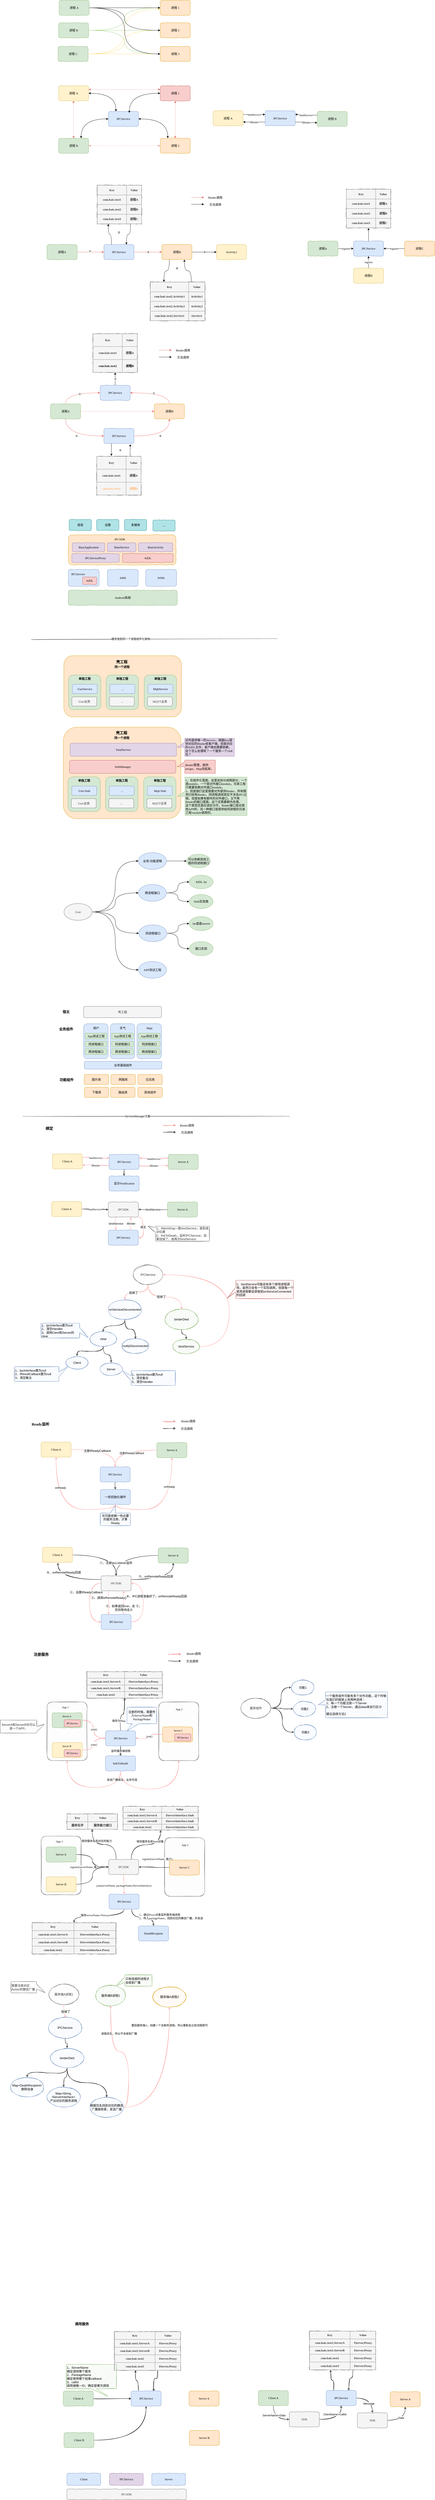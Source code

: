 <mxfile version="20.8.20" type="github">
  <diagram id="qyncAu6Qv25V_P7t79dN" name="第 1 页">
    <mxGraphModel dx="1567" dy="1116" grid="0" gridSize="10" guides="1" tooltips="1" connect="1" arrows="1" fold="1" page="0" pageScale="1" pageWidth="827" pageHeight="1169" math="0" shadow="0">
      <root>
        <mxCell id="0" />
        <mxCell id="1" parent="0" />
        <mxCell id="DzBO7t1ZIwuDMpc-xEhf-256" value="" style="rounded=1;whiteSpace=wrap;html=1;sketch=1;fillStyle=auto;fontSize=15;fillColor=#f5f5f5;fontColor=#333333;strokeColor=#666666;" vertex="1" parent="1">
          <mxGeometry x="507" y="6441" width="160" height="234" as="geometry" />
        </mxCell>
        <mxCell id="DzBO7t1ZIwuDMpc-xEhf-254" value="" style="rounded=1;whiteSpace=wrap;html=1;sketch=1;fillStyle=auto;fontSize=15;fillColor=#f5f5f5;fontColor=#333333;strokeColor=#666666;" vertex="1" parent="1">
          <mxGeometry x="61" y="6441" width="160" height="234" as="geometry" />
        </mxCell>
        <mxCell id="MS5o9K_yfGOzdhD67yCV-18" value="" style="rounded=1;whiteSpace=wrap;html=1;fontFamily=Comic Sans MS;fillColor=#ffe6cc;strokeColor=#d79b00;" parent="1" vertex="1">
          <mxGeometry x="128" y="2270" width="470" height="244" as="geometry" />
        </mxCell>
        <mxCell id="MS5o9K_yfGOzdhD67yCV-8" value="" style="rounded=1;whiteSpace=wrap;html=1;fontFamily=Comic Sans MS;fillColor=#d5e8d4;strokeColor=#82b366;" parent="1" vertex="1">
          <mxGeometry x="147" y="2347" width="129" height="138" as="geometry" />
        </mxCell>
        <mxCell id="7UQE1cCB7YYFybera824-1" value="IPCService" style="rounded=1;whiteSpace=wrap;html=1;comic=1;glass=0;shadow=0;fillColor=#dae8fc;strokeColor=#6c8ebf;fontFamily=Comic Sans MS;" parent="1" vertex="1">
          <mxGeometry x="306" y="100" width="120" height="60" as="geometry" />
        </mxCell>
        <mxCell id="7UQE1cCB7YYFybera824-4" style="edgeStyle=orthogonalEdgeStyle;orthogonalLoop=1;jettySize=auto;html=1;exitX=0.75;exitY=0;exitDx=0;exitDy=0;entryX=0;entryY=0.5;entryDx=0;entryDy=0;fontFamily=Comic Sans MS;curved=1;startArrow=classic;startFill=1;" parent="1" source="7UQE1cCB7YYFybera824-2" target="7UQE1cCB7YYFybera824-1" edge="1">
          <mxGeometry relative="1" as="geometry" />
        </mxCell>
        <mxCell id="7UQE1cCB7YYFybera824-6" style="edgeStyle=orthogonalEdgeStyle;curved=1;orthogonalLoop=1;jettySize=auto;html=1;exitX=1;exitY=0.5;exitDx=0;exitDy=0;entryX=0;entryY=0.5;entryDx=0;entryDy=0;fontFamily=Comic Sans MS;strokeColor=#F19C99;startArrow=classic;startFill=1;dashed=1;" parent="1" source="7UQE1cCB7YYFybera824-2" target="7UQE1cCB7YYFybera824-3" edge="1">
          <mxGeometry relative="1" as="geometry" />
        </mxCell>
        <mxCell id="7UQE1cCB7YYFybera824-2" value="进程 B" style="rounded=1;whiteSpace=wrap;html=1;comic=1;glass=0;shadow=0;fillColor=#d5e8d4;strokeColor=#82b366;fontFamily=Comic Sans MS;" parent="1" vertex="1">
          <mxGeometry x="107" y="207" width="120" height="60" as="geometry" />
        </mxCell>
        <mxCell id="7UQE1cCB7YYFybera824-5" style="edgeStyle=orthogonalEdgeStyle;curved=1;orthogonalLoop=1;jettySize=auto;html=1;exitX=0.25;exitY=0;exitDx=0;exitDy=0;entryX=1;entryY=0.5;entryDx=0;entryDy=0;fontFamily=Comic Sans MS;startArrow=classic;startFill=1;" parent="1" source="7UQE1cCB7YYFybera824-3" target="7UQE1cCB7YYFybera824-1" edge="1">
          <mxGeometry relative="1" as="geometry" />
        </mxCell>
        <mxCell id="7UQE1cCB7YYFybera824-3" value="进程 2" style="rounded=1;whiteSpace=wrap;html=1;comic=1;glass=0;shadow=0;fillColor=#ffe6cc;strokeColor=#d79b00;fontFamily=Comic Sans MS;" parent="1" vertex="1">
          <mxGeometry x="513" y="207" width="120" height="60" as="geometry" />
        </mxCell>
        <mxCell id="7UQE1cCB7YYFybera824-61" style="edgeStyle=orthogonalEdgeStyle;curved=1;orthogonalLoop=1;jettySize=auto;html=1;exitX=1;exitY=0.5;exitDx=0;exitDy=0;entryX=0;entryY=0.5;entryDx=0;entryDy=0;fontFamily=Comic Sans MS;startArrow=none;startFill=0;strokeColor=#97D077;" parent="1" source="7UQE1cCB7YYFybera824-20" target="7UQE1cCB7YYFybera824-57" edge="1">
          <mxGeometry relative="1" as="geometry" />
        </mxCell>
        <mxCell id="7UQE1cCB7YYFybera824-62" style="edgeStyle=orthogonalEdgeStyle;curved=1;orthogonalLoop=1;jettySize=auto;html=1;exitX=1;exitY=0.5;exitDx=0;exitDy=0;fontFamily=Comic Sans MS;startArrow=none;startFill=0;strokeColor=#97D077;" parent="1" source="7UQE1cCB7YYFybera824-20" target="7UQE1cCB7YYFybera824-22" edge="1">
          <mxGeometry relative="1" as="geometry" />
        </mxCell>
        <mxCell id="7UQE1cCB7YYFybera824-63" style="edgeStyle=orthogonalEdgeStyle;curved=1;orthogonalLoop=1;jettySize=auto;html=1;exitX=1;exitY=0.5;exitDx=0;exitDy=0;entryX=0;entryY=0.5;entryDx=0;entryDy=0;fontFamily=Comic Sans MS;startArrow=none;startFill=0;strokeColor=#97D077;" parent="1" source="7UQE1cCB7YYFybera824-20" target="7UQE1cCB7YYFybera824-56" edge="1">
          <mxGeometry relative="1" as="geometry" />
        </mxCell>
        <mxCell id="7UQE1cCB7YYFybera824-20" value="进程 B" style="rounded=1;whiteSpace=wrap;html=1;comic=1;glass=0;shadow=0;fillColor=#d5e8d4;strokeColor=#82b366;fontFamily=Comic Sans MS;" parent="1" vertex="1">
          <mxGeometry x="107" y="-253" width="120" height="60" as="geometry" />
        </mxCell>
        <mxCell id="7UQE1cCB7YYFybera824-22" value="进程 2" style="rounded=1;whiteSpace=wrap;html=1;comic=1;glass=0;shadow=0;fillColor=#ffe6cc;strokeColor=#d79b00;fontFamily=Comic Sans MS;" parent="1" vertex="1">
          <mxGeometry x="513" y="-253" width="120" height="60" as="geometry" />
        </mxCell>
        <mxCell id="7UQE1cCB7YYFybera824-38" style="edgeStyle=orthogonalEdgeStyle;curved=1;orthogonalLoop=1;jettySize=auto;html=1;exitX=1;exitY=0.5;exitDx=0;exitDy=0;entryX=0;entryY=0.5;entryDx=0;entryDy=0;fontFamily=Comic Sans MS;startArrow=none;startFill=0;strokeColor=#EA6B66;" parent="1" source="7UQE1cCB7YYFybera824-25" target="7UQE1cCB7YYFybera824-30" edge="1">
          <mxGeometry relative="1" as="geometry" />
        </mxCell>
        <mxCell id="7UQE1cCB7YYFybera824-69" value="③" style="edgeLabel;html=1;align=center;verticalAlign=middle;resizable=0;points=[];fontFamily=Comic Sans MS;" parent="7UQE1cCB7YYFybera824-38" vertex="1" connectable="0">
          <mxGeometry x="-0.265" relative="1" as="geometry">
            <mxPoint x="15" as="offset" />
          </mxGeometry>
        </mxCell>
        <mxCell id="7UQE1cCB7YYFybera824-42" style="edgeStyle=orthogonalEdgeStyle;curved=1;orthogonalLoop=1;jettySize=auto;html=1;exitX=0.25;exitY=0;exitDx=0;exitDy=0;entryX=0.25;entryY=1;entryDx=0;entryDy=0;fontFamily=Comic Sans MS;startArrow=none;startFill=0;strokeColor=default;" parent="1" source="7UQE1cCB7YYFybera824-25" target="7UQE1cCB7YYFybera824-33" edge="1">
          <mxGeometry relative="1" as="geometry" />
        </mxCell>
        <mxCell id="7UQE1cCB7YYFybera824-25" value="IPCService" style="rounded=1;whiteSpace=wrap;html=1;comic=1;glass=0;shadow=0;fillColor=#dae8fc;strokeColor=#6c8ebf;fontFamily=Comic Sans MS;" parent="1" vertex="1">
          <mxGeometry x="288" y="631" width="120" height="60" as="geometry" />
        </mxCell>
        <mxCell id="7UQE1cCB7YYFybera824-34" style="edgeStyle=orthogonalEdgeStyle;curved=1;orthogonalLoop=1;jettySize=auto;html=1;exitX=1;exitY=0.5;exitDx=0;exitDy=0;entryX=0;entryY=0.5;entryDx=0;entryDy=0;fontFamily=Comic Sans MS;startArrow=none;startFill=0;strokeColor=#EA6B66;" parent="1" source="7UQE1cCB7YYFybera824-28" target="7UQE1cCB7YYFybera824-25" edge="1">
          <mxGeometry relative="1" as="geometry" />
        </mxCell>
        <mxCell id="7UQE1cCB7YYFybera824-67" value="①" style="edgeLabel;html=1;align=center;verticalAlign=middle;resizable=0;points=[];fontFamily=Comic Sans MS;" parent="7UQE1cCB7YYFybera824-34" vertex="1" connectable="0">
          <mxGeometry x="-0.215" relative="1" as="geometry">
            <mxPoint x="9" y="-4" as="offset" />
          </mxGeometry>
        </mxCell>
        <mxCell id="7UQE1cCB7YYFybera824-28" value="进程A" style="rounded=1;whiteSpace=wrap;html=1;comic=1;glass=0;shadow=0;fillColor=#d5e8d4;strokeColor=#82b366;fontFamily=Comic Sans MS;" parent="1" vertex="1">
          <mxGeometry x="61" y="631" width="120" height="60" as="geometry" />
        </mxCell>
        <mxCell id="7UQE1cCB7YYFybera824-40" style="edgeStyle=orthogonalEdgeStyle;curved=1;orthogonalLoop=1;jettySize=auto;html=1;exitX=0.25;exitY=1;exitDx=0;exitDy=0;entryX=0.25;entryY=0;entryDx=0;entryDy=0;fontFamily=Comic Sans MS;startArrow=none;startFill=0;strokeColor=default;" parent="1" source="7UQE1cCB7YYFybera824-30" target="7UQE1cCB7YYFybera824-39" edge="1">
          <mxGeometry relative="1" as="geometry" />
        </mxCell>
        <mxCell id="7UQE1cCB7YYFybera824-46" style="edgeStyle=orthogonalEdgeStyle;curved=1;orthogonalLoop=1;jettySize=auto;html=1;exitX=1;exitY=0.5;exitDx=0;exitDy=0;fontFamily=Comic Sans MS;startArrow=none;startFill=0;strokeColor=default;" parent="1" source="7UQE1cCB7YYFybera824-30" target="7UQE1cCB7YYFybera824-45" edge="1">
          <mxGeometry relative="1" as="geometry" />
        </mxCell>
        <mxCell id="7UQE1cCB7YYFybera824-71" value="⑤" style="edgeLabel;html=1;align=center;verticalAlign=middle;resizable=0;points=[];fontFamily=Comic Sans MS;" parent="7UQE1cCB7YYFybera824-46" vertex="1" connectable="0">
          <mxGeometry x="-0.218" y="2" relative="1" as="geometry">
            <mxPoint x="12" y="2" as="offset" />
          </mxGeometry>
        </mxCell>
        <mxCell id="7UQE1cCB7YYFybera824-30" value="进程B" style="rounded=1;whiteSpace=wrap;html=1;comic=1;glass=0;shadow=0;fillColor=#ffe6cc;strokeColor=#d79b00;fontFamily=Comic Sans MS;" parent="1" vertex="1">
          <mxGeometry x="519.5" y="631" width="120" height="60" as="geometry" />
        </mxCell>
        <mxCell id="7UQE1cCB7YYFybera824-43" style="edgeStyle=orthogonalEdgeStyle;curved=1;orthogonalLoop=1;jettySize=auto;html=1;exitX=0.75;exitY=1;exitDx=0;exitDy=0;entryX=0.75;entryY=0;entryDx=0;entryDy=0;fontFamily=Comic Sans MS;startArrow=none;startFill=0;strokeColor=default;" parent="1" source="7UQE1cCB7YYFybera824-33" target="7UQE1cCB7YYFybera824-25" edge="1">
          <mxGeometry relative="1" as="geometry" />
        </mxCell>
        <mxCell id="7UQE1cCB7YYFybera824-33" value="&lt;table border=&quot;1&quot; width=&quot;100%&quot; height=&quot;100%&quot; cellpadding=&quot;4&quot; style=&quot;width:100%;height:100%;border-collapse:collapse;&quot;&gt;&lt;tbody&gt;&lt;tr&gt;&lt;td&gt;&lt;b&gt;Key&lt;/b&gt;&lt;/td&gt;&lt;th&gt;&lt;b&gt;Value&lt;/b&gt;&lt;/th&gt;&lt;/tr&gt;&lt;tr&gt;&lt;td&gt;&lt;b&gt;com.baic.test1&lt;/b&gt;&lt;/td&gt;&lt;td&gt;&lt;b&gt;进程A&lt;/b&gt;&lt;/td&gt;&lt;/tr&gt;&lt;tr&gt;&lt;td&gt;&lt;b&gt;com.baic.test2&lt;/b&gt;&lt;b&gt;&lt;br&gt;&lt;/b&gt;&lt;/td&gt;&lt;td&gt;&lt;b&gt;进程B&lt;/b&gt;&lt;b&gt;&lt;br&gt;&lt;/b&gt;&lt;/td&gt;&lt;/tr&gt;&lt;tr&gt;&lt;td&gt;&lt;b&gt;com.baic.test3&lt;/b&gt;&lt;b&gt;&lt;br&gt;&lt;/b&gt;&lt;/td&gt;&lt;td&gt;&lt;b&gt;进程C&lt;/b&gt;&lt;b&gt;&lt;br&gt;&lt;/b&gt;&lt;/td&gt;&lt;/tr&gt;&lt;/tbody&gt;&lt;/table&gt;" style="text;html=1;strokeColor=#666666;fillColor=#f5f5f5;overflow=fill;shadow=0;glass=0;comic=1;fillStyle=auto;fontFamily=Comic Sans MS;fontColor=#333333;align=center;" parent="1" vertex="1">
          <mxGeometry x="261" y="394" width="178" height="155" as="geometry" />
        </mxCell>
        <mxCell id="7UQE1cCB7YYFybera824-44" style="edgeStyle=orthogonalEdgeStyle;curved=1;orthogonalLoop=1;jettySize=auto;html=1;exitX=0.75;exitY=0;exitDx=0;exitDy=0;entryX=0.75;entryY=1;entryDx=0;entryDy=0;fontFamily=Comic Sans MS;startArrow=none;startFill=0;strokeColor=default;" parent="1" source="7UQE1cCB7YYFybera824-39" target="7UQE1cCB7YYFybera824-30" edge="1">
          <mxGeometry relative="1" as="geometry" />
        </mxCell>
        <mxCell id="7UQE1cCB7YYFybera824-39" value="&lt;table border=&quot;1&quot; width=&quot;100%&quot; height=&quot;100%&quot; cellpadding=&quot;4&quot; style=&quot;width:100%;height:100%;border-collapse:collapse;&quot;&gt;&lt;tbody&gt;&lt;tr&gt;&lt;td&gt;&lt;b&gt;Key&lt;/b&gt;&lt;/td&gt;&lt;th&gt;&lt;b&gt;Value&lt;/b&gt;&lt;/th&gt;&lt;/tr&gt;&lt;tr&gt;&lt;td&gt;&lt;b&gt;com.baic.test2.Activity1&lt;/b&gt;&lt;/td&gt;&lt;td&gt;&lt;b&gt;Activity1&lt;/b&gt;&lt;/td&gt;&lt;/tr&gt;&lt;tr&gt;&lt;td&gt;&lt;b&gt;com.baic.test2.Activity2&lt;/b&gt;&lt;b&gt;&lt;br&gt;&lt;/b&gt;&lt;/td&gt;&lt;td&gt;&lt;b&gt;Activity2&lt;/b&gt;&lt;b&gt;&lt;br&gt;&lt;/b&gt;&lt;/td&gt;&lt;/tr&gt;&lt;tr&gt;&lt;td&gt;&lt;b&gt;com.baic.test2.Service1&lt;/b&gt;&lt;b&gt;&lt;br&gt;&lt;/b&gt;&lt;/td&gt;&lt;td&gt;&lt;b&gt;Service1&lt;/b&gt;&lt;/td&gt;&lt;/tr&gt;&lt;/tbody&gt;&lt;/table&gt;" style="text;html=1;strokeColor=#666666;fillColor=#f5f5f5;overflow=fill;shadow=0;glass=0;comic=1;fillStyle=auto;fontFamily=Comic Sans MS;fontColor=#333333;align=center;" parent="1" vertex="1">
          <mxGeometry x="473" y="780" width="219" height="155" as="geometry" />
        </mxCell>
        <mxCell id="7UQE1cCB7YYFybera824-45" value="Activity1" style="rounded=1;whiteSpace=wrap;html=1;comic=1;glass=0;shadow=0;fillColor=#fff2cc;strokeColor=#d6b656;fontFamily=Comic Sans MS;" parent="1" vertex="1">
          <mxGeometry x="738" y="631" width="120" height="60" as="geometry" />
        </mxCell>
        <mxCell id="7UQE1cCB7YYFybera824-50" style="edgeStyle=orthogonalEdgeStyle;curved=1;orthogonalLoop=1;jettySize=auto;html=1;exitX=1;exitY=0.5;exitDx=0;exitDy=0;fontFamily=Comic Sans MS;startArrow=none;startFill=0;strokeColor=#EA6B66;" parent="1" edge="1">
          <mxGeometry relative="1" as="geometry">
            <mxPoint x="637" y="443" as="sourcePoint" />
            <mxPoint x="688" y="443" as="targetPoint" />
            <Array as="points">
              <mxPoint x="645" y="443" />
              <mxPoint x="645" y="443" />
            </Array>
          </mxGeometry>
        </mxCell>
        <mxCell id="7UQE1cCB7YYFybera824-51" value="Binder调用" style="text;html=1;strokeColor=none;fillColor=none;align=center;verticalAlign=middle;whiteSpace=wrap;rounded=0;shadow=0;glass=0;comic=1;fillStyle=auto;fontFamily=Comic Sans MS;" parent="1" vertex="1">
          <mxGeometry x="698" y="429" width="70" height="30" as="geometry" />
        </mxCell>
        <mxCell id="7UQE1cCB7YYFybera824-52" style="edgeStyle=orthogonalEdgeStyle;curved=1;orthogonalLoop=1;jettySize=auto;html=1;exitX=1;exitY=0.5;exitDx=0;exitDy=0;fontFamily=Comic Sans MS;startArrow=none;startFill=0;strokeColor=#000000;" parent="1" edge="1">
          <mxGeometry relative="1" as="geometry">
            <mxPoint x="637" y="470.5" as="sourcePoint" />
            <mxPoint x="688" y="470.5" as="targetPoint" />
            <Array as="points">
              <mxPoint x="645" y="470.5" />
              <mxPoint x="645" y="470.5" />
            </Array>
          </mxGeometry>
        </mxCell>
        <mxCell id="7UQE1cCB7YYFybera824-53" value="方法调用" style="text;html=1;strokeColor=none;fillColor=none;align=center;verticalAlign=middle;whiteSpace=wrap;rounded=0;shadow=0;glass=0;comic=1;fillStyle=auto;fontFamily=Comic Sans MS;" parent="1" vertex="1">
          <mxGeometry x="698" y="456.5" width="70" height="30" as="geometry" />
        </mxCell>
        <mxCell id="7UQE1cCB7YYFybera824-64" style="edgeStyle=orthogonalEdgeStyle;curved=1;orthogonalLoop=1;jettySize=auto;html=1;exitX=1;exitY=0.5;exitDx=0;exitDy=0;entryX=0;entryY=0.592;entryDx=0;entryDy=0;entryPerimeter=0;fontFamily=Comic Sans MS;startArrow=none;startFill=0;strokeColor=#FFD966;" parent="1" source="7UQE1cCB7YYFybera824-54" target="7UQE1cCB7YYFybera824-57" edge="1">
          <mxGeometry relative="1" as="geometry" />
        </mxCell>
        <mxCell id="7UQE1cCB7YYFybera824-65" style="edgeStyle=orthogonalEdgeStyle;curved=1;orthogonalLoop=1;jettySize=auto;html=1;exitX=1;exitY=0.5;exitDx=0;exitDy=0;entryX=0;entryY=0.5;entryDx=0;entryDy=0;fontFamily=Comic Sans MS;startArrow=none;startFill=0;strokeColor=#FFD966;" parent="1" source="7UQE1cCB7YYFybera824-54" target="7UQE1cCB7YYFybera824-22" edge="1">
          <mxGeometry relative="1" as="geometry" />
        </mxCell>
        <mxCell id="7UQE1cCB7YYFybera824-66" style="edgeStyle=orthogonalEdgeStyle;curved=1;orthogonalLoop=1;jettySize=auto;html=1;exitX=1;exitY=0.5;exitDx=0;exitDy=0;fontFamily=Comic Sans MS;startArrow=none;startFill=0;strokeColor=#FFD966;" parent="1" source="7UQE1cCB7YYFybera824-54" target="7UQE1cCB7YYFybera824-56" edge="1">
          <mxGeometry relative="1" as="geometry" />
        </mxCell>
        <mxCell id="7UQE1cCB7YYFybera824-54" value="进程 C" style="rounded=1;whiteSpace=wrap;html=1;comic=1;glass=0;shadow=0;fillColor=#d5e8d4;strokeColor=#82b366;fontFamily=Comic Sans MS;" parent="1" vertex="1">
          <mxGeometry x="105" y="-159" width="120" height="60" as="geometry" />
        </mxCell>
        <mxCell id="7UQE1cCB7YYFybera824-58" style="edgeStyle=orthogonalEdgeStyle;curved=1;orthogonalLoop=1;jettySize=auto;html=1;exitX=1;exitY=0.5;exitDx=0;exitDy=0;entryX=0;entryY=0.5;entryDx=0;entryDy=0;fontFamily=Comic Sans MS;startArrow=none;startFill=0;strokeColor=#000000;" parent="1" source="7UQE1cCB7YYFybera824-55" target="7UQE1cCB7YYFybera824-57" edge="1">
          <mxGeometry relative="1" as="geometry" />
        </mxCell>
        <mxCell id="7UQE1cCB7YYFybera824-59" style="edgeStyle=orthogonalEdgeStyle;curved=1;orthogonalLoop=1;jettySize=auto;html=1;exitX=1;exitY=0.5;exitDx=0;exitDy=0;entryX=0;entryY=0.5;entryDx=0;entryDy=0;fontFamily=Comic Sans MS;startArrow=none;startFill=0;strokeColor=#000000;" parent="1" source="7UQE1cCB7YYFybera824-55" target="7UQE1cCB7YYFybera824-22" edge="1">
          <mxGeometry relative="1" as="geometry" />
        </mxCell>
        <mxCell id="7UQE1cCB7YYFybera824-60" style="edgeStyle=orthogonalEdgeStyle;curved=1;orthogonalLoop=1;jettySize=auto;html=1;exitX=1;exitY=0.5;exitDx=0;exitDy=0;entryX=0;entryY=0.5;entryDx=0;entryDy=0;fontFamily=Comic Sans MS;startArrow=none;startFill=0;strokeColor=#000000;" parent="1" source="7UQE1cCB7YYFybera824-55" target="7UQE1cCB7YYFybera824-56" edge="1">
          <mxGeometry relative="1" as="geometry" />
        </mxCell>
        <mxCell id="7UQE1cCB7YYFybera824-55" value="进程 A" style="rounded=1;whiteSpace=wrap;html=1;comic=1;glass=0;shadow=0;fillColor=#d5e8d4;strokeColor=#82b366;fontFamily=Comic Sans MS;" parent="1" vertex="1">
          <mxGeometry x="109" y="-343" width="120" height="60" as="geometry" />
        </mxCell>
        <mxCell id="7UQE1cCB7YYFybera824-56" value="进程 3" style="rounded=1;whiteSpace=wrap;html=1;comic=1;glass=0;shadow=0;fillColor=#ffe6cc;strokeColor=#d79b00;fontFamily=Comic Sans MS;" parent="1" vertex="1">
          <mxGeometry x="513" y="-159" width="120" height="60" as="geometry" />
        </mxCell>
        <mxCell id="7UQE1cCB7YYFybera824-57" value="进程 1" style="rounded=1;whiteSpace=wrap;html=1;comic=1;glass=0;shadow=0;fillColor=#ffe6cc;strokeColor=#d79b00;fontFamily=Comic Sans MS;" parent="1" vertex="1">
          <mxGeometry x="513" y="-343" width="120" height="60" as="geometry" />
        </mxCell>
        <mxCell id="7UQE1cCB7YYFybera824-68" value="②" style="text;html=1;strokeColor=none;fillColor=none;align=center;verticalAlign=middle;whiteSpace=wrap;rounded=0;shadow=0;glass=0;comic=1;fillStyle=auto;fontFamily=Comic Sans MS;" parent="1" vertex="1">
          <mxGeometry x="318" y="568" width="60" height="30" as="geometry" />
        </mxCell>
        <mxCell id="7UQE1cCB7YYFybera824-70" value="④" style="text;html=1;strokeColor=none;fillColor=none;align=center;verticalAlign=middle;whiteSpace=wrap;rounded=0;shadow=0;glass=0;comic=1;fillStyle=auto;fontFamily=Comic Sans MS;" parent="1" vertex="1">
          <mxGeometry x="549.5" y="711" width="60" height="30" as="geometry" />
        </mxCell>
        <mxCell id="7UQE1cCB7YYFybera824-74" style="edgeStyle=orthogonalEdgeStyle;curved=1;orthogonalLoop=1;jettySize=auto;html=1;exitX=0.5;exitY=1;exitDx=0;exitDy=0;dashed=1;fontFamily=Comic Sans MS;startArrow=classic;startFill=1;strokeColor=#EA6B66;" parent="1" source="7UQE1cCB7YYFybera824-72" target="7UQE1cCB7YYFybera824-2" edge="1">
          <mxGeometry relative="1" as="geometry" />
        </mxCell>
        <mxCell id="7UQE1cCB7YYFybera824-76" style="edgeStyle=orthogonalEdgeStyle;curved=1;orthogonalLoop=1;jettySize=auto;html=1;exitX=1;exitY=0.5;exitDx=0;exitDy=0;entryX=0.25;entryY=0;entryDx=0;entryDy=0;fontFamily=Comic Sans MS;startArrow=classic;startFill=1;strokeColor=#000000;" parent="1" source="7UQE1cCB7YYFybera824-72" target="7UQE1cCB7YYFybera824-1" edge="1">
          <mxGeometry relative="1" as="geometry" />
        </mxCell>
        <mxCell id="7UQE1cCB7YYFybera824-78" style="edgeStyle=orthogonalEdgeStyle;curved=1;orthogonalLoop=1;jettySize=auto;html=1;exitX=1;exitY=0.25;exitDx=0;exitDy=0;entryX=0;entryY=0.25;entryDx=0;entryDy=0;fontFamily=Comic Sans MS;startArrow=classic;startFill=1;strokeColor=#EA6B66;dashed=1;" parent="1" source="7UQE1cCB7YYFybera824-72" target="7UQE1cCB7YYFybera824-73" edge="1">
          <mxGeometry relative="1" as="geometry" />
        </mxCell>
        <mxCell id="7UQE1cCB7YYFybera824-72" value="进程 A" style="rounded=1;whiteSpace=wrap;html=1;comic=1;glass=0;shadow=0;fillColor=#fff2cc;strokeColor=#d6b656;fontFamily=Comic Sans MS;" parent="1" vertex="1">
          <mxGeometry x="107" y="-2" width="120" height="60" as="geometry" />
        </mxCell>
        <mxCell id="7UQE1cCB7YYFybera824-75" style="edgeStyle=orthogonalEdgeStyle;curved=1;orthogonalLoop=1;jettySize=auto;html=1;exitX=0.5;exitY=1;exitDx=0;exitDy=0;dashed=1;fontFamily=Comic Sans MS;startArrow=classic;startFill=1;strokeColor=#EA6B66;" parent="1" source="7UQE1cCB7YYFybera824-73" target="7UQE1cCB7YYFybera824-3" edge="1">
          <mxGeometry relative="1" as="geometry" />
        </mxCell>
        <mxCell id="7UQE1cCB7YYFybera824-77" style="edgeStyle=orthogonalEdgeStyle;curved=1;orthogonalLoop=1;jettySize=auto;html=1;exitX=0;exitY=0.5;exitDx=0;exitDy=0;entryX=0.696;entryY=0.1;entryDx=0;entryDy=0;entryPerimeter=0;fontFamily=Comic Sans MS;startArrow=classic;startFill=1;strokeColor=#000000;" parent="1" source="7UQE1cCB7YYFybera824-73" target="7UQE1cCB7YYFybera824-1" edge="1">
          <mxGeometry relative="1" as="geometry" />
        </mxCell>
        <mxCell id="7UQE1cCB7YYFybera824-73" value="进程 1" style="rounded=1;whiteSpace=wrap;html=1;comic=1;glass=0;shadow=0;fillColor=#f8cecc;strokeColor=#b85450;fontFamily=Comic Sans MS;" parent="1" vertex="1">
          <mxGeometry x="513" y="-2" width="120" height="60" as="geometry" />
        </mxCell>
        <mxCell id="7UQE1cCB7YYFybera824-79" value="⑤" style="edgeStyle=orthogonalEdgeStyle;curved=1;orthogonalLoop=1;jettySize=auto;html=1;exitX=1;exitY=0.5;exitDx=0;exitDy=0;entryX=0.5;entryY=1;entryDx=0;entryDy=0;fontFamily=Comic Sans MS;startArrow=none;startFill=0;strokeColor=#EA6B66;" parent="1" source="7UQE1cCB7YYFybera824-82" target="7UQE1cCB7YYFybera824-89" edge="1">
          <mxGeometry relative="1" as="geometry" />
        </mxCell>
        <mxCell id="7UQE1cCB7YYFybera824-104" value="④" style="edgeStyle=orthogonalEdgeStyle;curved=1;orthogonalLoop=1;jettySize=auto;html=1;exitX=0.25;exitY=1;exitDx=0;exitDy=0;fontFamily=Comic Sans MS;startArrow=none;startFill=0;strokeColor=#000000;" parent="1" source="7UQE1cCB7YYFybera824-82" edge="1">
          <mxGeometry x="0.051" y="35" relative="1" as="geometry">
            <mxPoint x="318" y="1473.5" as="targetPoint" />
            <mxPoint as="offset" />
          </mxGeometry>
        </mxCell>
        <mxCell id="7UQE1cCB7YYFybera824-82" value="IPCService" style="rounded=1;whiteSpace=wrap;html=1;comic=1;glass=0;shadow=0;fillColor=#dae8fc;strokeColor=#6c8ebf;fontFamily=Comic Sans MS;" parent="1" vertex="1">
          <mxGeometry x="288" y="1364" width="120" height="60" as="geometry" />
        </mxCell>
        <mxCell id="7UQE1cCB7YYFybera824-83" value="③" style="edgeStyle=orthogonalEdgeStyle;curved=1;orthogonalLoop=1;jettySize=auto;html=1;exitX=0.5;exitY=1;exitDx=0;exitDy=0;entryX=0;entryY=0.5;entryDx=0;entryDy=0;fontFamily=Comic Sans MS;startArrow=none;startFill=0;strokeColor=#EA6B66;" parent="1" source="7UQE1cCB7YYFybera824-85" target="7UQE1cCB7YYFybera824-82" edge="1">
          <mxGeometry relative="1" as="geometry" />
        </mxCell>
        <mxCell id="7UQE1cCB7YYFybera824-101" style="edgeStyle=orthogonalEdgeStyle;curved=1;orthogonalLoop=1;jettySize=auto;html=1;exitX=1;exitY=0.5;exitDx=0;exitDy=0;entryX=0;entryY=0.5;entryDx=0;entryDy=0;dashed=1;fontFamily=Comic Sans MS;startArrow=none;startFill=0;strokeColor=#EA6B66;" parent="1" source="7UQE1cCB7YYFybera824-85" target="7UQE1cCB7YYFybera824-89" edge="1">
          <mxGeometry relative="1" as="geometry" />
        </mxCell>
        <mxCell id="7UQE1cCB7YYFybera824-112" style="edgeStyle=orthogonalEdgeStyle;curved=1;orthogonalLoop=1;jettySize=auto;html=1;exitX=0.5;exitY=0;exitDx=0;exitDy=0;entryX=0;entryY=0.5;entryDx=0;entryDy=0;fontFamily=Comic Sans MS;fontColor=#FFB570;startArrow=none;startFill=0;strokeColor=#EA6B66;" parent="1" source="7UQE1cCB7YYFybera824-85" target="7UQE1cCB7YYFybera824-109" edge="1">
          <mxGeometry relative="1" as="geometry" />
        </mxCell>
        <mxCell id="7UQE1cCB7YYFybera824-125" value="①" style="edgeLabel;html=1;align=center;verticalAlign=middle;resizable=0;points=[];fontFamily=Comic Sans MS;fontColor=#000000;" parent="7UQE1cCB7YYFybera824-112" vertex="1" connectable="0">
          <mxGeometry x="0.082" y="-5" relative="1" as="geometry">
            <mxPoint x="1" as="offset" />
          </mxGeometry>
        </mxCell>
        <mxCell id="7UQE1cCB7YYFybera824-85" value="进程A" style="rounded=1;whiteSpace=wrap;html=1;comic=1;glass=0;shadow=0;fillColor=#d5e8d4;strokeColor=#82b366;fontFamily=Comic Sans MS;" parent="1" vertex="1">
          <mxGeometry x="75" y="1266" width="120" height="60" as="geometry" />
        </mxCell>
        <mxCell id="7UQE1cCB7YYFybera824-113" style="edgeStyle=orthogonalEdgeStyle;curved=1;orthogonalLoop=1;jettySize=auto;html=1;exitX=0.5;exitY=0;exitDx=0;exitDy=0;entryX=1;entryY=0.5;entryDx=0;entryDy=0;fontFamily=Comic Sans MS;fontColor=#FFB570;startArrow=none;startFill=0;strokeColor=#EA6B66;" parent="1" source="7UQE1cCB7YYFybera824-89" target="7UQE1cCB7YYFybera824-109" edge="1">
          <mxGeometry relative="1" as="geometry" />
        </mxCell>
        <mxCell id="7UQE1cCB7YYFybera824-126" value="①" style="edgeLabel;html=1;align=center;verticalAlign=middle;resizable=0;points=[];fontFamily=Comic Sans MS;fontColor=#000000;" parent="7UQE1cCB7YYFybera824-113" vertex="1" connectable="0">
          <mxGeometry x="0.067" y="2" relative="1" as="geometry">
            <mxPoint as="offset" />
          </mxGeometry>
        </mxCell>
        <mxCell id="7UQE1cCB7YYFybera824-89" value="进程B" style="rounded=1;whiteSpace=wrap;html=1;comic=1;glass=0;shadow=0;fillColor=#ffe6cc;strokeColor=#d79b00;fontFamily=Comic Sans MS;" parent="1" vertex="1">
          <mxGeometry x="489.5" y="1266" width="120" height="60" as="geometry" />
        </mxCell>
        <mxCell id="7UQE1cCB7YYFybera824-107" style="edgeStyle=orthogonalEdgeStyle;curved=1;orthogonalLoop=1;jettySize=auto;html=1;exitX=0.75;exitY=0;exitDx=0;exitDy=0;fontFamily=Comic Sans MS;fontColor=#FFB570;startArrow=none;startFill=0;strokeColor=#000000;" parent="1" source="7UQE1cCB7YYFybera824-103" edge="1">
          <mxGeometry relative="1" as="geometry">
            <mxPoint x="393" y="1427" as="targetPoint" />
          </mxGeometry>
        </mxCell>
        <mxCell id="7UQE1cCB7YYFybera824-103" value="&lt;table border=&quot;1&quot; width=&quot;100%&quot; height=&quot;100%&quot; cellpadding=&quot;4&quot; style=&quot;width:100%;height:100%;border-collapse:collapse;&quot;&gt;&lt;tbody&gt;&lt;tr&gt;&lt;td&gt;&lt;b&gt;Key&lt;/b&gt;&lt;/td&gt;&lt;th&gt;&lt;b&gt;Value&lt;/b&gt;&lt;/th&gt;&lt;/tr&gt;&lt;tr&gt;&lt;td&gt;&lt;b&gt;com.baic.test1&lt;/b&gt;&lt;/td&gt;&lt;td&gt;&lt;b&gt;进程A&lt;/b&gt;&lt;/td&gt;&lt;/tr&gt;&lt;tr&gt;&lt;td&gt;&lt;font color=&quot;#ffb570&quot;&gt;&lt;b&gt;com.baic.test2&lt;/b&gt;&lt;b&gt;&lt;br&gt;&lt;/b&gt;&lt;/font&gt;&lt;/td&gt;&lt;td&gt;&lt;b&gt;&lt;font color=&quot;#ffb570&quot;&gt;进程B&lt;/font&gt;&lt;/b&gt;&lt;b&gt;&lt;br&gt;&lt;/b&gt;&lt;/td&gt;&lt;/tr&gt;&lt;/tbody&gt;&lt;/table&gt;" style="text;html=1;strokeColor=#666666;fillColor=#f5f5f5;overflow=fill;shadow=0;glass=0;comic=1;fillStyle=auto;fontFamily=Comic Sans MS;fontColor=#333333;align=center;" parent="1" vertex="1">
          <mxGeometry x="259" y="1475" width="178" height="155" as="geometry" />
        </mxCell>
        <mxCell id="7UQE1cCB7YYFybera824-114" value="②" style="edgeStyle=orthogonalEdgeStyle;curved=1;orthogonalLoop=1;jettySize=auto;html=1;exitX=0.5;exitY=0;exitDx=0;exitDy=0;entryX=0.5;entryY=1;entryDx=0;entryDy=0;fontFamily=Comic Sans MS;fontColor=#000000;startArrow=none;startFill=0;strokeColor=#000000;" parent="1" source="7UQE1cCB7YYFybera824-109" target="7UQE1cCB7YYFybera824-111" edge="1">
          <mxGeometry relative="1" as="geometry" />
        </mxCell>
        <mxCell id="7UQE1cCB7YYFybera824-109" value="IPCService" style="rounded=1;whiteSpace=wrap;html=1;comic=1;glass=0;shadow=0;fillColor=#dae8fc;strokeColor=#6c8ebf;fontFamily=Comic Sans MS;" parent="1" vertex="1">
          <mxGeometry x="273" y="1192" width="120" height="60" as="geometry" />
        </mxCell>
        <mxCell id="7UQE1cCB7YYFybera824-111" value="&lt;table border=&quot;1&quot; width=&quot;100%&quot; height=&quot;100%&quot; cellpadding=&quot;4&quot; style=&quot;width:100%;height:100%;border-collapse:collapse;&quot;&gt;&lt;tbody&gt;&lt;tr&gt;&lt;td&gt;&lt;b&gt;Key&lt;/b&gt;&lt;/td&gt;&lt;th&gt;&lt;b&gt;Value&lt;/b&gt;&lt;/th&gt;&lt;/tr&gt;&lt;tr&gt;&lt;td&gt;&lt;b&gt;com.baic.test1&lt;/b&gt;&lt;/td&gt;&lt;td&gt;&lt;b&gt;进程A&lt;/b&gt;&lt;/td&gt;&lt;/tr&gt;&lt;tr&gt;&lt;td&gt;&lt;font color=&quot;#000000&quot;&gt;&lt;b style=&quot;&quot;&gt;com.baic.test2&lt;/b&gt;&lt;b style=&quot;&quot;&gt;&lt;br&gt;&lt;/b&gt;&lt;/font&gt;&lt;/td&gt;&lt;td&gt;&lt;b&gt;&lt;font color=&quot;#000000&quot;&gt;进程B&lt;/font&gt;&lt;/b&gt;&lt;b&gt;&lt;br&gt;&lt;/b&gt;&lt;/td&gt;&lt;/tr&gt;&lt;/tbody&gt;&lt;/table&gt;" style="text;html=1;strokeColor=#666666;fillColor=#f5f5f5;overflow=fill;shadow=0;glass=0;comic=1;fillStyle=auto;fontFamily=Comic Sans MS;fontColor=#333333;align=center;" parent="1" vertex="1">
          <mxGeometry x="244" y="986" width="178" height="155" as="geometry" />
        </mxCell>
        <mxCell id="7UQE1cCB7YYFybera824-115" style="edgeStyle=orthogonalEdgeStyle;curved=1;orthogonalLoop=1;jettySize=auto;html=1;exitX=1;exitY=0.5;exitDx=0;exitDy=0;fontFamily=Comic Sans MS;startArrow=none;startFill=0;strokeColor=#EA6B66;" parent="1" edge="1">
          <mxGeometry relative="1" as="geometry">
            <mxPoint x="507.5" y="1052" as="sourcePoint" />
            <mxPoint x="558.5" y="1052" as="targetPoint" />
            <Array as="points">
              <mxPoint x="515.5" y="1052" />
              <mxPoint x="515.5" y="1052" />
            </Array>
          </mxGeometry>
        </mxCell>
        <mxCell id="7UQE1cCB7YYFybera824-116" value="Binder调用" style="text;html=1;strokeColor=none;fillColor=none;align=center;verticalAlign=middle;whiteSpace=wrap;rounded=0;shadow=0;glass=0;comic=1;fillStyle=auto;fontFamily=Comic Sans MS;" parent="1" vertex="1">
          <mxGeometry x="568.5" y="1038" width="70" height="30" as="geometry" />
        </mxCell>
        <mxCell id="7UQE1cCB7YYFybera824-117" style="edgeStyle=orthogonalEdgeStyle;curved=1;orthogonalLoop=1;jettySize=auto;html=1;exitX=1;exitY=0.5;exitDx=0;exitDy=0;fontFamily=Comic Sans MS;startArrow=none;startFill=0;strokeColor=#000000;" parent="1" edge="1">
          <mxGeometry relative="1" as="geometry">
            <mxPoint x="507.5" y="1079.5" as="sourcePoint" />
            <mxPoint x="558.5" y="1079.5" as="targetPoint" />
            <Array as="points">
              <mxPoint x="515.5" y="1079.5" />
              <mxPoint x="515.5" y="1079.5" />
            </Array>
          </mxGeometry>
        </mxCell>
        <mxCell id="7UQE1cCB7YYFybera824-118" value="方法调用" style="text;html=1;strokeColor=none;fillColor=none;align=center;verticalAlign=middle;whiteSpace=wrap;rounded=0;shadow=0;glass=0;comic=1;fillStyle=auto;fontFamily=Comic Sans MS;" parent="1" vertex="1">
          <mxGeometry x="568.5" y="1065.5" width="70" height="30" as="geometry" />
        </mxCell>
        <mxCell id="7UQE1cCB7YYFybera824-119" value="Android系统" style="rounded=1;whiteSpace=wrap;html=1;comic=1;glass=0;shadow=0;fillColor=#d5e8d4;strokeColor=#82b366;fontFamily=Comic Sans MS;" parent="1" vertex="1">
          <mxGeometry x="146" y="2009" width="435" height="60" as="geometry" />
        </mxCell>
        <mxCell id="7UQE1cCB7YYFybera824-120" value="" style="rounded=1;whiteSpace=wrap;html=1;comic=1;glass=0;shadow=0;fillColor=#dae8fc;strokeColor=#6c8ebf;fontFamily=Comic Sans MS;" parent="1" vertex="1">
          <mxGeometry x="146" y="1926" width="123" height="67" as="geometry" />
        </mxCell>
        <mxCell id="7UQE1cCB7YYFybera824-124" value="" style="rounded=1;whiteSpace=wrap;html=1;comic=1;glass=0;shadow=0;fillColor=#ffe6cc;strokeColor=#d79b00;fontFamily=Comic Sans MS;" parent="1" vertex="1">
          <mxGeometry x="146" y="1788" width="430" height="120" as="geometry" />
        </mxCell>
        <mxCell id="7UQE1cCB7YYFybera824-130" value="AMS" style="rounded=1;whiteSpace=wrap;html=1;comic=1;glass=0;shadow=0;fillColor=#dae8fc;strokeColor=#6c8ebf;fontFamily=Comic Sans MS;" parent="1" vertex="1">
          <mxGeometry x="302" y="1926" width="123" height="67" as="geometry" />
        </mxCell>
        <mxCell id="7UQE1cCB7YYFybera824-131" value="WMS" style="rounded=1;whiteSpace=wrap;html=1;comic=1;glass=0;shadow=0;fillColor=#dae8fc;strokeColor=#6c8ebf;fontFamily=Comic Sans MS;" parent="1" vertex="1">
          <mxGeometry x="455" y="1926" width="123" height="67" as="geometry" />
        </mxCell>
        <mxCell id="7UQE1cCB7YYFybera824-132" value="AIDL" style="rounded=1;whiteSpace=wrap;html=1;comic=1;glass=0;shadow=0;fillColor=#f8cecc;strokeColor=#b85450;fontFamily=Comic Sans MS;" parent="1" vertex="1">
          <mxGeometry x="203" y="1956" width="56" height="30" as="geometry" />
        </mxCell>
        <mxCell id="7UQE1cCB7YYFybera824-133" value="IPCService" style="text;html=1;strokeColor=none;fillColor=none;align=center;verticalAlign=middle;whiteSpace=wrap;rounded=0;shadow=0;glass=0;comic=1;fillStyle=auto;fontFamily=Comic Sans MS;fontColor=#000000;" parent="1" vertex="1">
          <mxGeometry x="155" y="1930" width="60" height="30" as="geometry" />
        </mxCell>
        <mxCell id="7UQE1cCB7YYFybera824-134" value="AIDL" style="rounded=1;whiteSpace=wrap;html=1;comic=1;glass=0;shadow=0;fillColor=#f8cecc;strokeColor=#b85450;fontFamily=Comic Sans MS;" parent="1" vertex="1">
          <mxGeometry x="362" y="1863" width="202.5" height="35" as="geometry" />
        </mxCell>
        <mxCell id="7UQE1cCB7YYFybera824-135" value="IPCSDK" style="text;html=1;strokeColor=none;fillColor=none;align=center;verticalAlign=middle;whiteSpace=wrap;rounded=0;shadow=0;glass=0;comic=1;fillStyle=auto;fontFamily=Comic Sans MS;fontColor=#000000;" parent="1" vertex="1">
          <mxGeometry x="322" y="1791" width="60" height="30" as="geometry" />
        </mxCell>
        <mxCell id="7UQE1cCB7YYFybera824-136" value="BaseApplication" style="rounded=1;whiteSpace=wrap;html=1;comic=1;glass=0;shadow=0;fillColor=#e1d5e7;strokeColor=#9673a6;fontFamily=Comic Sans MS;" parent="1" vertex="1">
          <mxGeometry x="162" y="1820" width="129.5" height="35" as="geometry" />
        </mxCell>
        <mxCell id="7UQE1cCB7YYFybera824-137" value="IPCServiceProxy" style="rounded=1;whiteSpace=wrap;html=1;comic=1;glass=0;shadow=0;fillColor=#e1d5e7;strokeColor=#9673a6;fontFamily=Comic Sans MS;" parent="1" vertex="1">
          <mxGeometry x="160" y="1863" width="189" height="35" as="geometry" />
        </mxCell>
        <mxCell id="7UQE1cCB7YYFybera824-138" value="BaseService" style="rounded=1;whiteSpace=wrap;html=1;comic=1;glass=0;shadow=0;fillColor=#e1d5e7;strokeColor=#9673a6;fontFamily=Comic Sans MS;" parent="1" vertex="1">
          <mxGeometry x="302" y="1820" width="114" height="35" as="geometry" />
        </mxCell>
        <mxCell id="7UQE1cCB7YYFybera824-139" value="BaseActivity" style="rounded=1;whiteSpace=wrap;html=1;comic=1;glass=0;shadow=0;fillColor=#e1d5e7;strokeColor=#9673a6;fontFamily=Comic Sans MS;" parent="1" vertex="1">
          <mxGeometry x="426" y="1820" width="136.5" height="35" as="geometry" />
        </mxCell>
        <mxCell id="7UQE1cCB7YYFybera824-140" value="语音" style="rounded=1;whiteSpace=wrap;html=1;comic=1;glass=0;shadow=0;fillColor=#b0e3e6;strokeColor=#0e8088;fontFamily=Comic Sans MS;" parent="1" vertex="1">
          <mxGeometry x="149" y="1727" width="89" height="44" as="geometry" />
        </mxCell>
        <mxCell id="7UQE1cCB7YYFybera824-146" value="设置" style="rounded=1;whiteSpace=wrap;html=1;comic=1;glass=0;shadow=0;fillColor=#b0e3e6;strokeColor=#0e8088;fontFamily=Comic Sans MS;" parent="1" vertex="1">
          <mxGeometry x="259" y="1727" width="89" height="44" as="geometry" />
        </mxCell>
        <mxCell id="7UQE1cCB7YYFybera824-147" value="多媒体" style="rounded=1;whiteSpace=wrap;html=1;comic=1;glass=0;shadow=0;fillColor=#b0e3e6;strokeColor=#0e8088;fontFamily=Comic Sans MS;" parent="1" vertex="1">
          <mxGeometry x="370" y="1727" width="89" height="44" as="geometry" />
        </mxCell>
        <mxCell id="7UQE1cCB7YYFybera824-148" value="..." style="rounded=1;whiteSpace=wrap;html=1;comic=1;glass=0;shadow=0;fillColor=#b0e3e6;strokeColor=#0e8088;fontFamily=Comic Sans MS;" parent="1" vertex="1">
          <mxGeometry x="483.5" y="1729" width="89" height="44" as="geometry" />
        </mxCell>
        <mxCell id="7UQE1cCB7YYFybera824-163" value="IBinder" style="edgeStyle=orthogonalEdgeStyle;curved=1;orthogonalLoop=1;jettySize=auto;html=1;exitX=0;exitY=0.75;exitDx=0;exitDy=0;entryX=1;entryY=0.75;entryDx=0;entryDy=0;fontFamily=Comic Sans MS;fontColor=#000000;startArrow=none;startFill=0;strokeColor=#000000;" parent="1" source="7UQE1cCB7YYFybera824-149" target="7UQE1cCB7YYFybera824-158" edge="1">
          <mxGeometry relative="1" as="geometry" />
        </mxCell>
        <mxCell id="7UQE1cCB7YYFybera824-166" value="IBinder" style="edgeStyle=orthogonalEdgeStyle;curved=1;orthogonalLoop=1;jettySize=auto;html=1;exitX=1;exitY=0.75;exitDx=0;exitDy=0;entryX=0;entryY=0.75;entryDx=0;entryDy=0;fontFamily=Comic Sans MS;fontColor=#000000;startArrow=none;startFill=0;strokeColor=#000000;" parent="1" source="7UQE1cCB7YYFybera824-149" target="7UQE1cCB7YYFybera824-152" edge="1">
          <mxGeometry relative="1" as="geometry" />
        </mxCell>
        <mxCell id="7UQE1cCB7YYFybera824-149" value="IPCService" style="rounded=1;whiteSpace=wrap;html=1;comic=1;glass=0;shadow=0;fillColor=#dae8fc;strokeColor=#6c8ebf;fontFamily=Comic Sans MS;" parent="1" vertex="1">
          <mxGeometry x="932" y="97.5" width="120" height="60" as="geometry" />
        </mxCell>
        <mxCell id="7UQE1cCB7YYFybera824-165" value="bindService" style="edgeStyle=orthogonalEdgeStyle;curved=1;orthogonalLoop=1;jettySize=auto;html=1;exitX=0;exitY=0.25;exitDx=0;exitDy=0;entryX=1;entryY=0.25;entryDx=0;entryDy=0;fontFamily=Comic Sans MS;fontColor=#000000;startArrow=none;startFill=0;strokeColor=#000000;" parent="1" source="7UQE1cCB7YYFybera824-152" target="7UQE1cCB7YYFybera824-149" edge="1">
          <mxGeometry relative="1" as="geometry">
            <Array as="points">
              <mxPoint x="1087" y="115" />
              <mxPoint x="1087" y="113" />
            </Array>
          </mxGeometry>
        </mxCell>
        <mxCell id="7UQE1cCB7YYFybera824-152" value="进程 B" style="rounded=1;whiteSpace=wrap;html=1;comic=1;glass=0;shadow=0;fillColor=#d5e8d4;strokeColor=#82b366;fontFamily=Comic Sans MS;" parent="1" vertex="1">
          <mxGeometry x="1140" y="100" width="120" height="60" as="geometry" />
        </mxCell>
        <mxCell id="7UQE1cCB7YYFybera824-162" value="bindService" style="edgeStyle=orthogonalEdgeStyle;curved=1;orthogonalLoop=1;jettySize=auto;html=1;exitX=1;exitY=0.25;exitDx=0;exitDy=0;entryX=0;entryY=0.25;entryDx=0;entryDy=0;fontFamily=Comic Sans MS;fontColor=#000000;startArrow=none;startFill=0;strokeColor=#000000;" parent="1" source="7UQE1cCB7YYFybera824-158" target="7UQE1cCB7YYFybera824-149" edge="1">
          <mxGeometry relative="1" as="geometry" />
        </mxCell>
        <mxCell id="7UQE1cCB7YYFybera824-158" value="进程 A" style="rounded=1;whiteSpace=wrap;html=1;comic=1;glass=0;shadow=0;fillColor=#fff2cc;strokeColor=#d6b656;fontFamily=Comic Sans MS;" parent="1" vertex="1">
          <mxGeometry x="724" y="97.5" width="120" height="60" as="geometry" />
        </mxCell>
        <mxCell id="7UQE1cCB7YYFybera824-175" style="edgeStyle=orthogonalEdgeStyle;curved=1;orthogonalLoop=1;jettySize=auto;html=1;exitX=0.5;exitY=0;exitDx=0;exitDy=0;entryX=0.5;entryY=1;entryDx=0;entryDy=0;fontFamily=Comic Sans MS;fontColor=#000000;startArrow=none;startFill=0;strokeColor=#000000;" parent="1" source="7UQE1cCB7YYFybera824-168" target="7UQE1cCB7YYFybera824-173" edge="1">
          <mxGeometry relative="1" as="geometry" />
        </mxCell>
        <mxCell id="7UQE1cCB7YYFybera824-168" value="IPCService" style="rounded=1;whiteSpace=wrap;html=1;comic=1;glass=0;shadow=0;fillColor=#dae8fc;strokeColor=#6c8ebf;fontFamily=Comic Sans MS;" parent="1" vertex="1">
          <mxGeometry x="1285" y="617" width="120" height="60" as="geometry" />
        </mxCell>
        <mxCell id="7UQE1cCB7YYFybera824-169" value="register" style="edgeStyle=orthogonalEdgeStyle;curved=1;orthogonalLoop=1;jettySize=auto;html=1;exitX=1;exitY=0.5;exitDx=0;exitDy=0;entryX=0;entryY=0.5;entryDx=0;entryDy=0;fontFamily=Comic Sans MS;startArrow=none;startFill=0;strokeColor=#000000;" parent="1" source="7UQE1cCB7YYFybera824-171" target="7UQE1cCB7YYFybera824-168" edge="1">
          <mxGeometry relative="1" as="geometry" />
        </mxCell>
        <mxCell id="7UQE1cCB7YYFybera824-171" value="进程A" style="rounded=1;whiteSpace=wrap;html=1;comic=1;glass=0;shadow=0;fillColor=#d5e8d4;strokeColor=#82b366;fontFamily=Comic Sans MS;" parent="1" vertex="1">
          <mxGeometry x="1103" y="617" width="120" height="60" as="geometry" />
        </mxCell>
        <mxCell id="7UQE1cCB7YYFybera824-173" value="&lt;table border=&quot;1&quot; width=&quot;100%&quot; height=&quot;100%&quot; cellpadding=&quot;4&quot; style=&quot;width:100%;height:100%;border-collapse:collapse;&quot;&gt;&lt;tbody&gt;&lt;tr&gt;&lt;td&gt;&lt;b&gt;Key&lt;/b&gt;&lt;/td&gt;&lt;th&gt;&lt;b&gt;Value&lt;/b&gt;&lt;/th&gt;&lt;/tr&gt;&lt;tr&gt;&lt;td&gt;&lt;b&gt;com.baic.test1&lt;/b&gt;&lt;/td&gt;&lt;td&gt;&lt;b&gt;进程A&lt;/b&gt;&lt;/td&gt;&lt;/tr&gt;&lt;tr&gt;&lt;td&gt;&lt;b&gt;com.baic.test2&lt;/b&gt;&lt;b&gt;&lt;br&gt;&lt;/b&gt;&lt;/td&gt;&lt;td&gt;&lt;b&gt;进程B&lt;/b&gt;&lt;b&gt;&lt;br&gt;&lt;/b&gt;&lt;/td&gt;&lt;/tr&gt;&lt;tr&gt;&lt;td&gt;&lt;b&gt;com.baic.test3&lt;/b&gt;&lt;b&gt;&lt;br&gt;&lt;/b&gt;&lt;/td&gt;&lt;td&gt;&lt;b&gt;进程C&lt;/b&gt;&lt;b&gt;&lt;br&gt;&lt;/b&gt;&lt;/td&gt;&lt;/tr&gt;&lt;/tbody&gt;&lt;/table&gt;" style="text;html=1;strokeColor=#666666;fillColor=#f5f5f5;overflow=fill;shadow=0;glass=0;comic=1;fillStyle=auto;fontFamily=Comic Sans MS;fontColor=#333333;align=center;" parent="1" vertex="1">
          <mxGeometry x="1256" y="410" width="178" height="155" as="geometry" />
        </mxCell>
        <mxCell id="7UQE1cCB7YYFybera824-179" value="register" style="edgeStyle=orthogonalEdgeStyle;curved=1;orthogonalLoop=1;jettySize=auto;html=1;exitX=0.5;exitY=0;exitDx=0;exitDy=0;fontFamily=Comic Sans MS;fontColor=#000000;startArrow=none;startFill=0;strokeColor=#000000;" parent="1" source="7UQE1cCB7YYFybera824-176" target="7UQE1cCB7YYFybera824-168" edge="1">
          <mxGeometry relative="1" as="geometry" />
        </mxCell>
        <mxCell id="7UQE1cCB7YYFybera824-176" value="进程B" style="rounded=1;whiteSpace=wrap;html=1;comic=1;glass=0;shadow=0;fillColor=#fff2cc;strokeColor=#d6b656;fontFamily=Comic Sans MS;" parent="1" vertex="1">
          <mxGeometry x="1285" y="725" width="120" height="60" as="geometry" />
        </mxCell>
        <mxCell id="7UQE1cCB7YYFybera824-178" value="register" style="edgeStyle=orthogonalEdgeStyle;curved=1;orthogonalLoop=1;jettySize=auto;html=1;exitX=0;exitY=0.5;exitDx=0;exitDy=0;entryX=1;entryY=0.5;entryDx=0;entryDy=0;fontFamily=Comic Sans MS;fontColor=#000000;startArrow=none;startFill=0;strokeColor=#000000;" parent="1" source="7UQE1cCB7YYFybera824-177" target="7UQE1cCB7YYFybera824-168" edge="1">
          <mxGeometry relative="1" as="geometry" />
        </mxCell>
        <mxCell id="7UQE1cCB7YYFybera824-177" value="进程C" style="rounded=1;whiteSpace=wrap;html=1;comic=1;glass=0;shadow=0;fillColor=#ffe6cc;strokeColor=#d79b00;fontFamily=Comic Sans MS;" parent="1" vertex="1">
          <mxGeometry x="1489" y="617" width="120" height="60" as="geometry" />
        </mxCell>
        <mxCell id="MS5o9K_yfGOzdhD67yCV-1" value="User业务" style="rounded=1;whiteSpace=wrap;html=1;fillColor=#f5f5f5;fontColor=#333333;strokeColor=#666666;fontFamily=Comic Sans MS;" parent="1" vertex="1">
          <mxGeometry x="160" y="2434" width="99.5" height="37" as="geometry" />
        </mxCell>
        <mxCell id="MS5o9K_yfGOzdhD67yCV-4" value="UserService" style="rounded=1;whiteSpace=wrap;html=1;fillColor=#dae8fc;strokeColor=#6c8ebf;fontFamily=Comic Sans MS;" parent="1" vertex="1">
          <mxGeometry x="162" y="2384" width="99.5" height="37" as="geometry" />
        </mxCell>
        <mxCell id="MS5o9K_yfGOzdhD67yCV-9" value="&lt;b&gt;单独工程&lt;/b&gt;" style="text;html=1;strokeColor=none;fillColor=none;align=center;verticalAlign=middle;whiteSpace=wrap;rounded=0;fontFamily=Comic Sans MS;" parent="1" vertex="1">
          <mxGeometry x="181" y="2347" width="60" height="30" as="geometry" />
        </mxCell>
        <mxCell id="MS5o9K_yfGOzdhD67yCV-10" value="" style="rounded=1;whiteSpace=wrap;html=1;fontFamily=Comic Sans MS;fillColor=#d5e8d4;strokeColor=#82b366;" parent="1" vertex="1">
          <mxGeometry x="297" y="2347" width="129" height="138" as="geometry" />
        </mxCell>
        <mxCell id="MS5o9K_yfGOzdhD67yCV-11" value="..." style="rounded=1;whiteSpace=wrap;html=1;fillColor=#f5f5f5;fontColor=#333333;strokeColor=#666666;fontFamily=Comic Sans MS;" parent="1" vertex="1">
          <mxGeometry x="310" y="2434" width="99.5" height="37" as="geometry" />
        </mxCell>
        <mxCell id="MS5o9K_yfGOzdhD67yCV-12" value="..." style="rounded=1;whiteSpace=wrap;html=1;fillColor=#dae8fc;strokeColor=#6c8ebf;fontFamily=Comic Sans MS;" parent="1" vertex="1">
          <mxGeometry x="312" y="2384" width="99.5" height="37" as="geometry" />
        </mxCell>
        <mxCell id="MS5o9K_yfGOzdhD67yCV-13" value="&lt;b&gt;单独工程&lt;/b&gt;" style="text;html=1;strokeColor=none;fillColor=none;align=center;verticalAlign=middle;whiteSpace=wrap;rounded=0;fontFamily=Comic Sans MS;" parent="1" vertex="1">
          <mxGeometry x="331" y="2347" width="60" height="30" as="geometry" />
        </mxCell>
        <mxCell id="MS5o9K_yfGOzdhD67yCV-14" value="" style="rounded=1;whiteSpace=wrap;html=1;fontFamily=Comic Sans MS;fillColor=#d5e8d4;strokeColor=#82b366;" parent="1" vertex="1">
          <mxGeometry x="449" y="2347" width="129" height="138" as="geometry" />
        </mxCell>
        <mxCell id="MS5o9K_yfGOzdhD67yCV-15" value="MQTT业务" style="rounded=1;whiteSpace=wrap;html=1;fillColor=#f5f5f5;fontColor=#333333;strokeColor=#666666;fontFamily=Comic Sans MS;" parent="1" vertex="1">
          <mxGeometry x="462" y="2434" width="99.5" height="37" as="geometry" />
        </mxCell>
        <mxCell id="MS5o9K_yfGOzdhD67yCV-16" value="MqttService" style="rounded=1;whiteSpace=wrap;html=1;fillColor=#dae8fc;strokeColor=#6c8ebf;fontFamily=Comic Sans MS;" parent="1" vertex="1">
          <mxGeometry x="464" y="2384" width="99.5" height="37" as="geometry" />
        </mxCell>
        <mxCell id="MS5o9K_yfGOzdhD67yCV-17" value="&lt;b&gt;单独工程&lt;/b&gt;" style="text;html=1;strokeColor=none;fillColor=none;align=center;verticalAlign=middle;whiteSpace=wrap;rounded=0;fontFamily=Comic Sans MS;" parent="1" vertex="1">
          <mxGeometry x="483" y="2347" width="60" height="30" as="geometry" />
        </mxCell>
        <mxCell id="MS5o9K_yfGOzdhD67yCV-19" value="&lt;font style=&quot;font-size: 15px;&quot;&gt;&lt;b&gt;壳工程&lt;/b&gt;&lt;/font&gt;" style="text;html=1;strokeColor=none;fillColor=none;align=center;verticalAlign=middle;whiteSpace=wrap;rounded=0;fontFamily=Comic Sans MS;" parent="1" vertex="1">
          <mxGeometry x="326.25" y="2279" width="67" height="30" as="geometry" />
        </mxCell>
        <mxCell id="MS5o9K_yfGOzdhD67yCV-20" value="&lt;font style=&quot;font-size: 12px;&quot;&gt;&lt;b&gt;同一个进程&lt;/b&gt;&lt;/font&gt;" style="text;html=1;strokeColor=none;fillColor=none;align=center;verticalAlign=middle;whiteSpace=wrap;rounded=0;fontSize=15;fontFamily=Comic Sans MS;" parent="1" vertex="1">
          <mxGeometry x="314.25" y="2298" width="93" height="30" as="geometry" />
        </mxCell>
        <mxCell id="MS5o9K_yfGOzdhD67yCV-21" value="" style="rounded=1;whiteSpace=wrap;html=1;fontFamily=Comic Sans MS;fillColor=#ffe6cc;strokeColor=#d79b00;" parent="1" vertex="1">
          <mxGeometry x="125.75" y="2555" width="470" height="365" as="geometry" />
        </mxCell>
        <mxCell id="MS5o9K_yfGOzdhD67yCV-22" value="" style="rounded=1;whiteSpace=wrap;html=1;fontFamily=Comic Sans MS;fillColor=#d5e8d4;strokeColor=#82b366;" parent="1" vertex="1">
          <mxGeometry x="144.75" y="2753" width="129" height="138" as="geometry" />
        </mxCell>
        <mxCell id="MS5o9K_yfGOzdhD67yCV-23" value="User业务" style="rounded=1;whiteSpace=wrap;html=1;fillColor=#f5f5f5;fontColor=#333333;strokeColor=#666666;fontFamily=Comic Sans MS;" parent="1" vertex="1">
          <mxGeometry x="157.75" y="2840" width="99.5" height="37" as="geometry" />
        </mxCell>
        <mxCell id="MS5o9K_yfGOzdhD67yCV-24" value="User.Stub" style="rounded=1;whiteSpace=wrap;html=1;fillColor=#dae8fc;strokeColor=#6c8ebf;fontFamily=Comic Sans MS;" parent="1" vertex="1">
          <mxGeometry x="159.75" y="2790" width="99.5" height="37" as="geometry" />
        </mxCell>
        <mxCell id="MS5o9K_yfGOzdhD67yCV-25" value="&lt;b&gt;单独工程&lt;/b&gt;" style="text;html=1;strokeColor=none;fillColor=none;align=center;verticalAlign=middle;whiteSpace=wrap;rounded=0;fontFamily=Comic Sans MS;" parent="1" vertex="1">
          <mxGeometry x="178.75" y="2753" width="60" height="30" as="geometry" />
        </mxCell>
        <mxCell id="MS5o9K_yfGOzdhD67yCV-26" value="" style="rounded=1;whiteSpace=wrap;html=1;fontFamily=Comic Sans MS;fillColor=#d5e8d4;strokeColor=#82b366;" parent="1" vertex="1">
          <mxGeometry x="294.75" y="2753" width="129" height="138" as="geometry" />
        </mxCell>
        <mxCell id="MS5o9K_yfGOzdhD67yCV-27" value="..." style="rounded=1;whiteSpace=wrap;html=1;fillColor=#f5f5f5;fontColor=#333333;strokeColor=#666666;fontFamily=Comic Sans MS;" parent="1" vertex="1">
          <mxGeometry x="307.75" y="2840" width="99.5" height="37" as="geometry" />
        </mxCell>
        <mxCell id="MS5o9K_yfGOzdhD67yCV-28" value="..." style="rounded=1;whiteSpace=wrap;html=1;fillColor=#dae8fc;strokeColor=#6c8ebf;fontFamily=Comic Sans MS;" parent="1" vertex="1">
          <mxGeometry x="309.75" y="2790" width="99.5" height="37" as="geometry" />
        </mxCell>
        <mxCell id="MS5o9K_yfGOzdhD67yCV-29" value="&lt;b&gt;单独工程&lt;/b&gt;" style="text;html=1;strokeColor=none;fillColor=none;align=center;verticalAlign=middle;whiteSpace=wrap;rounded=0;fontFamily=Comic Sans MS;" parent="1" vertex="1">
          <mxGeometry x="328.75" y="2753" width="60" height="30" as="geometry" />
        </mxCell>
        <mxCell id="MS5o9K_yfGOzdhD67yCV-30" value="" style="rounded=1;whiteSpace=wrap;html=1;fontFamily=Comic Sans MS;fillColor=#d5e8d4;strokeColor=#82b366;" parent="1" vertex="1">
          <mxGeometry x="446.75" y="2753" width="129" height="138" as="geometry" />
        </mxCell>
        <mxCell id="MS5o9K_yfGOzdhD67yCV-31" value="MQTT业务" style="rounded=1;whiteSpace=wrap;html=1;fillColor=#f5f5f5;fontColor=#333333;strokeColor=#666666;fontFamily=Comic Sans MS;" parent="1" vertex="1">
          <mxGeometry x="459.75" y="2840" width="99.5" height="37" as="geometry" />
        </mxCell>
        <mxCell id="MS5o9K_yfGOzdhD67yCV-32" value="Mqtt.Stub" style="rounded=1;whiteSpace=wrap;html=1;fillColor=#dae8fc;strokeColor=#6c8ebf;fontFamily=Comic Sans MS;" parent="1" vertex="1">
          <mxGeometry x="461.75" y="2790" width="99.5" height="37" as="geometry" />
        </mxCell>
        <mxCell id="MS5o9K_yfGOzdhD67yCV-33" value="&lt;b&gt;单独工程&lt;/b&gt;" style="text;html=1;strokeColor=none;fillColor=none;align=center;verticalAlign=middle;whiteSpace=wrap;rounded=0;fontFamily=Comic Sans MS;" parent="1" vertex="1">
          <mxGeometry x="480.75" y="2753" width="60" height="30" as="geometry" />
        </mxCell>
        <mxCell id="MS5o9K_yfGOzdhD67yCV-34" value="&lt;font style=&quot;font-size: 15px;&quot;&gt;&lt;b&gt;壳工程&lt;/b&gt;&lt;/font&gt;" style="text;html=1;strokeColor=none;fillColor=none;align=center;verticalAlign=middle;whiteSpace=wrap;rounded=0;fontFamily=Comic Sans MS;" parent="1" vertex="1">
          <mxGeometry x="324.75" y="2562" width="67" height="30" as="geometry" />
        </mxCell>
        <mxCell id="MS5o9K_yfGOzdhD67yCV-35" value="&lt;font style=&quot;font-size: 12px;&quot;&gt;&lt;b&gt;同一个进程&lt;/b&gt;&lt;/font&gt;" style="text;html=1;strokeColor=none;fillColor=none;align=center;verticalAlign=middle;whiteSpace=wrap;rounded=0;fontSize=15;fontFamily=Comic Sans MS;" parent="1" vertex="1">
          <mxGeometry x="312.75" y="2581" width="93" height="30" as="geometry" />
        </mxCell>
        <mxCell id="MS5o9K_yfGOzdhD67yCV-36" value="StubManager" style="rounded=1;whiteSpace=wrap;html=1;fontFamily=Comic Sans MS;fontSize=12;fillColor=#f8cecc;strokeColor=#b85450;" parent="1" vertex="1">
          <mxGeometry x="150.5" y="2687" width="425" height="52" as="geometry" />
        </mxCell>
        <mxCell id="MS5o9K_yfGOzdhD67yCV-37" value="TotalService" style="rounded=1;whiteSpace=wrap;html=1;fontFamily=Comic Sans MS;fontSize=12;fillColor=#e1d5e7;strokeColor=#9673a6;" parent="1" vertex="1">
          <mxGeometry x="153" y="2619" width="425" height="52" as="geometry" />
        </mxCell>
        <mxCell id="MS5o9K_yfGOzdhD67yCV-38" value="Binder管理，提供set/get，Map存起来。" style="shape=callout;whiteSpace=wrap;html=1;perimeter=calloutPerimeter;fontFamily=Comic Sans MS;fontSize=12;direction=south;flipH=0;flipV=1;fillColor=#f8cecc;strokeColor=#b85450;fillStyle=solid;align=left;" parent="1" vertex="1">
          <mxGeometry x="581" y="2686" width="152" height="53" as="geometry" />
        </mxCell>
        <mxCell id="MS5o9K_yfGOzdhD67yCV-39" value="1、在组件化里面，这里会拆分成两部分，一个是module，一个是对外接口module。兄弟工程只需要依赖对外接口module。&lt;br&gt;2、但是我们这里需要对外提供Binder，所有既然已经有Binder，同进程调用其实不涉及IPC过程。但是如果有额外的对外接口，又不再Binder的接口里面，这个还需要额外处理。&lt;br&gt;这个感觉还是应该区分开，Binder接口是对其他APP的，另一种接口是提供给同进程的兄弟工程/module调用的。" style="shape=callout;whiteSpace=wrap;html=1;perimeter=calloutPerimeter;fontFamily=Comic Sans MS;fontSize=12;direction=south;flipH=0;flipV=1;fillColor=#d5e8d4;strokeColor=#82b366;fillStyle=solid;align=left;" parent="1" vertex="1">
          <mxGeometry x="582" y="2754" width="277.5" height="153" as="geometry" />
        </mxCell>
        <mxCell id="MS5o9K_yfGOzdhD67yCV-40" value="对外提供唯一的Service，根据Key提供对应的Binder给客户端，但是对应的AIDL文件，客户端也需要依赖，这个怎么处理呢？一个服务一个JAR包？" style="shape=callout;whiteSpace=wrap;html=1;perimeter=calloutPerimeter;fontFamily=Comic Sans MS;fontSize=12;direction=south;flipH=0;flipV=1;fillColor=#e1d5e7;strokeColor=#9673a6;fillStyle=solid;align=left;" parent="1" vertex="1">
          <mxGeometry x="581" y="2599" width="228" height="72" as="geometry" />
        </mxCell>
        <mxCell id="MS5o9K_yfGOzdhD67yCV-46" style="edgeStyle=orthogonalEdgeStyle;orthogonalLoop=1;jettySize=auto;html=1;exitX=1;exitY=0.5;exitDx=0;exitDy=0;entryX=0;entryY=0.5;entryDx=0;entryDy=0;fontFamily=Comic Sans MS;fontSize=12;curved=1;" parent="1" source="MS5o9K_yfGOzdhD67yCV-43" target="MS5o9K_yfGOzdhD67yCV-44" edge="1">
          <mxGeometry relative="1" as="geometry" />
        </mxCell>
        <mxCell id="MS5o9K_yfGOzdhD67yCV-47" style="edgeStyle=orthogonalEdgeStyle;curved=1;orthogonalLoop=1;jettySize=auto;html=1;exitX=1;exitY=0.5;exitDx=0;exitDy=0;entryX=0;entryY=0.5;entryDx=0;entryDy=0;fontFamily=Comic Sans MS;fontSize=12;" parent="1" source="MS5o9K_yfGOzdhD67yCV-43" target="MS5o9K_yfGOzdhD67yCV-45" edge="1">
          <mxGeometry relative="1" as="geometry" />
        </mxCell>
        <mxCell id="MS5o9K_yfGOzdhD67yCV-49" style="edgeStyle=orthogonalEdgeStyle;curved=1;orthogonalLoop=1;jettySize=auto;html=1;exitX=1;exitY=0.5;exitDx=0;exitDy=0;entryX=0;entryY=0.5;entryDx=0;entryDy=0;fontFamily=Comic Sans MS;fontSize=12;" parent="1" source="MS5o9K_yfGOzdhD67yCV-43" target="MS5o9K_yfGOzdhD67yCV-48" edge="1">
          <mxGeometry relative="1" as="geometry" />
        </mxCell>
        <mxCell id="MS5o9K_yfGOzdhD67yCV-51" style="edgeStyle=orthogonalEdgeStyle;curved=1;orthogonalLoop=1;jettySize=auto;html=1;exitX=1;exitY=0.5;exitDx=0;exitDy=0;entryX=0;entryY=0.5;entryDx=0;entryDy=0;fontFamily=Comic Sans MS;fontSize=12;" parent="1" source="MS5o9K_yfGOzdhD67yCV-43" target="MS5o9K_yfGOzdhD67yCV-50" edge="1">
          <mxGeometry relative="1" as="geometry" />
        </mxCell>
        <mxCell id="MS5o9K_yfGOzdhD67yCV-43" value="User" style="ellipse;whiteSpace=wrap;html=1;fillStyle=solid;fontFamily=Comic Sans MS;fontSize=12;fillColor=#f5f5f5;fontColor=#333333;strokeColor=#666666;" parent="1" vertex="1">
          <mxGeometry x="128.5" y="3258" width="112" height="67" as="geometry" />
        </mxCell>
        <mxCell id="MS5o9K_yfGOzdhD67yCV-57" style="edgeStyle=orthogonalEdgeStyle;curved=1;orthogonalLoop=1;jettySize=auto;html=1;exitX=1;exitY=0.5;exitDx=0;exitDy=0;entryX=0;entryY=0.5;entryDx=0;entryDy=0;fontFamily=Comic Sans MS;fontSize=12;" parent="1" source="MS5o9K_yfGOzdhD67yCV-44" target="MS5o9K_yfGOzdhD67yCV-56" edge="1">
          <mxGeometry relative="1" as="geometry" />
        </mxCell>
        <mxCell id="MS5o9K_yfGOzdhD67yCV-44" value="业务/功能逻辑" style="ellipse;whiteSpace=wrap;html=1;fillStyle=solid;fontFamily=Comic Sans MS;fontSize=12;fillColor=#dae8fc;strokeColor=#6c8ebf;" parent="1" vertex="1">
          <mxGeometry x="426" y="3055" width="112" height="67" as="geometry" />
        </mxCell>
        <mxCell id="MS5o9K_yfGOzdhD67yCV-54" style="edgeStyle=orthogonalEdgeStyle;curved=1;orthogonalLoop=1;jettySize=auto;html=1;exitX=1;exitY=0.5;exitDx=0;exitDy=0;entryX=0;entryY=0.5;entryDx=0;entryDy=0;fontFamily=Comic Sans MS;fontSize=12;" parent="1" source="MS5o9K_yfGOzdhD67yCV-45" target="MS5o9K_yfGOzdhD67yCV-52" edge="1">
          <mxGeometry relative="1" as="geometry" />
        </mxCell>
        <mxCell id="MS5o9K_yfGOzdhD67yCV-55" style="edgeStyle=orthogonalEdgeStyle;curved=1;orthogonalLoop=1;jettySize=auto;html=1;exitX=1;exitY=0.5;exitDx=0;exitDy=0;entryX=0;entryY=0.5;entryDx=0;entryDy=0;fontFamily=Comic Sans MS;fontSize=12;" parent="1" source="MS5o9K_yfGOzdhD67yCV-45" target="MS5o9K_yfGOzdhD67yCV-53" edge="1">
          <mxGeometry relative="1" as="geometry" />
        </mxCell>
        <mxCell id="MS5o9K_yfGOzdhD67yCV-45" value="跨进程接口" style="ellipse;whiteSpace=wrap;html=1;fillStyle=solid;fontFamily=Comic Sans MS;fontSize=12;fillColor=#dae8fc;strokeColor=#6c8ebf;" parent="1" vertex="1">
          <mxGeometry x="426" y="3182" width="112" height="67" as="geometry" />
        </mxCell>
        <mxCell id="MS5o9K_yfGOzdhD67yCV-59" style="edgeStyle=orthogonalEdgeStyle;curved=1;orthogonalLoop=1;jettySize=auto;html=1;exitX=1;exitY=0.5;exitDx=0;exitDy=0;entryX=0;entryY=0.5;entryDx=0;entryDy=0;fontFamily=Comic Sans MS;fontSize=12;" parent="1" source="MS5o9K_yfGOzdhD67yCV-48" target="MS5o9K_yfGOzdhD67yCV-58" edge="1">
          <mxGeometry relative="1" as="geometry" />
        </mxCell>
        <mxCell id="MS5o9K_yfGOzdhD67yCV-61" style="edgeStyle=orthogonalEdgeStyle;curved=1;orthogonalLoop=1;jettySize=auto;html=1;exitX=1;exitY=0.5;exitDx=0;exitDy=0;fontFamily=Comic Sans MS;fontSize=12;" parent="1" source="MS5o9K_yfGOzdhD67yCV-48" target="MS5o9K_yfGOzdhD67yCV-60" edge="1">
          <mxGeometry relative="1" as="geometry" />
        </mxCell>
        <mxCell id="MS5o9K_yfGOzdhD67yCV-48" value="同进程接口" style="ellipse;whiteSpace=wrap;html=1;fillStyle=solid;fontFamily=Comic Sans MS;fontSize=12;fillColor=#dae8fc;strokeColor=#6c8ebf;" parent="1" vertex="1">
          <mxGeometry x="427.5" y="3343" width="112" height="67" as="geometry" />
        </mxCell>
        <mxCell id="MS5o9K_yfGOzdhD67yCV-50" value="APP测试工程" style="ellipse;whiteSpace=wrap;html=1;fillStyle=solid;fontFamily=Comic Sans MS;fontSize=12;fillColor=#dae8fc;strokeColor=#6c8ebf;" parent="1" vertex="1">
          <mxGeometry x="426.25" y="3489" width="112" height="67" as="geometry" />
        </mxCell>
        <mxCell id="MS5o9K_yfGOzdhD67yCV-52" value="AIDL Jar" style="ellipse;whiteSpace=wrap;html=1;fillStyle=solid;fontFamily=Comic Sans MS;fontSize=12;fillColor=#d5e8d4;strokeColor=#82b366;" parent="1" vertex="1">
          <mxGeometry x="629" y="3145" width="95" height="54" as="geometry" />
        </mxCell>
        <mxCell id="MS5o9K_yfGOzdhD67yCV-53" value="Stub实现类" style="ellipse;whiteSpace=wrap;html=1;fillStyle=solid;fontFamily=Comic Sans MS;fontSize=12;fillColor=#d5e8d4;strokeColor=#82b366;" parent="1" vertex="1">
          <mxGeometry x="629" y="3222" width="95" height="56" as="geometry" />
        </mxCell>
        <mxCell id="MS5o9K_yfGOzdhD67yCV-56" value="可以依赖其他工程的同进程接口" style="ellipse;whiteSpace=wrap;html=1;fillStyle=solid;fontFamily=Comic Sans MS;fontSize=12;fillColor=#d5e8d4;strokeColor=#82b366;" parent="1" vertex="1">
          <mxGeometry x="618.5" y="3061.5" width="95" height="54" as="geometry" />
        </mxCell>
        <mxCell id="MS5o9K_yfGOzdhD67yCV-58" value="接口实现" style="ellipse;whiteSpace=wrap;html=1;fillStyle=solid;fontFamily=Comic Sans MS;fontSize=12;fillColor=#d5e8d4;strokeColor=#82b366;" parent="1" vertex="1">
          <mxGeometry x="629" y="3410" width="95" height="56" as="geometry" />
        </mxCell>
        <mxCell id="MS5o9K_yfGOzdhD67yCV-60" value="Jar或者maven" style="ellipse;whiteSpace=wrap;html=1;fillStyle=solid;fontFamily=Comic Sans MS;fontSize=12;fillColor=#d5e8d4;strokeColor=#82b366;" parent="1" vertex="1">
          <mxGeometry x="629" y="3310" width="95" height="56" as="geometry" />
        </mxCell>
        <mxCell id="MS5o9K_yfGOzdhD67yCV-62" value="壳工程" style="rounded=1;whiteSpace=wrap;html=1;fillStyle=solid;fontFamily=Comic Sans MS;fontSize=12;fillColor=#f5f5f5;strokeColor=#666666;fontColor=#333333;" parent="1" vertex="1">
          <mxGeometry x="207" y="3668" width="311" height="45" as="geometry" />
        </mxCell>
        <mxCell id="MS5o9K_yfGOzdhD67yCV-63" value="&lt;font style=&quot;font-size: 14px;&quot;&gt;&lt;b&gt;宿主&lt;/b&gt;&lt;/font&gt;" style="text;html=1;strokeColor=none;fillColor=none;align=center;verticalAlign=middle;whiteSpace=wrap;rounded=0;fontSize=12;fontFamily=Comic Sans MS;" parent="1" vertex="1">
          <mxGeometry x="107" y="3676" width="60" height="30" as="geometry" />
        </mxCell>
        <mxCell id="MS5o9K_yfGOzdhD67yCV-64" value="" style="rounded=1;whiteSpace=wrap;html=1;fillStyle=solid;fontFamily=Comic Sans MS;fontSize=12;fillColor=#dae8fc;strokeColor=#6c8ebf;" parent="1" vertex="1">
          <mxGeometry x="207" y="3737" width="98" height="140" as="geometry" />
        </mxCell>
        <mxCell id="MS5o9K_yfGOzdhD67yCV-65" value="&lt;font style=&quot;font-size: 14px;&quot;&gt;&lt;b&gt;业务组件&lt;/b&gt;&lt;/font&gt;" style="text;html=1;strokeColor=none;fillColor=none;align=center;verticalAlign=middle;whiteSpace=wrap;rounded=0;fontSize=12;fontFamily=Comic Sans MS;" parent="1" vertex="1">
          <mxGeometry x="107" y="3745" width="60" height="30" as="geometry" />
        </mxCell>
        <mxCell id="MS5o9K_yfGOzdhD67yCV-68" value="图片库" style="rounded=1;whiteSpace=wrap;html=1;fillStyle=solid;fontFamily=Comic Sans MS;fontSize=12;fillColor=#ffe6cc;strokeColor=#d79b00;" parent="1" vertex="1">
          <mxGeometry x="209" y="3939" width="98" height="41" as="geometry" />
        </mxCell>
        <mxCell id="MS5o9K_yfGOzdhD67yCV-69" value="&lt;span style=&quot;font-size: 14px;&quot;&gt;&lt;b&gt;功能组件&lt;/b&gt;&lt;/span&gt;" style="text;html=1;strokeColor=none;fillColor=none;align=center;verticalAlign=middle;whiteSpace=wrap;rounded=0;fontSize=12;fontFamily=Comic Sans MS;" parent="1" vertex="1">
          <mxGeometry x="109" y="3947" width="60" height="30" as="geometry" />
        </mxCell>
        <mxCell id="MS5o9K_yfGOzdhD67yCV-70" value="网路库" style="rounded=1;whiteSpace=wrap;html=1;fillStyle=solid;fontFamily=Comic Sans MS;fontSize=12;fillColor=#ffe6cc;strokeColor=#d79b00;" parent="1" vertex="1">
          <mxGeometry x="316" y="3939" width="98" height="41" as="geometry" />
        </mxCell>
        <mxCell id="MS5o9K_yfGOzdhD67yCV-71" value="日志库" style="rounded=1;whiteSpace=wrap;html=1;fillStyle=solid;fontFamily=Comic Sans MS;fontSize=12;fillColor=#ffe6cc;strokeColor=#d79b00;" parent="1" vertex="1">
          <mxGeometry x="423.5" y="3939" width="98" height="41" as="geometry" />
        </mxCell>
        <mxCell id="MS5o9K_yfGOzdhD67yCV-72" value="业务基础组件" style="rounded=1;whiteSpace=wrap;html=1;fillStyle=solid;fontFamily=Comic Sans MS;fontSize=12;fillColor=#dae8fc;strokeColor=#6c8ebf;" parent="1" vertex="1">
          <mxGeometry x="209.75" y="3887" width="309.25" height="31" as="geometry" />
        </mxCell>
        <mxCell id="MS5o9K_yfGOzdhD67yCV-78" value="用户" style="text;html=1;strokeColor=none;fillColor=none;align=center;verticalAlign=middle;whiteSpace=wrap;rounded=0;fontSize=12;fontFamily=Comic Sans MS;" parent="1" vertex="1">
          <mxGeometry x="227" y="3740" width="60" height="30" as="geometry" />
        </mxCell>
        <mxCell id="MS5o9K_yfGOzdhD67yCV-79" value="App测试工程" style="rounded=1;whiteSpace=wrap;html=1;fillStyle=solid;fontFamily=Comic Sans MS;fontSize=12;fillColor=#d5e8d4;strokeColor=#82b366;" parent="1" vertex="1">
          <mxGeometry x="212.5" y="3775" width="87" height="23" as="geometry" />
        </mxCell>
        <mxCell id="MS5o9K_yfGOzdhD67yCV-80" value="同进程接口" style="rounded=1;whiteSpace=wrap;html=1;fillStyle=solid;fontFamily=Comic Sans MS;fontSize=12;fillColor=#d5e8d4;strokeColor=#82b366;" parent="1" vertex="1">
          <mxGeometry x="212.5" y="3807" width="87" height="23" as="geometry" />
        </mxCell>
        <mxCell id="MS5o9K_yfGOzdhD67yCV-81" value="跨进程接口" style="rounded=1;whiteSpace=wrap;html=1;fillStyle=solid;fontFamily=Comic Sans MS;fontSize=12;fillColor=#d5e8d4;strokeColor=#82b366;" parent="1" vertex="1">
          <mxGeometry x="212.5" y="3837" width="87" height="23" as="geometry" />
        </mxCell>
        <mxCell id="MS5o9K_yfGOzdhD67yCV-82" value="" style="rounded=1;whiteSpace=wrap;html=1;fillStyle=solid;fontFamily=Comic Sans MS;fontSize=12;fillColor=#dae8fc;strokeColor=#6c8ebf;" parent="1" vertex="1">
          <mxGeometry x="313.38" y="3737" width="98" height="140" as="geometry" />
        </mxCell>
        <mxCell id="MS5o9K_yfGOzdhD67yCV-83" value="天气" style="text;html=1;strokeColor=none;fillColor=none;align=center;verticalAlign=middle;whiteSpace=wrap;rounded=0;fontSize=12;fontFamily=Comic Sans MS;" parent="1" vertex="1">
          <mxGeometry x="333.38" y="3740" width="60" height="30" as="geometry" />
        </mxCell>
        <mxCell id="MS5o9K_yfGOzdhD67yCV-84" value="App测试工程" style="rounded=1;whiteSpace=wrap;html=1;fillStyle=solid;fontFamily=Comic Sans MS;fontSize=12;fillColor=#d5e8d4;strokeColor=#82b366;" parent="1" vertex="1">
          <mxGeometry x="318.88" y="3775" width="87" height="23" as="geometry" />
        </mxCell>
        <mxCell id="MS5o9K_yfGOzdhD67yCV-85" value="同进程接口" style="rounded=1;whiteSpace=wrap;html=1;fillStyle=solid;fontFamily=Comic Sans MS;fontSize=12;fillColor=#d5e8d4;strokeColor=#82b366;" parent="1" vertex="1">
          <mxGeometry x="318.88" y="3807" width="87" height="23" as="geometry" />
        </mxCell>
        <mxCell id="MS5o9K_yfGOzdhD67yCV-86" value="跨进程接口" style="rounded=1;whiteSpace=wrap;html=1;fillStyle=solid;fontFamily=Comic Sans MS;fontSize=12;fillColor=#d5e8d4;strokeColor=#82b366;" parent="1" vertex="1">
          <mxGeometry x="318.88" y="3837" width="87" height="23" as="geometry" />
        </mxCell>
        <mxCell id="MS5o9K_yfGOzdhD67yCV-87" value="" style="rounded=1;whiteSpace=wrap;html=1;fillStyle=solid;fontFamily=Comic Sans MS;fontSize=12;fillColor=#dae8fc;strokeColor=#6c8ebf;" parent="1" vertex="1">
          <mxGeometry x="420" y="3737" width="98" height="140" as="geometry" />
        </mxCell>
        <mxCell id="MS5o9K_yfGOzdhD67yCV-88" value="Mqtt" style="text;html=1;strokeColor=none;fillColor=none;align=center;verticalAlign=middle;whiteSpace=wrap;rounded=0;fontSize=12;fontFamily=Comic Sans MS;" parent="1" vertex="1">
          <mxGeometry x="440" y="3740" width="60" height="30" as="geometry" />
        </mxCell>
        <mxCell id="MS5o9K_yfGOzdhD67yCV-89" value="App测试工程" style="rounded=1;whiteSpace=wrap;html=1;fillStyle=solid;fontFamily=Comic Sans MS;fontSize=12;fillColor=#d5e8d4;strokeColor=#82b366;" parent="1" vertex="1">
          <mxGeometry x="425.5" y="3775" width="87" height="23" as="geometry" />
        </mxCell>
        <mxCell id="MS5o9K_yfGOzdhD67yCV-90" value="同进程接口" style="rounded=1;whiteSpace=wrap;html=1;fillStyle=solid;fontFamily=Comic Sans MS;fontSize=12;fillColor=#d5e8d4;strokeColor=#82b366;" parent="1" vertex="1">
          <mxGeometry x="425.5" y="3807" width="87" height="23" as="geometry" />
        </mxCell>
        <mxCell id="MS5o9K_yfGOzdhD67yCV-91" value="跨进程接口" style="rounded=1;whiteSpace=wrap;html=1;fillStyle=solid;fontFamily=Comic Sans MS;fontSize=12;fillColor=#d5e8d4;strokeColor=#82b366;" parent="1" vertex="1">
          <mxGeometry x="425.5" y="3837" width="87" height="23" as="geometry" />
        </mxCell>
        <mxCell id="MS5o9K_yfGOzdhD67yCV-92" value="下载库" style="rounded=1;whiteSpace=wrap;html=1;fillStyle=solid;fontFamily=Comic Sans MS;fontSize=12;fillColor=#ffe6cc;strokeColor=#d79b00;" parent="1" vertex="1">
          <mxGeometry x="209.75" y="3990" width="98" height="41" as="geometry" />
        </mxCell>
        <mxCell id="MS5o9K_yfGOzdhD67yCV-93" value="路由库" style="rounded=1;whiteSpace=wrap;html=1;fillStyle=solid;fontFamily=Comic Sans MS;fontSize=12;fillColor=#ffe6cc;strokeColor=#d79b00;" parent="1" vertex="1">
          <mxGeometry x="314.5" y="3990" width="98" height="41" as="geometry" />
        </mxCell>
        <mxCell id="MS5o9K_yfGOzdhD67yCV-94" value="其他组件" style="rounded=1;whiteSpace=wrap;html=1;fillStyle=solid;fontFamily=Comic Sans MS;fontSize=12;fillColor=#ffe6cc;strokeColor=#d79b00;" parent="1" vertex="1">
          <mxGeometry x="423.5" y="3990" width="98" height="41" as="geometry" />
        </mxCell>
        <mxCell id="DzBO7t1ZIwuDMpc-xEhf-1" value="IBinder" style="edgeStyle=orthogonalEdgeStyle;curved=1;orthogonalLoop=1;jettySize=auto;html=1;exitX=0;exitY=0.75;exitDx=0;exitDy=0;entryX=1;entryY=0.75;entryDx=0;entryDy=0;fontFamily=Comic Sans MS;fontColor=#000000;startArrow=none;startFill=0;strokeColor=#FF9999;sketch=1;curveFitting=1;jiggle=2;" edge="1" parent="1" source="DzBO7t1ZIwuDMpc-xEhf-3" target="DzBO7t1ZIwuDMpc-xEhf-7">
          <mxGeometry relative="1" as="geometry" />
        </mxCell>
        <mxCell id="DzBO7t1ZIwuDMpc-xEhf-2" value="IBinder" style="edgeStyle=orthogonalEdgeStyle;curved=1;orthogonalLoop=1;jettySize=auto;html=1;exitX=1;exitY=0.75;exitDx=0;exitDy=0;entryX=0;entryY=0.75;entryDx=0;entryDy=0;fontFamily=Comic Sans MS;fontColor=#000000;startArrow=none;startFill=0;strokeColor=#FF9999;sketch=1;curveFitting=1;jiggle=2;" edge="1" parent="1" source="DzBO7t1ZIwuDMpc-xEhf-3" target="DzBO7t1ZIwuDMpc-xEhf-5">
          <mxGeometry relative="1" as="geometry" />
        </mxCell>
        <mxCell id="DzBO7t1ZIwuDMpc-xEhf-153" style="edgeStyle=orthogonalEdgeStyle;curved=1;sketch=1;orthogonalLoop=1;jettySize=auto;html=1;exitX=0.5;exitY=1;exitDx=0;exitDy=0;shadow=0;" edge="1" parent="1" source="DzBO7t1ZIwuDMpc-xEhf-3" target="DzBO7t1ZIwuDMpc-xEhf-152">
          <mxGeometry relative="1" as="geometry" />
        </mxCell>
        <mxCell id="DzBO7t1ZIwuDMpc-xEhf-3" value="IPCService" style="rounded=1;whiteSpace=wrap;html=1;comic=1;glass=0;shadow=0;fillColor=#dae8fc;strokeColor=#6c8ebf;fontFamily=Comic Sans MS;" vertex="1" parent="1">
          <mxGeometry x="308.64" y="4258" width="120" height="60" as="geometry" />
        </mxCell>
        <mxCell id="DzBO7t1ZIwuDMpc-xEhf-4" value="bindService" style="edgeStyle=orthogonalEdgeStyle;curved=1;orthogonalLoop=1;jettySize=auto;html=1;exitX=0;exitY=0.25;exitDx=0;exitDy=0;entryX=1;entryY=0.25;entryDx=0;entryDy=0;fontFamily=Comic Sans MS;fontColor=#000000;startArrow=none;startFill=0;strokeColor=#FF9999;sketch=1;curveFitting=1;jiggle=2;" edge="1" parent="1" source="DzBO7t1ZIwuDMpc-xEhf-5" target="DzBO7t1ZIwuDMpc-xEhf-3">
          <mxGeometry relative="1" as="geometry">
            <Array as="points">
              <mxPoint x="455.76" y="4275.5" />
              <mxPoint x="455.76" y="4273.5" />
            </Array>
          </mxGeometry>
        </mxCell>
        <mxCell id="DzBO7t1ZIwuDMpc-xEhf-5" value="Server A" style="rounded=1;whiteSpace=wrap;html=1;comic=1;glass=0;shadow=0;fillColor=#d5e8d4;strokeColor=#82b366;fontFamily=Comic Sans MS;" vertex="1" parent="1">
          <mxGeometry x="544.76" y="4258" width="120" height="60" as="geometry" />
        </mxCell>
        <mxCell id="DzBO7t1ZIwuDMpc-xEhf-6" value="bindService" style="edgeStyle=orthogonalEdgeStyle;curved=1;orthogonalLoop=1;jettySize=auto;html=1;exitX=1;exitY=0.25;exitDx=0;exitDy=0;entryX=0;entryY=0.25;entryDx=0;entryDy=0;fontFamily=Comic Sans MS;fontColor=#000000;startArrow=none;startFill=0;strokeColor=#FF9999;sketch=1;curveFitting=1;jiggle=2;" edge="1" parent="1" source="DzBO7t1ZIwuDMpc-xEhf-7" target="DzBO7t1ZIwuDMpc-xEhf-3">
          <mxGeometry relative="1" as="geometry" />
        </mxCell>
        <mxCell id="DzBO7t1ZIwuDMpc-xEhf-7" value="Client A" style="rounded=1;whiteSpace=wrap;html=1;comic=1;glass=0;shadow=0;fillColor=#fff2cc;strokeColor=#d6b656;fontFamily=Comic Sans MS;" vertex="1" parent="1">
          <mxGeometry x="82.26" y="4256" width="120" height="60" as="geometry" />
        </mxCell>
        <mxCell id="DzBO7t1ZIwuDMpc-xEhf-9" value="&lt;span style=&quot;font-size: 15px;&quot;&gt;&lt;b style=&quot;font-size: 15px;&quot;&gt;绑定&lt;/b&gt;&lt;/span&gt;" style="text;html=1;strokeColor=none;fillColor=none;align=center;verticalAlign=middle;whiteSpace=wrap;rounded=0;fontSize=15;fontFamily=Comic Sans MS;" vertex="1" parent="1">
          <mxGeometry x="40.25" y="4139" width="60" height="30" as="geometry" />
        </mxCell>
        <mxCell id="DzBO7t1ZIwuDMpc-xEhf-10" value="保存为Map" style="edgeStyle=orthogonalEdgeStyle;curved=1;orthogonalLoop=1;jettySize=auto;html=1;exitX=0.5;exitY=0;exitDx=0;exitDy=0;entryX=0.5;entryY=1;entryDx=0;entryDy=0;fontFamily=Comic Sans MS;fontColor=#000000;startArrow=none;startFill=0;strokeColor=#000000;sketch=1;curveFitting=1;jiggle=2;" edge="1" parent="1" source="DzBO7t1ZIwuDMpc-xEhf-11" target="DzBO7t1ZIwuDMpc-xEhf-14">
          <mxGeometry x="-0.456" y="8" relative="1" as="geometry">
            <mxPoint as="offset" />
          </mxGeometry>
        </mxCell>
        <mxCell id="DzBO7t1ZIwuDMpc-xEhf-265" value="监听服务端进程" style="edgeStyle=orthogonalEdgeStyle;curved=1;sketch=1;orthogonalLoop=1;jettySize=auto;html=1;exitX=0.5;exitY=1;exitDx=0;exitDy=0;shadow=0;strokeColor=#000000;fontFamily=Comic Sans MS;fontSize=11;" edge="1" parent="1" source="DzBO7t1ZIwuDMpc-xEhf-11" target="DzBO7t1ZIwuDMpc-xEhf-264">
          <mxGeometry x="-0.019" relative="1" as="geometry">
            <mxPoint as="offset" />
          </mxGeometry>
        </mxCell>
        <mxCell id="DzBO7t1ZIwuDMpc-xEhf-11" value="IPCService" style="rounded=1;whiteSpace=wrap;html=1;comic=1;glass=0;shadow=0;fillColor=#dae8fc;strokeColor=#6c8ebf;fontFamily=Comic Sans MS;" vertex="1" parent="1">
          <mxGeometry x="294.75" y="6556" width="120" height="60" as="geometry" />
        </mxCell>
        <mxCell id="DzBO7t1ZIwuDMpc-xEhf-12" value="join()" style="edgeStyle=orthogonalEdgeStyle;curved=1;orthogonalLoop=1;jettySize=auto;html=1;exitX=1;exitY=0.5;exitDx=0;exitDy=0;entryX=0;entryY=0.5;entryDx=0;entryDy=0;fontFamily=Comic Sans MS;startArrow=none;startFill=0;strokeColor=#FF9999;sketch=1;curveFitting=1;jiggle=2;" edge="1" parent="1" source="DzBO7t1ZIwuDMpc-xEhf-13" target="DzBO7t1ZIwuDMpc-xEhf-11">
          <mxGeometry x="-0.006" relative="1" as="geometry">
            <mxPoint as="offset" />
          </mxGeometry>
        </mxCell>
        <mxCell id="DzBO7t1ZIwuDMpc-xEhf-13" value="" style="rounded=1;whiteSpace=wrap;html=1;comic=1;glass=0;shadow=0;fillColor=#d5e8d4;strokeColor=#82b366;fontFamily=Comic Sans MS;" vertex="1" parent="1">
          <mxGeometry x="81.25" y="6484" width="120" height="60" as="geometry" />
        </mxCell>
        <mxCell id="DzBO7t1ZIwuDMpc-xEhf-14" value="&lt;table border=&quot;1&quot; width=&quot;100%&quot; height=&quot;100%&quot; cellpadding=&quot;4&quot; style=&quot;width:100%;height:100%;border-collapse:collapse;&quot;&gt;&lt;tbody&gt;&lt;tr&gt;&lt;td&gt;&lt;b&gt;Key&lt;/b&gt;&lt;/td&gt;&lt;th&gt;&lt;b&gt;Value&lt;/b&gt;&lt;/th&gt;&lt;/tr&gt;&lt;tr&gt;&lt;td&gt;&lt;b&gt;com.baic.test1.ServerA&lt;/b&gt;&lt;/td&gt;&lt;td&gt;&lt;b&gt;IServerInterface.Proxy&lt;/b&gt;&lt;/td&gt;&lt;/tr&gt;&lt;tr&gt;&lt;td&gt;&lt;b style=&quot;border-color: var(--border-color);&quot;&gt;com.baic.test1.ServerB&lt;/b&gt;&lt;br&gt;&lt;/td&gt;&lt;td&gt;&lt;b style=&quot;border-color: var(--border-color);&quot;&gt;IServerInterface.Proxy&lt;/b&gt;&lt;br&gt;&lt;/td&gt;&lt;/tr&gt;&lt;tr&gt;&lt;td&gt;&lt;b&gt;com.baic.test2&lt;/b&gt;&lt;b&gt;&lt;br&gt;&lt;/b&gt;&lt;/td&gt;&lt;td&gt;&lt;b style=&quot;border-color: var(--border-color);&quot;&gt;IServerInterface.Proxy&lt;/b&gt;&lt;br&gt;&lt;/td&gt;&lt;/tr&gt;&lt;/tbody&gt;&lt;/table&gt;" style="text;html=1;strokeColor=#666666;fillColor=#f5f5f5;overflow=fill;shadow=0;glass=0;comic=1;fillStyle=auto;fontFamily=Comic Sans MS;fontColor=#333333;align=center;" vertex="1" parent="1">
          <mxGeometry x="219.5" y="6320" width="302" height="106" as="geometry" />
        </mxCell>
        <mxCell id="DzBO7t1ZIwuDMpc-xEhf-17" value="join()" style="edgeStyle=orthogonalEdgeStyle;curved=1;orthogonalLoop=1;jettySize=auto;html=1;exitX=0;exitY=0.5;exitDx=0;exitDy=0;entryX=1;entryY=0.5;entryDx=0;entryDy=0;fontFamily=Comic Sans MS;fontColor=#000000;startArrow=none;startFill=0;strokeColor=#FF9999;sketch=1;curveFitting=1;jiggle=2;" edge="1" parent="1" source="DzBO7t1ZIwuDMpc-xEhf-27" target="DzBO7t1ZIwuDMpc-xEhf-11">
          <mxGeometry x="-0.008" relative="1" as="geometry">
            <mxPoint x="487.5" y="6505" as="sourcePoint" />
            <mxPoint as="offset" />
          </mxGeometry>
        </mxCell>
        <mxCell id="DzBO7t1ZIwuDMpc-xEhf-19" value="&lt;b style=&quot;&quot;&gt;&lt;font style=&quot;font-size: 15px;&quot;&gt;注册服务&lt;/font&gt;&lt;/b&gt;" style="text;html=1;strokeColor=none;fillColor=none;align=center;verticalAlign=middle;whiteSpace=wrap;rounded=0;fontSize=12;fontFamily=Comic Sans MS;" vertex="1" parent="1">
          <mxGeometry x="2.5" y="6236" width="69" height="30" as="geometry" />
        </mxCell>
        <mxCell id="DzBO7t1ZIwuDMpc-xEhf-22" value="&lt;font style=&quot;font-size: 10px;&quot;&gt;IPCService&lt;/font&gt;" style="rounded=1;whiteSpace=wrap;html=1;comic=1;glass=0;shadow=0;fillColor=#f8cecc;strokeColor=#b85450;fontFamily=Comic Sans MS;fontSize=9;" vertex="1" parent="1">
          <mxGeometry x="129.25" y="6512" width="65" height="28" as="geometry" />
        </mxCell>
        <mxCell id="DzBO7t1ZIwuDMpc-xEhf-23" value="&lt;font face=&quot;Comic Sans MS&quot;&gt;Server A&lt;/font&gt;" style="text;html=1;strokeColor=none;fillColor=none;align=center;verticalAlign=middle;whiteSpace=wrap;rounded=0;fontSize=10;" vertex="1" parent="1">
          <mxGeometry x="110.25" y="6483" width="60" height="30" as="geometry" />
        </mxCell>
        <mxCell id="DzBO7t1ZIwuDMpc-xEhf-253" value="&lt;font face=&quot;Comic Sans MS&quot; style=&quot;font-size: 11px;&quot;&gt;join()&lt;/font&gt;" style="edgeStyle=orthogonalEdgeStyle;curved=1;sketch=1;orthogonalLoop=1;jettySize=auto;html=1;exitX=1;exitY=0.5;exitDx=0;exitDy=0;shadow=0;strokeColor=#FF9999;fontSize=15;" edge="1" parent="1" source="DzBO7t1ZIwuDMpc-xEhf-24" target="DzBO7t1ZIwuDMpc-xEhf-11">
          <mxGeometry relative="1" as="geometry" />
        </mxCell>
        <mxCell id="DzBO7t1ZIwuDMpc-xEhf-24" value="" style="rounded=1;whiteSpace=wrap;html=1;comic=1;glass=0;shadow=0;fillColor=#fff2cc;strokeColor=#d6b656;fontFamily=Comic Sans MS;" vertex="1" parent="1">
          <mxGeometry x="81.25" y="6603" width="120" height="60" as="geometry" />
        </mxCell>
        <mxCell id="DzBO7t1ZIwuDMpc-xEhf-25" value="&lt;font style=&quot;font-size: 10px;&quot;&gt;IPCService&lt;/font&gt;" style="rounded=1;whiteSpace=wrap;html=1;comic=1;glass=0;shadow=0;fillColor=#f8cecc;strokeColor=#b85450;fontFamily=Comic Sans MS;fontSize=9;" vertex="1" parent="1">
          <mxGeometry x="129.25" y="6631" width="65" height="28" as="geometry" />
        </mxCell>
        <mxCell id="DzBO7t1ZIwuDMpc-xEhf-26" value="&lt;font face=&quot;Comic Sans MS&quot;&gt;Server B&lt;/font&gt;" style="text;html=1;strokeColor=none;fillColor=none;align=center;verticalAlign=middle;whiteSpace=wrap;rounded=0;fontSize=10;" vertex="1" parent="1">
          <mxGeometry x="110.25" y="6602" width="60" height="30" as="geometry" />
        </mxCell>
        <mxCell id="DzBO7t1ZIwuDMpc-xEhf-27" value="" style="rounded=1;whiteSpace=wrap;html=1;comic=1;glass=0;shadow=0;fillColor=#ffe6cc;strokeColor=#d79b00;fontFamily=Comic Sans MS;" vertex="1" parent="1">
          <mxGeometry x="522.5" y="6540.5" width="120" height="60" as="geometry" />
        </mxCell>
        <mxCell id="DzBO7t1ZIwuDMpc-xEhf-28" value="&lt;font style=&quot;font-size: 10px;&quot;&gt;IPCService&lt;/font&gt;" style="rounded=1;whiteSpace=wrap;html=1;comic=1;glass=0;shadow=0;fillColor=#f8cecc;strokeColor=#b85450;fontFamily=Comic Sans MS;fontSize=9;" vertex="1" parent="1">
          <mxGeometry x="570.5" y="6568.5" width="65" height="28" as="geometry" />
        </mxCell>
        <mxCell id="DzBO7t1ZIwuDMpc-xEhf-29" value="&lt;font face=&quot;Comic Sans MS&quot;&gt;Server C&lt;/font&gt;" style="text;html=1;strokeColor=none;fillColor=none;align=center;verticalAlign=middle;whiteSpace=wrap;rounded=0;fontSize=10;" vertex="1" parent="1">
          <mxGeometry x="558" y="6539.5" width="53.5" height="30" as="geometry" />
        </mxCell>
        <mxCell id="DzBO7t1ZIwuDMpc-xEhf-32" style="edgeStyle=orthogonalEdgeStyle;curved=1;orthogonalLoop=1;jettySize=auto;html=1;exitX=0.25;exitY=0;exitDx=0;exitDy=0;entryX=0.25;entryY=1;entryDx=0;entryDy=0;fontFamily=Comic Sans MS;startArrow=none;startFill=0;strokeColor=default;shadow=0;sketch=1;curveFitting=1;jiggle=2;" edge="1" parent="1" source="DzBO7t1ZIwuDMpc-xEhf-33">
          <mxGeometry relative="1" as="geometry">
            <mxPoint x="414" y="9106" as="targetPoint" />
          </mxGeometry>
        </mxCell>
        <mxCell id="DzBO7t1ZIwuDMpc-xEhf-33" value="IPCService" style="rounded=1;whiteSpace=wrap;html=1;comic=1;glass=0;shadow=0;fillColor=#dae8fc;strokeColor=#6c8ebf;fontFamily=Comic Sans MS;" vertex="1" parent="1">
          <mxGeometry x="396.5" y="9188" width="120" height="60" as="geometry" />
        </mxCell>
        <mxCell id="DzBO7t1ZIwuDMpc-xEhf-58" style="edgeStyle=orthogonalEdgeStyle;orthogonalLoop=1;jettySize=auto;html=1;exitX=1;exitY=0.5;exitDx=0;exitDy=0;sketch=1;curveFitting=1;jiggle=2;curved=1;" edge="1" parent="1" source="DzBO7t1ZIwuDMpc-xEhf-36" target="DzBO7t1ZIwuDMpc-xEhf-33">
          <mxGeometry relative="1" as="geometry" />
        </mxCell>
        <mxCell id="DzBO7t1ZIwuDMpc-xEhf-36" value="Client A" style="rounded=1;whiteSpace=wrap;html=1;comic=1;glass=0;shadow=0;fillColor=#d5e8d4;strokeColor=#82b366;fontFamily=Comic Sans MS;" vertex="1" parent="1">
          <mxGeometry x="125.5" y="9188" width="120" height="60" as="geometry" />
        </mxCell>
        <mxCell id="DzBO7t1ZIwuDMpc-xEhf-40" value="Server A" style="rounded=1;whiteSpace=wrap;html=1;comic=1;glass=0;shadow=0;fillColor=#ffe6cc;strokeColor=#d79b00;fontFamily=Comic Sans MS;" vertex="1" parent="1">
          <mxGeometry x="628" y="9188" width="120" height="60" as="geometry" />
        </mxCell>
        <mxCell id="DzBO7t1ZIwuDMpc-xEhf-41" style="edgeStyle=orthogonalEdgeStyle;curved=1;orthogonalLoop=1;jettySize=auto;html=1;exitX=0.75;exitY=1;exitDx=0;exitDy=0;entryX=0.75;entryY=0;entryDx=0;entryDy=0;fontFamily=Comic Sans MS;startArrow=none;startFill=0;strokeColor=default;shadow=0;sketch=1;curveFitting=1;jiggle=2;" edge="1" parent="1" target="DzBO7t1ZIwuDMpc-xEhf-33">
          <mxGeometry relative="1" as="geometry">
            <mxPoint x="503" y="9106" as="sourcePoint" />
            <Array as="points">
              <mxPoint x="503.5" y="9138" />
              <mxPoint x="486.5" y="9138" />
            </Array>
          </mxGeometry>
        </mxCell>
        <mxCell id="DzBO7t1ZIwuDMpc-xEhf-52" value="&lt;span style=&quot;font-size: 14px;&quot;&gt;&lt;b&gt;调用服务&lt;/b&gt;&lt;/span&gt;" style="text;html=1;strokeColor=none;fillColor=none;align=center;verticalAlign=middle;whiteSpace=wrap;rounded=0;fontSize=12;fontFamily=Comic Sans MS;" vertex="1" parent="1">
          <mxGeometry x="169.5" y="8907" width="60" height="30" as="geometry" />
        </mxCell>
        <mxCell id="DzBO7t1ZIwuDMpc-xEhf-55" value="&lt;table border=&quot;1&quot; width=&quot;100%&quot; height=&quot;100%&quot; cellpadding=&quot;4&quot; style=&quot;width:100%;height:100%;border-collapse:collapse;&quot;&gt;&lt;tbody&gt;&lt;tr&gt;&lt;td&gt;&lt;b&gt;Key&lt;/b&gt;&lt;/td&gt;&lt;th&gt;&lt;b&gt;Value&lt;/b&gt;&lt;/th&gt;&lt;/tr&gt;&lt;tr&gt;&lt;td&gt;&lt;b&gt;com.baic.test1.ServerA&lt;/b&gt;&lt;/td&gt;&lt;td&gt;&lt;b&gt;IServer.Proxy&lt;/b&gt;&lt;/td&gt;&lt;/tr&gt;&lt;tr&gt;&lt;td&gt;&lt;b style=&quot;border-color: var(--border-color);&quot;&gt;com.baic.test1.ServerB&lt;/b&gt;&lt;br&gt;&lt;/td&gt;&lt;td&gt;&lt;b style=&quot;border-color: var(--border-color);&quot;&gt;IServer.Proxy&lt;/b&gt;&lt;br&gt;&lt;/td&gt;&lt;/tr&gt;&lt;tr&gt;&lt;td&gt;&lt;b&gt;com.baic.test2&lt;/b&gt;&lt;b&gt;&lt;br&gt;&lt;/b&gt;&lt;/td&gt;&lt;td&gt;&lt;b style=&quot;border-color: var(--border-color);&quot;&gt;IServer.Proxy&lt;/b&gt;&lt;br&gt;&lt;/td&gt;&lt;/tr&gt;&lt;tr&gt;&lt;td&gt;&lt;b&gt;com.baic.test3&lt;/b&gt;&lt;b&gt;&lt;br&gt;&lt;/b&gt;&lt;/td&gt;&lt;td&gt;&lt;b style=&quot;border-color: var(--border-color);&quot;&gt;IServer.Proxy&lt;/b&gt;&lt;b&gt;&lt;br&gt;&lt;/b&gt;&lt;/td&gt;&lt;/tr&gt;&lt;/tbody&gt;&lt;/table&gt;" style="text;html=1;strokeColor=#666666;fillColor=#f5f5f5;overflow=fill;shadow=0;glass=0;comic=1;fillStyle=auto;fontFamily=Comic Sans MS;fontColor=#333333;align=center;" vertex="1" parent="1">
          <mxGeometry x="329.5" y="8951" width="265" height="155" as="geometry" />
        </mxCell>
        <mxCell id="DzBO7t1ZIwuDMpc-xEhf-59" style="edgeStyle=orthogonalEdgeStyle;curved=1;sketch=1;orthogonalLoop=1;jettySize=auto;html=1;exitX=1;exitY=0.5;exitDx=0;exitDy=0;" edge="1" parent="1" source="DzBO7t1ZIwuDMpc-xEhf-56" target="DzBO7t1ZIwuDMpc-xEhf-33">
          <mxGeometry relative="1" as="geometry" />
        </mxCell>
        <mxCell id="DzBO7t1ZIwuDMpc-xEhf-56" value="Client B" style="rounded=1;whiteSpace=wrap;html=1;comic=1;glass=0;shadow=0;fillColor=#d5e8d4;strokeColor=#82b366;fontFamily=Comic Sans MS;" vertex="1" parent="1">
          <mxGeometry x="128.5" y="9354" width="120" height="60" as="geometry" />
        </mxCell>
        <mxCell id="DzBO7t1ZIwuDMpc-xEhf-57" value="Server B" style="rounded=1;whiteSpace=wrap;html=1;comic=1;glass=0;shadow=0;fillColor=#ffe6cc;strokeColor=#d79b00;fontFamily=Comic Sans MS;" vertex="1" parent="1">
          <mxGeometry x="629" y="9345" width="120" height="60" as="geometry" />
        </mxCell>
        <mxCell id="DzBO7t1ZIwuDMpc-xEhf-63" value="1、ServerName&lt;br&gt;&lt;span style=&quot;&quot;&gt;	&lt;/span&gt;确定调用哪个服务&lt;br&gt;2、PackageName&lt;br&gt;&lt;span style=&quot;&quot;&gt;	&lt;/span&gt;确定使用哪个结果callback&lt;br&gt;3、callId&lt;br&gt;&lt;span style=&quot;&quot;&gt;	&lt;/span&gt;调用端唯一ID，确定是哪次调用" style="shape=callout;whiteSpace=wrap;html=1;perimeter=calloutPerimeter;fillStyle=auto;sketch=1;curveFitting=1;jiggle=2;fillColor=#d5e8d4;strokeColor=#82b366;position2=0.83;align=left;" vertex="1" parent="1">
          <mxGeometry x="138" y="9082" width="200" height="127" as="geometry" />
        </mxCell>
        <mxCell id="DzBO7t1ZIwuDMpc-xEhf-64" value="ServerA和ServerB也可以是一个APP。" style="shape=callout;whiteSpace=wrap;html=1;perimeter=calloutPerimeter;sketch=1;fillStyle=auto;fillColor=#f5f5f5;strokeColor=#666666;direction=south;flipH=1;position2=0.34;flipV=0;fontColor=#333333;" vertex="1" parent="1">
          <mxGeometry x="-126" y="6513" width="176" height="52" as="geometry" />
        </mxCell>
        <mxCell id="DzBO7t1ZIwuDMpc-xEhf-92" style="edgeStyle=orthogonalEdgeStyle;curved=1;sketch=1;orthogonalLoop=1;jettySize=auto;html=1;exitX=0.5;exitY=1;exitDx=0;exitDy=0;shadow=0;" edge="1" parent="1" source="DzBO7t1ZIwuDMpc-xEhf-77" target="DzBO7t1ZIwuDMpc-xEhf-91">
          <mxGeometry relative="1" as="geometry" />
        </mxCell>
        <mxCell id="DzBO7t1ZIwuDMpc-xEhf-77" value="IPCService" style="rounded=1;whiteSpace=wrap;html=1;comic=1;glass=0;shadow=0;fillColor=#dae8fc;strokeColor=#6c8ebf;fontFamily=Comic Sans MS;" vertex="1" parent="1">
          <mxGeometry x="273" y="5504" width="120" height="60" as="geometry" />
        </mxCell>
        <mxCell id="DzBO7t1ZIwuDMpc-xEhf-88" style="edgeStyle=orthogonalEdgeStyle;curved=1;sketch=1;orthogonalLoop=1;jettySize=auto;html=1;exitX=0;exitY=0.5;exitDx=0;exitDy=0;shadow=0;strokeColor=#FF9999;" edge="1" parent="1" source="DzBO7t1ZIwuDMpc-xEhf-81" target="DzBO7t1ZIwuDMpc-xEhf-77">
          <mxGeometry relative="1" as="geometry" />
        </mxCell>
        <mxCell id="DzBO7t1ZIwuDMpc-xEhf-90" value="注册IReadyCallback" style="edgeLabel;html=1;align=center;verticalAlign=middle;resizable=0;points=[];" vertex="1" connectable="0" parent="DzBO7t1ZIwuDMpc-xEhf-88">
          <mxGeometry x="-0.139" y="12" relative="1" as="geometry">
            <mxPoint as="offset" />
          </mxGeometry>
        </mxCell>
        <mxCell id="DzBO7t1ZIwuDMpc-xEhf-81" value="Server A" style="rounded=1;whiteSpace=wrap;html=1;comic=1;glass=0;shadow=0;fillColor=#d5e8d4;strokeColor=#82b366;fontFamily=Comic Sans MS;" vertex="1" parent="1">
          <mxGeometry x="499.5" y="5407" width="120" height="60" as="geometry" />
        </mxCell>
        <mxCell id="DzBO7t1ZIwuDMpc-xEhf-87" style="edgeStyle=orthogonalEdgeStyle;curved=1;sketch=1;orthogonalLoop=1;jettySize=auto;html=1;exitX=1;exitY=0.5;exitDx=0;exitDy=0;entryX=0.5;entryY=0;entryDx=0;entryDy=0;shadow=0;strokeColor=#FF9999;" edge="1" parent="1" source="DzBO7t1ZIwuDMpc-xEhf-85" target="DzBO7t1ZIwuDMpc-xEhf-77">
          <mxGeometry relative="1" as="geometry" />
        </mxCell>
        <mxCell id="DzBO7t1ZIwuDMpc-xEhf-212" value="&lt;font style=&quot;font-size: 12px;&quot;&gt;注册IReadyCallback&lt;/font&gt;" style="edgeLabel;html=1;align=center;verticalAlign=middle;resizable=0;points=[];fontSize=15;" vertex="1" connectable="0" parent="DzBO7t1ZIwuDMpc-xEhf-87">
          <mxGeometry x="-0.157" y="-3" relative="1" as="geometry">
            <mxPoint as="offset" />
          </mxGeometry>
        </mxCell>
        <mxCell id="DzBO7t1ZIwuDMpc-xEhf-85" value="Client A" style="rounded=1;whiteSpace=wrap;html=1;comic=1;glass=0;shadow=0;fillColor=#fff2cc;strokeColor=#d6b656;fontFamily=Comic Sans MS;" vertex="1" parent="1">
          <mxGeometry x="37" y="5405" width="120" height="60" as="geometry" />
        </mxCell>
        <mxCell id="DzBO7t1ZIwuDMpc-xEhf-86" value="&lt;b style=&quot;&quot;&gt;&lt;font style=&quot;font-size: 15px;&quot;&gt;Ready监听&lt;/font&gt;&lt;/b&gt;" style="text;html=1;strokeColor=none;fillColor=none;align=center;verticalAlign=middle;whiteSpace=wrap;rounded=0;fontSize=12;fontFamily=Comic Sans MS;" vertex="1" parent="1">
          <mxGeometry x="-5" y="5318" width="80" height="30" as="geometry" />
        </mxCell>
        <mxCell id="DzBO7t1ZIwuDMpc-xEhf-93" style="edgeStyle=orthogonalEdgeStyle;curved=1;sketch=1;orthogonalLoop=1;jettySize=auto;html=1;exitX=0.5;exitY=1;exitDx=0;exitDy=0;entryX=0.5;entryY=1;entryDx=0;entryDy=0;shadow=0;strokeColor=#FF9999;" edge="1" parent="1" source="DzBO7t1ZIwuDMpc-xEhf-91" target="DzBO7t1ZIwuDMpc-xEhf-85">
          <mxGeometry relative="1" as="geometry" />
        </mxCell>
        <mxCell id="DzBO7t1ZIwuDMpc-xEhf-95" value="onReady" style="edgeLabel;html=1;align=center;verticalAlign=middle;resizable=0;points=[];" vertex="1" connectable="0" parent="DzBO7t1ZIwuDMpc-xEhf-93">
          <mxGeometry x="0.48" y="-17" relative="1" as="geometry">
            <mxPoint as="offset" />
          </mxGeometry>
        </mxCell>
        <mxCell id="DzBO7t1ZIwuDMpc-xEhf-94" style="edgeStyle=orthogonalEdgeStyle;curved=1;sketch=1;orthogonalLoop=1;jettySize=auto;html=1;exitX=0.5;exitY=1;exitDx=0;exitDy=0;entryX=0.5;entryY=1;entryDx=0;entryDy=0;shadow=0;strokeColor=#FF9999;" edge="1" parent="1" source="DzBO7t1ZIwuDMpc-xEhf-91" target="DzBO7t1ZIwuDMpc-xEhf-81">
          <mxGeometry relative="1" as="geometry" />
        </mxCell>
        <mxCell id="DzBO7t1ZIwuDMpc-xEhf-96" value="onReady" style="edgeLabel;html=1;align=center;verticalAlign=middle;resizable=0;points=[];" vertex="1" connectable="0" parent="DzBO7t1ZIwuDMpc-xEhf-94">
          <mxGeometry x="0.494" y="12" relative="1" as="geometry">
            <mxPoint x="1" y="1" as="offset" />
          </mxGeometry>
        </mxCell>
        <mxCell id="DzBO7t1ZIwuDMpc-xEhf-91" value="一些初始化操作" style="rounded=1;whiteSpace=wrap;html=1;comic=1;glass=0;shadow=0;fillColor=#dae8fc;strokeColor=#6c8ebf;fontFamily=Comic Sans MS;" vertex="1" parent="1">
          <mxGeometry x="273.75" y="5594" width="120" height="60" as="geometry" />
        </mxCell>
        <mxCell id="DzBO7t1ZIwuDMpc-xEhf-97" value="也可能依赖一些必要的服务注册，才算Ready" style="shape=callout;whiteSpace=wrap;html=1;perimeter=calloutPerimeter;sketch=1;fillStyle=auto;direction=west;fillColor=#dae8fc;strokeColor=#6c8ebf;" vertex="1" parent="1">
          <mxGeometry x="273.75" y="5658" width="120" height="80" as="geometry" />
        </mxCell>
        <mxCell id="DzBO7t1ZIwuDMpc-xEhf-102" value="&lt;font face=&quot;Comic Sans MS&quot;&gt;注册的时候，需要传入ServerName和PackageName&lt;/font&gt;" style="shape=callout;whiteSpace=wrap;html=1;perimeter=calloutPerimeter;sketch=1;fillStyle=auto;fillColor=#dae8fc;strokeColor=#6c8ebf;direction=east;flipH=1;position2=1;size=28;position=0.6;base=26;" vertex="1" parent="1">
          <mxGeometry x="380" y="6462" width="119" height="94" as="geometry" />
        </mxCell>
        <mxCell id="DzBO7t1ZIwuDMpc-xEhf-103" style="edgeStyle=orthogonalEdgeStyle;curved=1;orthogonalLoop=1;jettySize=auto;html=1;exitX=0.25;exitY=0;exitDx=0;exitDy=0;entryX=0.25;entryY=1;entryDx=0;entryDy=0;fontFamily=Comic Sans MS;startArrow=none;startFill=0;strokeColor=default;shadow=0;sketch=1;curveFitting=1;jiggle=2;" edge="1" parent="1" source="DzBO7t1ZIwuDMpc-xEhf-104">
          <mxGeometry relative="1" as="geometry">
            <mxPoint x="1193.25" y="9104" as="targetPoint" />
          </mxGeometry>
        </mxCell>
        <mxCell id="DzBO7t1ZIwuDMpc-xEhf-119" value="Message" style="edgeStyle=orthogonalEdgeStyle;curved=1;sketch=1;orthogonalLoop=1;jettySize=auto;html=1;exitX=1;exitY=0.5;exitDx=0;exitDy=0;entryX=0.5;entryY=0;entryDx=0;entryDy=0;shadow=0;" edge="1" parent="1" source="DzBO7t1ZIwuDMpc-xEhf-104" target="DzBO7t1ZIwuDMpc-xEhf-112">
          <mxGeometry x="0.402" y="-15" relative="1" as="geometry">
            <mxPoint as="offset" />
          </mxGeometry>
        </mxCell>
        <mxCell id="DzBO7t1ZIwuDMpc-xEhf-104" value="IPCService" style="rounded=1;whiteSpace=wrap;html=1;comic=1;glass=0;shadow=0;fillColor=#dae8fc;strokeColor=#6c8ebf;fontFamily=Comic Sans MS;" vertex="1" parent="1">
          <mxGeometry x="1175.75" y="9186" width="120" height="60" as="geometry" />
        </mxCell>
        <mxCell id="DzBO7t1ZIwuDMpc-xEhf-115" style="edgeStyle=orthogonalEdgeStyle;curved=1;sketch=1;orthogonalLoop=1;jettySize=auto;html=1;exitX=0.5;exitY=1;exitDx=0;exitDy=0;entryX=0;entryY=0.5;entryDx=0;entryDy=0;shadow=0;" edge="1" parent="1" source="DzBO7t1ZIwuDMpc-xEhf-106" target="DzBO7t1ZIwuDMpc-xEhf-114">
          <mxGeometry relative="1" as="geometry" />
        </mxCell>
        <mxCell id="DzBO7t1ZIwuDMpc-xEhf-116" value="ServerName+Data" style="edgeLabel;html=1;align=center;verticalAlign=middle;resizable=0;points=[];" vertex="1" connectable="0" parent="DzBO7t1ZIwuDMpc-xEhf-115">
          <mxGeometry x="-0.334" y="11" relative="1" as="geometry">
            <mxPoint x="-9" y="-1" as="offset" />
          </mxGeometry>
        </mxCell>
        <mxCell id="DzBO7t1ZIwuDMpc-xEhf-106" value="Client A" style="rounded=1;whiteSpace=wrap;html=1;comic=1;glass=0;shadow=0;fillColor=#d5e8d4;strokeColor=#82b366;fontFamily=Comic Sans MS;" vertex="1" parent="1">
          <mxGeometry x="904.75" y="9186" width="120" height="60" as="geometry" />
        </mxCell>
        <mxCell id="DzBO7t1ZIwuDMpc-xEhf-107" value="Server A" style="rounded=1;whiteSpace=wrap;html=1;comic=1;glass=0;shadow=0;fillColor=#ffe6cc;strokeColor=#d79b00;fontFamily=Comic Sans MS;" vertex="1" parent="1">
          <mxGeometry x="1431.5" y="9191" width="120" height="60" as="geometry" />
        </mxCell>
        <mxCell id="DzBO7t1ZIwuDMpc-xEhf-108" style="edgeStyle=orthogonalEdgeStyle;curved=1;orthogonalLoop=1;jettySize=auto;html=1;exitX=0.75;exitY=1;exitDx=0;exitDy=0;entryX=0.75;entryY=0;entryDx=0;entryDy=0;fontFamily=Comic Sans MS;startArrow=none;startFill=0;strokeColor=default;shadow=0;sketch=1;curveFitting=1;jiggle=2;" edge="1" parent="1" target="DzBO7t1ZIwuDMpc-xEhf-104">
          <mxGeometry relative="1" as="geometry">
            <mxPoint x="1282.25" y="9104" as="sourcePoint" />
            <Array as="points">
              <mxPoint x="1282.75" y="9136" />
              <mxPoint x="1265.75" y="9136" />
            </Array>
          </mxGeometry>
        </mxCell>
        <mxCell id="DzBO7t1ZIwuDMpc-xEhf-109" value="&lt;table border=&quot;1&quot; width=&quot;100%&quot; height=&quot;100%&quot; cellpadding=&quot;4&quot; style=&quot;width:100%;height:100%;border-collapse:collapse;&quot;&gt;&lt;tbody&gt;&lt;tr&gt;&lt;td&gt;&lt;b&gt;Key&lt;/b&gt;&lt;/td&gt;&lt;th&gt;&lt;b&gt;Value&lt;/b&gt;&lt;/th&gt;&lt;/tr&gt;&lt;tr&gt;&lt;td&gt;&lt;b&gt;com.baic.test1.ServerA&lt;/b&gt;&lt;/td&gt;&lt;td&gt;&lt;b&gt;IServer.Proxy&lt;/b&gt;&lt;/td&gt;&lt;/tr&gt;&lt;tr&gt;&lt;td&gt;&lt;b style=&quot;border-color: var(--border-color);&quot;&gt;com.baic.test1.ServerB&lt;/b&gt;&lt;br&gt;&lt;/td&gt;&lt;td&gt;&lt;b style=&quot;border-color: var(--border-color);&quot;&gt;IServer.Proxy&lt;/b&gt;&lt;br&gt;&lt;/td&gt;&lt;/tr&gt;&lt;tr&gt;&lt;td&gt;&lt;b&gt;com.baic.test2&lt;/b&gt;&lt;b&gt;&lt;br&gt;&lt;/b&gt;&lt;/td&gt;&lt;td&gt;&lt;b style=&quot;border-color: var(--border-color);&quot;&gt;IServer.Proxy&lt;/b&gt;&lt;br&gt;&lt;/td&gt;&lt;/tr&gt;&lt;tr&gt;&lt;td&gt;&lt;b&gt;com.baic.test3&lt;/b&gt;&lt;b&gt;&lt;br&gt;&lt;/b&gt;&lt;/td&gt;&lt;td&gt;&lt;b style=&quot;border-color: var(--border-color);&quot;&gt;IServer.Proxy&lt;/b&gt;&lt;b&gt;&lt;br&gt;&lt;/b&gt;&lt;/td&gt;&lt;/tr&gt;&lt;/tbody&gt;&lt;/table&gt;" style="text;html=1;strokeColor=#666666;fillColor=#f5f5f5;overflow=fill;shadow=0;glass=0;comic=1;fillStyle=auto;fontFamily=Comic Sans MS;fontColor=#333333;align=center;" vertex="1" parent="1">
          <mxGeometry x="1108.75" y="8949" width="265" height="155" as="geometry" />
        </mxCell>
        <mxCell id="DzBO7t1ZIwuDMpc-xEhf-120" style="edgeStyle=orthogonalEdgeStyle;curved=1;sketch=1;orthogonalLoop=1;jettySize=auto;html=1;exitX=1;exitY=0.5;exitDx=0;exitDy=0;entryX=0.5;entryY=1;entryDx=0;entryDy=0;shadow=0;" edge="1" parent="1" source="DzBO7t1ZIwuDMpc-xEhf-112" target="DzBO7t1ZIwuDMpc-xEhf-107">
          <mxGeometry relative="1" as="geometry" />
        </mxCell>
        <mxCell id="DzBO7t1ZIwuDMpc-xEhf-121" value="Data" style="edgeLabel;html=1;align=center;verticalAlign=middle;resizable=0;points=[];" vertex="1" connectable="0" parent="DzBO7t1ZIwuDMpc-xEhf-120">
          <mxGeometry x="-0.136" y="11" relative="1" as="geometry">
            <mxPoint y="1" as="offset" />
          </mxGeometry>
        </mxCell>
        <mxCell id="DzBO7t1ZIwuDMpc-xEhf-112" value="SDK" style="rounded=1;whiteSpace=wrap;html=1;comic=1;glass=0;shadow=0;fillColor=#f5f5f5;strokeColor=#666666;fontFamily=Comic Sans MS;fontColor=#333333;" vertex="1" parent="1">
          <mxGeometry x="1300.5" y="9275" width="120" height="60" as="geometry" />
        </mxCell>
        <mxCell id="DzBO7t1ZIwuDMpc-xEhf-117" style="edgeStyle=orthogonalEdgeStyle;curved=1;sketch=1;orthogonalLoop=1;jettySize=auto;html=1;exitX=1;exitY=0.5;exitDx=0;exitDy=0;entryX=0.5;entryY=1;entryDx=0;entryDy=0;shadow=0;" edge="1" parent="1" source="DzBO7t1ZIwuDMpc-xEhf-114" target="DzBO7t1ZIwuDMpc-xEhf-104">
          <mxGeometry relative="1" as="geometry" />
        </mxCell>
        <mxCell id="DzBO7t1ZIwuDMpc-xEhf-118" value="ClientName+CallId" style="edgeLabel;html=1;align=center;verticalAlign=middle;resizable=0;points=[];" vertex="1" connectable="0" parent="DzBO7t1ZIwuDMpc-xEhf-117">
          <mxGeometry x="-0.213" y="9" relative="1" as="geometry">
            <mxPoint x="5" y="-11" as="offset" />
          </mxGeometry>
        </mxCell>
        <mxCell id="DzBO7t1ZIwuDMpc-xEhf-114" value="SDK" style="rounded=1;whiteSpace=wrap;html=1;comic=1;glass=0;shadow=0;fillColor=#f5f5f5;strokeColor=#666666;fontFamily=Comic Sans MS;fontColor=#333333;" vertex="1" parent="1">
          <mxGeometry x="1028.5" y="9271" width="120" height="60" as="geometry" />
        </mxCell>
        <mxCell id="DzBO7t1ZIwuDMpc-xEhf-128" style="edgeStyle=orthogonalEdgeStyle;curved=1;sketch=1;orthogonalLoop=1;jettySize=auto;html=1;exitX=1;exitY=0.5;exitDx=0;exitDy=0;entryX=0;entryY=0.5;entryDx=0;entryDy=0;shadow=0;" edge="1" parent="1" source="DzBO7t1ZIwuDMpc-xEhf-123" target="DzBO7t1ZIwuDMpc-xEhf-124">
          <mxGeometry relative="1" as="geometry" />
        </mxCell>
        <mxCell id="DzBO7t1ZIwuDMpc-xEhf-129" style="edgeStyle=orthogonalEdgeStyle;curved=1;sketch=1;orthogonalLoop=1;jettySize=auto;html=1;exitX=1;exitY=0.5;exitDx=0;exitDy=0;entryX=0;entryY=0.5;entryDx=0;entryDy=0;shadow=0;" edge="1" parent="1" source="DzBO7t1ZIwuDMpc-xEhf-123" target="DzBO7t1ZIwuDMpc-xEhf-126">
          <mxGeometry relative="1" as="geometry" />
        </mxCell>
        <mxCell id="DzBO7t1ZIwuDMpc-xEhf-130" style="edgeStyle=orthogonalEdgeStyle;curved=1;sketch=1;orthogonalLoop=1;jettySize=auto;html=1;exitX=1;exitY=0.5;exitDx=0;exitDy=0;entryX=0;entryY=0.5;entryDx=0;entryDy=0;shadow=0;" edge="1" parent="1" source="DzBO7t1ZIwuDMpc-xEhf-123" target="DzBO7t1ZIwuDMpc-xEhf-127">
          <mxGeometry relative="1" as="geometry" />
        </mxCell>
        <mxCell id="DzBO7t1ZIwuDMpc-xEhf-123" value="服务组件" style="ellipse;whiteSpace=wrap;html=1;sketch=1;fillStyle=auto;fillColor=#f5f5f5;fontColor=#333333;strokeColor=#666666;" vertex="1" parent="1">
          <mxGeometry x="834.5" y="6426" width="120" height="80" as="geometry" />
        </mxCell>
        <mxCell id="DzBO7t1ZIwuDMpc-xEhf-124" value="功能1" style="ellipse;whiteSpace=wrap;html=1;sketch=1;fillStyle=auto;fillColor=#dae8fc;strokeColor=#6c8ebf;" vertex="1" parent="1">
          <mxGeometry x="1036.5" y="6354" width="91" height="59" as="geometry" />
        </mxCell>
        <mxCell id="DzBO7t1ZIwuDMpc-xEhf-126" value="功能2" style="ellipse;whiteSpace=wrap;html=1;sketch=1;fillStyle=auto;fillColor=#dae8fc;strokeColor=#6c8ebf;" vertex="1" parent="1">
          <mxGeometry x="1043.5" y="6439" width="91" height="59" as="geometry" />
        </mxCell>
        <mxCell id="DzBO7t1ZIwuDMpc-xEhf-127" value="功能3" style="ellipse;whiteSpace=wrap;html=1;sketch=1;fillStyle=auto;fillColor=#dae8fc;strokeColor=#6c8ebf;" vertex="1" parent="1">
          <mxGeometry x="1047" y="6532" width="91" height="59" as="geometry" />
        </mxCell>
        <mxCell id="DzBO7t1ZIwuDMpc-xEhf-131" value="一个服务组件可能有多个对外功能，这个时候在我们的框架上有两种选择：&lt;br&gt;1、每一个功能注册一个Server&lt;br&gt;2、注册一个Server，通过data来自行区分&lt;br&gt;&lt;br&gt;建议选择方法2" style="shape=callout;whiteSpace=wrap;html=1;perimeter=calloutPerimeter;sketch=1;fillStyle=auto;direction=south;flipV=1;align=left;fillColor=#dae8fc;strokeColor=#6c8ebf;" vertex="1" parent="1">
          <mxGeometry x="1143.5" y="6401" width="277" height="103" as="geometry" />
        </mxCell>
        <mxCell id="DzBO7t1ZIwuDMpc-xEhf-132" value="Client" style="rounded=1;whiteSpace=wrap;html=1;comic=1;glass=0;shadow=0;fillColor=#dae8fc;strokeColor=#6c8ebf;fontFamily=Comic Sans MS;" vertex="1" parent="1">
          <mxGeometry x="140.38" y="9516" width="134.75" height="48" as="geometry" />
        </mxCell>
        <mxCell id="DzBO7t1ZIwuDMpc-xEhf-133" value="IPCSDK" style="rounded=1;whiteSpace=wrap;html=1;comic=1;glass=0;shadow=0;fillColor=#f5f5f5;strokeColor=#666666;fontFamily=Comic Sans MS;fontColor=#333333;" vertex="1" parent="1">
          <mxGeometry x="140.38" y="9579" width="476.75" height="42" as="geometry" />
        </mxCell>
        <mxCell id="DzBO7t1ZIwuDMpc-xEhf-134" value="IPCService" style="rounded=1;whiteSpace=wrap;html=1;comic=1;glass=0;shadow=0;fillColor=#e1d5e7;strokeColor=#9673a6;fontFamily=Comic Sans MS;" vertex="1" parent="1">
          <mxGeometry x="310.38" y="9516" width="134.75" height="48" as="geometry" />
        </mxCell>
        <mxCell id="DzBO7t1ZIwuDMpc-xEhf-135" value="Server" style="rounded=1;whiteSpace=wrap;html=1;comic=1;glass=0;shadow=0;fillColor=#dae8fc;strokeColor=#6c8ebf;fontFamily=Comic Sans MS;" vertex="1" parent="1">
          <mxGeometry x="479.13" y="9516" width="134.75" height="48" as="geometry" />
        </mxCell>
        <mxCell id="DzBO7t1ZIwuDMpc-xEhf-137" value="" style="endArrow=none;dashed=1;html=1;shadow=0;sketch=1;curved=1;" edge="1" parent="1">
          <mxGeometry width="50" height="50" relative="1" as="geometry">
            <mxPoint x="-1" y="2206" as="sourcePoint" />
            <mxPoint x="981" y="2202" as="targetPoint" />
          </mxGeometry>
        </mxCell>
        <mxCell id="DzBO7t1ZIwuDMpc-xEhf-138" value="服务放到同一个进程组件化架构" style="edgeLabel;html=1;align=center;verticalAlign=middle;resizable=0;points=[];" vertex="1" connectable="0" parent="DzBO7t1ZIwuDMpc-xEhf-137">
          <mxGeometry x="-0.194" y="2" relative="1" as="geometry">
            <mxPoint as="offset" />
          </mxGeometry>
        </mxCell>
        <mxCell id="DzBO7t1ZIwuDMpc-xEhf-139" value="" style="endArrow=none;dashed=1;html=1;shadow=0;sketch=1;curved=1;" edge="1" parent="1">
          <mxGeometry width="50" height="50" relative="1" as="geometry">
            <mxPoint x="-35" y="4106" as="sourcePoint" />
            <mxPoint x="1032" y="4106" as="targetPoint" />
          </mxGeometry>
        </mxCell>
        <mxCell id="DzBO7t1ZIwuDMpc-xEhf-140" value="ServiceManager方案" style="edgeLabel;html=1;align=center;verticalAlign=middle;resizable=0;points=[];" vertex="1" connectable="0" parent="DzBO7t1ZIwuDMpc-xEhf-139">
          <mxGeometry x="-0.277" relative="1" as="geometry">
            <mxPoint x="71" as="offset" />
          </mxGeometry>
        </mxCell>
        <mxCell id="DzBO7t1ZIwuDMpc-xEhf-174" value="bindService" style="edgeStyle=orthogonalEdgeStyle;curved=1;sketch=1;orthogonalLoop=1;jettySize=auto;html=1;exitX=0.25;exitY=1;exitDx=0;exitDy=0;entryX=0.25;entryY=0;entryDx=0;entryDy=0;shadow=0;strokeColor=#FF9999;" edge="1" parent="1" source="DzBO7t1ZIwuDMpc-xEhf-143" target="DzBO7t1ZIwuDMpc-xEhf-172">
          <mxGeometry relative="1" as="geometry" />
        </mxCell>
        <mxCell id="DzBO7t1ZIwuDMpc-xEhf-178" style="edgeStyle=orthogonalEdgeStyle;curved=1;sketch=1;orthogonalLoop=1;jettySize=auto;html=1;exitX=1;exitY=1;exitDx=0;exitDy=0;entryX=1;entryY=0.5;entryDx=0;entryDy=0;shadow=0;strokeColor=#FF9999;" edge="1" parent="1" source="DzBO7t1ZIwuDMpc-xEhf-143" target="DzBO7t1ZIwuDMpc-xEhf-172">
          <mxGeometry relative="1" as="geometry">
            <Array as="points">
              <mxPoint x="441" y="4508" />
              <mxPoint x="441" y="4534" />
              <mxPoint x="446" y="4534" />
              <mxPoint x="446" y="4590" />
            </Array>
          </mxGeometry>
        </mxCell>
        <mxCell id="DzBO7t1ZIwuDMpc-xEhf-179" value="保活" style="edgeLabel;html=1;align=center;verticalAlign=middle;resizable=0;points=[];" vertex="1" connectable="0" parent="DzBO7t1ZIwuDMpc-xEhf-178">
          <mxGeometry x="-0.019" y="-2" relative="1" as="geometry">
            <mxPoint as="offset" />
          </mxGeometry>
        </mxCell>
        <mxCell id="DzBO7t1ZIwuDMpc-xEhf-143" value="IPCSDK" style="rounded=1;whiteSpace=wrap;html=1;comic=1;glass=0;shadow=0;fillColor=#f5f5f5;strokeColor=#666666;fontFamily=Comic Sans MS;fontColor=#333333;" vertex="1" parent="1">
          <mxGeometry x="305.64" y="4448" width="120" height="60" as="geometry" />
        </mxCell>
        <mxCell id="DzBO7t1ZIwuDMpc-xEhf-171" value="bindService" style="edgeStyle=orthogonalEdgeStyle;curved=1;sketch=1;orthogonalLoop=1;jettySize=auto;html=1;exitX=0;exitY=0.5;exitDx=0;exitDy=0;entryX=1;entryY=0.5;entryDx=0;entryDy=0;shadow=0;strokeColor=#000000;" edge="1" parent="1" source="DzBO7t1ZIwuDMpc-xEhf-147" target="DzBO7t1ZIwuDMpc-xEhf-143">
          <mxGeometry relative="1" as="geometry" />
        </mxCell>
        <mxCell id="DzBO7t1ZIwuDMpc-xEhf-147" value="Server A" style="rounded=1;whiteSpace=wrap;html=1;comic=1;glass=0;shadow=0;fillColor=#d5e8d4;strokeColor=#82b366;fontFamily=Comic Sans MS;" vertex="1" parent="1">
          <mxGeometry x="541.76" y="4448" width="120" height="60" as="geometry" />
        </mxCell>
        <mxCell id="DzBO7t1ZIwuDMpc-xEhf-148" value="bindService" style="edgeStyle=orthogonalEdgeStyle;curved=1;orthogonalLoop=1;jettySize=auto;html=1;exitX=1;exitY=0.5;exitDx=0;exitDy=0;entryX=0;entryY=0.5;entryDx=0;entryDy=0;fontFamily=Comic Sans MS;fontColor=#000000;startArrow=none;startFill=0;strokeColor=#000000;sketch=1;curveFitting=1;jiggle=2;" edge="1" parent="1" source="DzBO7t1ZIwuDMpc-xEhf-151" target="DzBO7t1ZIwuDMpc-xEhf-143">
          <mxGeometry x="0.005" relative="1" as="geometry">
            <mxPoint as="offset" />
          </mxGeometry>
        </mxCell>
        <mxCell id="DzBO7t1ZIwuDMpc-xEhf-151" value="Client A" style="rounded=1;whiteSpace=wrap;html=1;comic=1;glass=0;shadow=0;fillColor=#fff2cc;strokeColor=#d6b656;fontFamily=Comic Sans MS;" vertex="1" parent="1">
          <mxGeometry x="79.26" y="4446" width="120" height="60" as="geometry" />
        </mxCell>
        <mxCell id="DzBO7t1ZIwuDMpc-xEhf-152" value="显示Notification" style="rounded=1;whiteSpace=wrap;html=1;comic=1;glass=0;shadow=0;fillColor=#dae8fc;strokeColor=#6c8ebf;fontFamily=Comic Sans MS;" vertex="1" parent="1">
          <mxGeometry x="308.64" y="4344" width="120" height="60" as="geometry" />
        </mxCell>
        <mxCell id="DzBO7t1ZIwuDMpc-xEhf-154" style="edgeStyle=orthogonalEdgeStyle;curved=1;orthogonalLoop=1;jettySize=auto;html=1;exitX=1;exitY=0.5;exitDx=0;exitDy=0;fontFamily=Comic Sans MS;startArrow=none;startFill=0;strokeColor=#EA6B66;sketch=1;curveFitting=1;jiggle=2;" edge="1" parent="1">
          <mxGeometry relative="1" as="geometry">
            <mxPoint x="524" y="4142" as="sourcePoint" />
            <mxPoint x="575" y="4142" as="targetPoint" />
            <Array as="points">
              <mxPoint x="532" y="4142" />
              <mxPoint x="532" y="4142" />
            </Array>
          </mxGeometry>
        </mxCell>
        <mxCell id="DzBO7t1ZIwuDMpc-xEhf-155" value="Binder调用" style="text;html=1;strokeColor=none;fillColor=none;align=center;verticalAlign=middle;whiteSpace=wrap;rounded=0;shadow=0;glass=0;comic=1;fillStyle=auto;fontFamily=Comic Sans MS;" vertex="1" parent="1">
          <mxGeometry x="585" y="4128" width="70" height="30" as="geometry" />
        </mxCell>
        <mxCell id="DzBO7t1ZIwuDMpc-xEhf-156" style="edgeStyle=orthogonalEdgeStyle;curved=1;orthogonalLoop=1;jettySize=auto;html=1;exitX=1;exitY=0.5;exitDx=0;exitDy=0;fontFamily=Comic Sans MS;startArrow=none;startFill=0;strokeColor=#000000;sketch=1;curveFitting=1;jiggle=2;" edge="1" parent="1">
          <mxGeometry relative="1" as="geometry">
            <mxPoint x="524" y="4169.5" as="sourcePoint" />
            <mxPoint x="575" y="4169.5" as="targetPoint" />
            <Array as="points">
              <mxPoint x="532" y="4169.5" />
              <mxPoint x="532" y="4169.5" />
            </Array>
          </mxGeometry>
        </mxCell>
        <mxCell id="DzBO7t1ZIwuDMpc-xEhf-157" value="方法调用" style="text;html=1;strokeColor=none;fillColor=none;align=center;verticalAlign=middle;whiteSpace=wrap;rounded=0;shadow=0;glass=0;comic=1;fillStyle=auto;fontFamily=Comic Sans MS;" vertex="1" parent="1">
          <mxGeometry x="585" y="4155.5" width="70" height="30" as="geometry" />
        </mxCell>
        <mxCell id="DzBO7t1ZIwuDMpc-xEhf-175" value="IBinder" style="edgeStyle=orthogonalEdgeStyle;curved=1;sketch=1;orthogonalLoop=1;jettySize=auto;html=1;exitX=0.75;exitY=0;exitDx=0;exitDy=0;entryX=0.75;entryY=1;entryDx=0;entryDy=0;shadow=0;strokeColor=#FF9999;" edge="1" parent="1" source="DzBO7t1ZIwuDMpc-xEhf-172" target="DzBO7t1ZIwuDMpc-xEhf-143">
          <mxGeometry relative="1" as="geometry" />
        </mxCell>
        <mxCell id="DzBO7t1ZIwuDMpc-xEhf-172" value="IPCService" style="rounded=1;whiteSpace=wrap;html=1;comic=1;glass=0;shadow=0;fillColor=#dae8fc;strokeColor=#6c8ebf;fontFamily=Comic Sans MS;" vertex="1" parent="1">
          <mxGeometry x="305.5" y="4560" width="120" height="60" as="geometry" />
        </mxCell>
        <mxCell id="DzBO7t1ZIwuDMpc-xEhf-176" value="1、WatchDog一直bindService，直到成功位置&lt;br&gt;2、linkToDeath，监听IPCServcie，如果挂掉了，就再次bindService" style="shape=callout;whiteSpace=wrap;html=1;perimeter=calloutPerimeter;sketch=1;fillStyle=auto;fillColor=#f5f5f5;strokeColor=#666666;direction=north;flipH=1;position2=0;size=31;position=0.1;flipV=1;fontColor=#333333;align=left;" vertex="1" parent="1">
          <mxGeometry x="464" y="4544" width="246" height="60" as="geometry" />
        </mxCell>
        <mxCell id="DzBO7t1ZIwuDMpc-xEhf-183" style="edgeStyle=orthogonalEdgeStyle;curved=1;sketch=1;orthogonalLoop=1;jettySize=auto;html=1;exitX=0.5;exitY=1;exitDx=0;exitDy=0;shadow=0;strokeColor=#FF9999;fontSize=15;" edge="1" parent="1" source="DzBO7t1ZIwuDMpc-xEhf-181" target="DzBO7t1ZIwuDMpc-xEhf-182">
          <mxGeometry relative="1" as="geometry" />
        </mxCell>
        <mxCell id="DzBO7t1ZIwuDMpc-xEhf-200" value="挂掉了" style="edgeLabel;html=1;align=center;verticalAlign=middle;resizable=0;points=[];fontSize=12;" vertex="1" connectable="0" parent="DzBO7t1ZIwuDMpc-xEhf-183">
          <mxGeometry x="0.162" y="2" relative="1" as="geometry">
            <mxPoint as="offset" />
          </mxGeometry>
        </mxCell>
        <mxCell id="DzBO7t1ZIwuDMpc-xEhf-192" style="edgeStyle=orthogonalEdgeStyle;curved=1;sketch=1;orthogonalLoop=1;jettySize=auto;html=1;exitX=0.5;exitY=1;exitDx=0;exitDy=0;entryX=0.5;entryY=0;entryDx=0;entryDy=0;shadow=0;strokeColor=#FF9999;fontSize=12;" edge="1" parent="1" source="DzBO7t1ZIwuDMpc-xEhf-181" target="DzBO7t1ZIwuDMpc-xEhf-185">
          <mxGeometry relative="1" as="geometry" />
        </mxCell>
        <mxCell id="DzBO7t1ZIwuDMpc-xEhf-199" value="挂掉了" style="edgeLabel;html=1;align=center;verticalAlign=middle;resizable=0;points=[];fontSize=12;" vertex="1" connectable="0" parent="DzBO7t1ZIwuDMpc-xEhf-192">
          <mxGeometry x="-0.125" y="1" relative="1" as="geometry">
            <mxPoint as="offset" />
          </mxGeometry>
        </mxCell>
        <mxCell id="DzBO7t1ZIwuDMpc-xEhf-181" value="IPCService" style="ellipse;whiteSpace=wrap;html=1;sketch=1;fillStyle=auto;fontSize=12;fillColor=#f5f5f5;fontColor=#333333;strokeColor=#666666;" vertex="1" parent="1">
          <mxGeometry x="404" y="4698" width="120" height="80" as="geometry" />
        </mxCell>
        <mxCell id="DzBO7t1ZIwuDMpc-xEhf-194" style="edgeStyle=orthogonalEdgeStyle;curved=1;sketch=1;orthogonalLoop=1;jettySize=auto;html=1;exitX=0.5;exitY=1;exitDx=0;exitDy=0;entryX=0.5;entryY=0;entryDx=0;entryDy=0;shadow=0;strokeColor=#000000;fontSize=12;" edge="1" parent="1" source="DzBO7t1ZIwuDMpc-xEhf-182" target="DzBO7t1ZIwuDMpc-xEhf-186">
          <mxGeometry relative="1" as="geometry" />
        </mxCell>
        <mxCell id="DzBO7t1ZIwuDMpc-xEhf-195" style="edgeStyle=orthogonalEdgeStyle;curved=1;sketch=1;orthogonalLoop=1;jettySize=auto;html=1;exitX=0.5;exitY=1;exitDx=0;exitDy=0;shadow=0;strokeColor=#000000;fontSize=12;" edge="1" parent="1" source="DzBO7t1ZIwuDMpc-xEhf-182" target="DzBO7t1ZIwuDMpc-xEhf-190">
          <mxGeometry relative="1" as="geometry" />
        </mxCell>
        <mxCell id="DzBO7t1ZIwuDMpc-xEhf-182" value="onServiceDisconnected" style="ellipse;whiteSpace=wrap;html=1;sketch=1;fillStyle=auto;fontSize=12;fillColor=#dae8fc;strokeColor=#6c8ebf;" vertex="1" parent="1">
          <mxGeometry x="305" y="4837" width="134" height="80" as="geometry" />
        </mxCell>
        <mxCell id="DzBO7t1ZIwuDMpc-xEhf-197" style="edgeStyle=orthogonalEdgeStyle;curved=1;sketch=1;orthogonalLoop=1;jettySize=auto;html=1;exitX=0.5;exitY=1;exitDx=0;exitDy=0;shadow=0;strokeColor=#000000;fontSize=12;" edge="1" parent="1" source="DzBO7t1ZIwuDMpc-xEhf-185" target="DzBO7t1ZIwuDMpc-xEhf-196">
          <mxGeometry relative="1" as="geometry" />
        </mxCell>
        <mxCell id="DzBO7t1ZIwuDMpc-xEhf-185" value="binderDied" style="ellipse;whiteSpace=wrap;html=1;sketch=1;fillStyle=auto;fontSize=12;fillColor=#d5e8d4;strokeColor=#82b366;" vertex="1" parent="1">
          <mxGeometry x="531" y="4876" width="134" height="80" as="geometry" />
        </mxCell>
        <mxCell id="DzBO7t1ZIwuDMpc-xEhf-204" style="edgeStyle=orthogonalEdgeStyle;curved=1;sketch=1;orthogonalLoop=1;jettySize=auto;html=1;exitX=0.5;exitY=1;exitDx=0;exitDy=0;shadow=0;strokeColor=#000000;fontSize=12;" edge="1" parent="1" source="DzBO7t1ZIwuDMpc-xEhf-186" target="DzBO7t1ZIwuDMpc-xEhf-202">
          <mxGeometry relative="1" as="geometry" />
        </mxCell>
        <mxCell id="DzBO7t1ZIwuDMpc-xEhf-205" style="edgeStyle=orthogonalEdgeStyle;curved=1;sketch=1;orthogonalLoop=1;jettySize=auto;html=1;exitX=0.5;exitY=1;exitDx=0;exitDy=0;shadow=0;strokeColor=#000000;fontSize=12;" edge="1" parent="1" source="DzBO7t1ZIwuDMpc-xEhf-186" target="DzBO7t1ZIwuDMpc-xEhf-203">
          <mxGeometry relative="1" as="geometry" />
        </mxCell>
        <mxCell id="DzBO7t1ZIwuDMpc-xEhf-186" value="clear" style="ellipse;whiteSpace=wrap;html=1;sketch=1;fillStyle=auto;fontSize=12;fillColor=#dae8fc;strokeColor=#6c8ebf;" vertex="1" parent="1">
          <mxGeometry x="231.75" y="4965" width="108" height="58" as="geometry" />
        </mxCell>
        <mxCell id="DzBO7t1ZIwuDMpc-xEhf-190" value="notifyDisconnected" style="ellipse;whiteSpace=wrap;html=1;sketch=1;fillStyle=auto;fontSize=12;fillColor=#dae8fc;strokeColor=#6c8ebf;" vertex="1" parent="1">
          <mxGeometry x="360" y="4993" width="108" height="58" as="geometry" />
        </mxCell>
        <mxCell id="DzBO7t1ZIwuDMpc-xEhf-198" style="edgeStyle=orthogonalEdgeStyle;curved=1;sketch=1;orthogonalLoop=1;jettySize=auto;html=1;exitX=1;exitY=0.5;exitDx=0;exitDy=0;entryX=1;entryY=0.5;entryDx=0;entryDy=0;shadow=0;strokeColor=#FF9999;fontSize=12;" edge="1" parent="1" source="DzBO7t1ZIwuDMpc-xEhf-196" target="DzBO7t1ZIwuDMpc-xEhf-181">
          <mxGeometry relative="1" as="geometry">
            <Array as="points">
              <mxPoint x="789" y="5024" />
              <mxPoint x="789" y="4738" />
            </Array>
          </mxGeometry>
        </mxCell>
        <mxCell id="DzBO7t1ZIwuDMpc-xEhf-196" value="bindService" style="ellipse;whiteSpace=wrap;html=1;sketch=1;fillStyle=auto;fontSize=12;fillColor=#d5e8d4;strokeColor=#82b366;" vertex="1" parent="1">
          <mxGeometry x="562.75" y="4995" width="108" height="58" as="geometry" />
        </mxCell>
        <mxCell id="DzBO7t1ZIwuDMpc-xEhf-201" value="1、IpcInterface置为null&lt;br&gt;&lt;div style=&quot;&quot;&gt;&lt;span style=&quot;background-color: initial;&quot;&gt;2&lt;/span&gt;&lt;span style=&quot;background-color: initial;&quot;&gt;、清空Handler&lt;/span&gt;&lt;/div&gt;&lt;div style=&quot;&quot;&gt;&lt;span style=&quot;background-color: initial;&quot;&gt;3、调用Clent和Server的clear&lt;/span&gt;&lt;/div&gt;" style="shape=callout;whiteSpace=wrap;html=1;perimeter=calloutPerimeter;sketch=1;fillStyle=auto;fontSize=12;direction=north;flipH=0;flipV=0;fillColor=#dae8fc;strokeColor=#6c8ebf;size=35;position=0.36;position2=0.01;align=left;" vertex="1" parent="1">
          <mxGeometry x="37" y="4931" width="189" height="59" as="geometry" />
        </mxCell>
        <mxCell id="DzBO7t1ZIwuDMpc-xEhf-202" value="Client" style="ellipse;whiteSpace=wrap;html=1;sketch=1;fillStyle=auto;fontSize=12;fillColor=#dae8fc;strokeColor=#6c8ebf;" vertex="1" parent="1">
          <mxGeometry x="136" y="5062" width="90" height="53" as="geometry" />
        </mxCell>
        <mxCell id="DzBO7t1ZIwuDMpc-xEhf-203" value="Server" style="ellipse;whiteSpace=wrap;html=1;sketch=1;fillStyle=auto;fontSize=12;fillColor=#dae8fc;strokeColor=#6c8ebf;" vertex="1" parent="1">
          <mxGeometry x="272" y="5088" width="90" height="53" as="geometry" />
        </mxCell>
        <mxCell id="DzBO7t1ZIwuDMpc-xEhf-206" value="1、IpcInterface置为null&lt;br&gt;&lt;div style=&quot;&quot;&gt;&lt;/div&gt;2、IResultCallback置为null&lt;div style=&quot;&quot;&gt;&lt;span style=&quot;background-color: initial;&quot;&gt;3、清空集合&lt;/span&gt;&lt;/div&gt;" style="shape=callout;whiteSpace=wrap;html=1;perimeter=calloutPerimeter;sketch=1;fillStyle=auto;fontSize=12;direction=north;flipH=0;flipV=1;fillColor=#dae8fc;strokeColor=#6c8ebf;size=35;position=0.36;position2=0.01;align=left;" vertex="1" parent="1">
          <mxGeometry x="-69" y="5104" width="212" height="59" as="geometry" />
        </mxCell>
        <mxCell id="DzBO7t1ZIwuDMpc-xEhf-207" value="1、IpcInterface置为null&lt;br&gt;&lt;div style=&quot;&quot;&gt;&lt;/div&gt;2、&lt;span style=&quot;background-color: initial;&quot;&gt;清空集合&lt;br&gt;&lt;/span&gt;3、清空Handler" style="shape=callout;whiteSpace=wrap;html=1;perimeter=calloutPerimeter;sketch=1;fillStyle=auto;fontSize=12;direction=north;flipH=1;flipV=1;fillColor=#dae8fc;strokeColor=#6c8ebf;size=35;position=0.36;position2=0.01;align=left;" vertex="1" parent="1">
          <mxGeometry x="362" y="5120" width="212" height="59" as="geometry" />
        </mxCell>
        <mxCell id="DzBO7t1ZIwuDMpc-xEhf-208" value="1、bindService可能会有多个使用进程调用，虽然只会有一个实际调用，但是每一个使用进程都会获取到onServiceConnected的回调" style="shape=callout;whiteSpace=wrap;html=1;perimeter=calloutPerimeter;sketch=1;fillStyle=auto;fontSize=12;direction=north;flipH=1;flipV=0;fillColor=#f8cecc;strokeColor=#b85450;size=35;position=0.36;position2=0.01;align=left;" vertex="1" parent="1">
          <mxGeometry x="780" y="4760" width="265" height="73" as="geometry" />
        </mxCell>
        <mxCell id="DzBO7t1ZIwuDMpc-xEhf-209" style="edgeStyle=orthogonalEdgeStyle;curved=1;orthogonalLoop=1;jettySize=auto;html=1;exitX=1;exitY=0.5;exitDx=0;exitDy=0;fontFamily=Comic Sans MS;startArrow=none;startFill=0;strokeColor=#EA6B66;sketch=1;curveFitting=1;jiggle=2;" edge="1" parent="1">
          <mxGeometry relative="1" as="geometry">
            <mxPoint x="523.25" y="5323" as="sourcePoint" />
            <mxPoint x="574.25" y="5323" as="targetPoint" />
            <Array as="points">
              <mxPoint x="531.25" y="5323" />
              <mxPoint x="531.25" y="5323" />
            </Array>
          </mxGeometry>
        </mxCell>
        <mxCell id="DzBO7t1ZIwuDMpc-xEhf-210" style="edgeStyle=orthogonalEdgeStyle;curved=1;orthogonalLoop=1;jettySize=auto;html=1;exitX=1;exitY=0.5;exitDx=0;exitDy=0;fontFamily=Comic Sans MS;startArrow=none;startFill=0;strokeColor=#000000;sketch=1;curveFitting=1;jiggle=2;" edge="1" parent="1">
          <mxGeometry relative="1" as="geometry">
            <mxPoint x="523.25" y="5350.5" as="sourcePoint" />
            <mxPoint x="574.25" y="5350.5" as="targetPoint" />
            <Array as="points">
              <mxPoint x="531.25" y="5350.5" />
              <mxPoint x="531.25" y="5350.5" />
            </Array>
          </mxGeometry>
        </mxCell>
        <mxCell id="DzBO7t1ZIwuDMpc-xEhf-211" value="方法调用" style="text;html=1;strokeColor=none;fillColor=none;align=center;verticalAlign=middle;whiteSpace=wrap;rounded=0;shadow=0;glass=0;comic=1;fillStyle=auto;fontFamily=Comic Sans MS;" vertex="1" parent="1">
          <mxGeometry x="584.25" y="5336.5" width="70" height="30" as="geometry" />
        </mxCell>
        <mxCell id="DzBO7t1ZIwuDMpc-xEhf-213" value="Binder调用" style="text;html=1;strokeColor=none;fillColor=none;align=center;verticalAlign=middle;whiteSpace=wrap;rounded=0;shadow=0;glass=0;comic=1;fillStyle=auto;fontFamily=Comic Sans MS;" vertex="1" parent="1">
          <mxGeometry x="590" y="5306.5" width="70" height="30" as="geometry" />
        </mxCell>
        <mxCell id="DzBO7t1ZIwuDMpc-xEhf-236" value="④、如果返回true，走 ⑤，&lt;br&gt;否则等待走⑥" style="edgeStyle=orthogonalEdgeStyle;curved=1;sketch=1;orthogonalLoop=1;jettySize=auto;html=1;exitX=0.75;exitY=0;exitDx=0;exitDy=0;entryX=0.75;entryY=1;entryDx=0;entryDy=0;shadow=0;strokeColor=#FF9999;fontSize=12;" edge="1" parent="1" source="DzBO7t1ZIwuDMpc-xEhf-215" target="DzBO7t1ZIwuDMpc-xEhf-228">
          <mxGeometry x="-0.447" relative="1" as="geometry">
            <mxPoint as="offset" />
          </mxGeometry>
        </mxCell>
        <mxCell id="DzBO7t1ZIwuDMpc-xEhf-240" style="edgeStyle=orthogonalEdgeStyle;curved=1;sketch=1;orthogonalLoop=1;jettySize=auto;html=1;exitX=1;exitY=0.5;exitDx=0;exitDy=0;entryX=1;entryY=0.5;entryDx=0;entryDy=0;shadow=0;strokeColor=#FF9999;fontSize=12;" edge="1" parent="1" source="DzBO7t1ZIwuDMpc-xEhf-215" target="DzBO7t1ZIwuDMpc-xEhf-228">
          <mxGeometry relative="1" as="geometry">
            <Array as="points">
              <mxPoint x="445.75" y="6122" />
              <mxPoint x="445.75" y="5968" />
            </Array>
          </mxGeometry>
        </mxCell>
        <mxCell id="DzBO7t1ZIwuDMpc-xEhf-245" value="⑥、IPC进程准备好了，onRemoteReady回调" style="edgeLabel;html=1;align=center;verticalAlign=middle;resizable=0;points=[];fontSize=12;" vertex="1" connectable="0" parent="DzBO7t1ZIwuDMpc-xEhf-240">
          <mxGeometry x="0.354" y="9" relative="1" as="geometry">
            <mxPoint x="61" y="19" as="offset" />
          </mxGeometry>
        </mxCell>
        <mxCell id="DzBO7t1ZIwuDMpc-xEhf-215" value="IPCService" style="rounded=1;whiteSpace=wrap;html=1;comic=1;glass=0;shadow=0;fillColor=#dae8fc;strokeColor=#6c8ebf;fontFamily=Comic Sans MS;" vertex="1" parent="1">
          <mxGeometry x="276.75" y="6092" width="120" height="60" as="geometry" />
        </mxCell>
        <mxCell id="DzBO7t1ZIwuDMpc-xEhf-230" style="edgeStyle=orthogonalEdgeStyle;curved=1;sketch=1;orthogonalLoop=1;jettySize=auto;html=1;exitX=0;exitY=0.5;exitDx=0;exitDy=0;entryX=0.5;entryY=0;entryDx=0;entryDy=0;shadow=0;strokeColor=#000000;fontSize=12;" edge="1" parent="1" source="DzBO7t1ZIwuDMpc-xEhf-218" target="DzBO7t1ZIwuDMpc-xEhf-228">
          <mxGeometry relative="1" as="geometry" />
        </mxCell>
        <mxCell id="DzBO7t1ZIwuDMpc-xEhf-218" value="Server A" style="rounded=1;whiteSpace=wrap;html=1;comic=1;glass=0;shadow=0;fillColor=#d5e8d4;strokeColor=#82b366;fontFamily=Comic Sans MS;" vertex="1" parent="1">
          <mxGeometry x="505" y="5827" width="120" height="60" as="geometry" />
        </mxCell>
        <mxCell id="DzBO7t1ZIwuDMpc-xEhf-229" style="edgeStyle=orthogonalEdgeStyle;curved=1;sketch=1;orthogonalLoop=1;jettySize=auto;html=1;exitX=1;exitY=0.5;exitDx=0;exitDy=0;entryX=0.5;entryY=0;entryDx=0;entryDy=0;shadow=0;strokeColor=#000000;fontSize=12;" edge="1" parent="1" source="DzBO7t1ZIwuDMpc-xEhf-221" target="DzBO7t1ZIwuDMpc-xEhf-228">
          <mxGeometry relative="1" as="geometry" />
        </mxCell>
        <mxCell id="DzBO7t1ZIwuDMpc-xEhf-231" value="①、注册IpcListener监听" style="edgeLabel;html=1;align=center;verticalAlign=middle;resizable=0;points=[];fontSize=12;" vertex="1" connectable="0" parent="DzBO7t1ZIwuDMpc-xEhf-229">
          <mxGeometry x="-0.545" y="-3" relative="1" as="geometry">
            <mxPoint x="115" y="29" as="offset" />
          </mxGeometry>
        </mxCell>
        <mxCell id="DzBO7t1ZIwuDMpc-xEhf-221" value="Client A" style="rounded=1;whiteSpace=wrap;html=1;comic=1;glass=0;shadow=0;fillColor=#fff2cc;strokeColor=#d6b656;fontFamily=Comic Sans MS;" vertex="1" parent="1">
          <mxGeometry x="42.5" y="5825" width="120" height="60" as="geometry" />
        </mxCell>
        <mxCell id="DzBO7t1ZIwuDMpc-xEhf-235" value="③、调用isRemoteReady()" style="edgeStyle=orthogonalEdgeStyle;curved=1;sketch=1;orthogonalLoop=1;jettySize=auto;html=1;exitX=0.25;exitY=1;exitDx=0;exitDy=0;entryX=0.25;entryY=0;entryDx=0;entryDy=0;shadow=0;strokeColor=#FF9999;fontSize=12;" edge="1" parent="1" source="DzBO7t1ZIwuDMpc-xEhf-228" target="DzBO7t1ZIwuDMpc-xEhf-215">
          <mxGeometry x="-0.404" relative="1" as="geometry">
            <mxPoint as="offset" />
          </mxGeometry>
        </mxCell>
        <mxCell id="DzBO7t1ZIwuDMpc-xEhf-238" style="edgeStyle=orthogonalEdgeStyle;curved=1;sketch=1;orthogonalLoop=1;jettySize=auto;html=1;exitX=0;exitY=0.5;exitDx=0;exitDy=0;entryX=0;entryY=0.5;entryDx=0;entryDy=0;shadow=0;strokeColor=#FF9999;fontSize=12;" edge="1" parent="1" source="DzBO7t1ZIwuDMpc-xEhf-228" target="DzBO7t1ZIwuDMpc-xEhf-215">
          <mxGeometry relative="1" as="geometry">
            <Array as="points">
              <mxPoint x="230.75" y="5968" />
              <mxPoint x="230.75" y="6122" />
            </Array>
          </mxGeometry>
        </mxCell>
        <mxCell id="DzBO7t1ZIwuDMpc-xEhf-239" value="②、设置IReadyCallback" style="edgeLabel;html=1;align=center;verticalAlign=middle;resizable=0;points=[];fontSize=12;" vertex="1" connectable="0" parent="DzBO7t1ZIwuDMpc-xEhf-238">
          <mxGeometry x="-0.201" y="-1" relative="1" as="geometry">
            <mxPoint x="-13" y="-17" as="offset" />
          </mxGeometry>
        </mxCell>
        <mxCell id="DzBO7t1ZIwuDMpc-xEhf-242" style="edgeStyle=orthogonalEdgeStyle;curved=1;sketch=1;orthogonalLoop=1;jettySize=auto;html=1;exitX=0;exitY=0.25;exitDx=0;exitDy=0;shadow=0;strokeColor=#000000;fontSize=12;" edge="1" parent="1" source="DzBO7t1ZIwuDMpc-xEhf-228">
          <mxGeometry relative="1" as="geometry">
            <mxPoint x="104.306" y="5886.444" as="targetPoint" />
          </mxGeometry>
        </mxCell>
        <mxCell id="DzBO7t1ZIwuDMpc-xEhf-244" value="⑤、onRemoteReady回调" style="edgeLabel;html=1;align=center;verticalAlign=middle;resizable=0;points=[];fontSize=12;" vertex="1" connectable="0" parent="DzBO7t1ZIwuDMpc-xEhf-242">
          <mxGeometry x="0.679" y="-22" relative="1" as="geometry">
            <mxPoint as="offset" />
          </mxGeometry>
        </mxCell>
        <mxCell id="DzBO7t1ZIwuDMpc-xEhf-243" style="edgeStyle=orthogonalEdgeStyle;curved=1;sketch=1;orthogonalLoop=1;jettySize=auto;html=1;exitX=1;exitY=0.25;exitDx=0;exitDy=0;entryX=0.5;entryY=1;entryDx=0;entryDy=0;shadow=0;strokeColor=#000000;fontSize=12;" edge="1" parent="1" source="DzBO7t1ZIwuDMpc-xEhf-228" target="DzBO7t1ZIwuDMpc-xEhf-218">
          <mxGeometry relative="1" as="geometry" />
        </mxCell>
        <mxCell id="DzBO7t1ZIwuDMpc-xEhf-246" value="⑦、onRemoteReady回调" style="edgeLabel;html=1;align=center;verticalAlign=middle;resizable=0;points=[];fontSize=12;" vertex="1" connectable="0" parent="DzBO7t1ZIwuDMpc-xEhf-243">
          <mxGeometry x="-0.167" y="12" relative="1" as="geometry">
            <mxPoint as="offset" />
          </mxGeometry>
        </mxCell>
        <mxCell id="DzBO7t1ZIwuDMpc-xEhf-228" value="IPCSDK" style="rounded=1;whiteSpace=wrap;html=1;comic=1;glass=0;shadow=0;fillColor=#f5f5f5;strokeColor=#666666;fontFamily=Comic Sans MS;fontColor=#333333;" vertex="1" parent="1">
          <mxGeometry x="276.75" y="5938" width="120" height="60" as="geometry" />
        </mxCell>
        <mxCell id="DzBO7t1ZIwuDMpc-xEhf-247" style="edgeStyle=orthogonalEdgeStyle;curved=1;orthogonalLoop=1;jettySize=auto;html=1;exitX=1;exitY=0.5;exitDx=0;exitDy=0;fontFamily=Comic Sans MS;startArrow=none;startFill=0;strokeColor=#EA6B66;sketch=1;curveFitting=1;jiggle=2;" edge="1" parent="1">
          <mxGeometry relative="1" as="geometry">
            <mxPoint x="544.76" y="6250.5" as="sourcePoint" />
            <mxPoint x="595.76" y="6250.5" as="targetPoint" />
            <Array as="points">
              <mxPoint x="552.76" y="6250.5" />
              <mxPoint x="552.76" y="6250.5" />
            </Array>
          </mxGeometry>
        </mxCell>
        <mxCell id="DzBO7t1ZIwuDMpc-xEhf-248" style="edgeStyle=orthogonalEdgeStyle;curved=1;orthogonalLoop=1;jettySize=auto;html=1;exitX=1;exitY=0.5;exitDx=0;exitDy=0;fontFamily=Comic Sans MS;startArrow=none;startFill=0;strokeColor=#000000;sketch=1;curveFitting=1;jiggle=2;" edge="1" parent="1">
          <mxGeometry relative="1" as="geometry">
            <mxPoint x="544.76" y="6278" as="sourcePoint" />
            <mxPoint x="595.76" y="6278" as="targetPoint" />
            <Array as="points">
              <mxPoint x="552.76" y="6278" />
              <mxPoint x="552.76" y="6278" />
            </Array>
          </mxGeometry>
        </mxCell>
        <mxCell id="DzBO7t1ZIwuDMpc-xEhf-249" value="方法调用" style="text;html=1;strokeColor=none;fillColor=none;align=center;verticalAlign=middle;whiteSpace=wrap;rounded=0;shadow=0;glass=0;comic=1;fillStyle=auto;fontFamily=Comic Sans MS;" vertex="1" parent="1">
          <mxGeometry x="605.76" y="6264" width="70" height="30" as="geometry" />
        </mxCell>
        <mxCell id="DzBO7t1ZIwuDMpc-xEhf-250" value="Binder调用" style="text;html=1;strokeColor=none;fillColor=none;align=center;verticalAlign=middle;whiteSpace=wrap;rounded=0;shadow=0;glass=0;comic=1;fillStyle=auto;fontFamily=Comic Sans MS;" vertex="1" parent="1">
          <mxGeometry x="611.51" y="6234" width="70" height="30" as="geometry" />
        </mxCell>
        <mxCell id="DzBO7t1ZIwuDMpc-xEhf-255" value="App 1" style="text;html=1;strokeColor=none;fillColor=none;align=center;verticalAlign=middle;whiteSpace=wrap;rounded=0;fontSize=11;fontFamily=Comic Sans MS;" vertex="1" parent="1">
          <mxGeometry x="104" y="6447" width="60" height="30" as="geometry" />
        </mxCell>
        <mxCell id="DzBO7t1ZIwuDMpc-xEhf-257" value="App 2" style="text;html=1;strokeColor=none;fillColor=none;align=center;verticalAlign=middle;whiteSpace=wrap;rounded=0;fontSize=11;fontFamily=Comic Sans MS;" vertex="1" parent="1">
          <mxGeometry x="558" y="6455" width="60" height="30" as="geometry" />
        </mxCell>
        <mxCell id="DzBO7t1ZIwuDMpc-xEhf-266" style="edgeStyle=orthogonalEdgeStyle;curved=1;sketch=1;orthogonalLoop=1;jettySize=auto;html=1;exitX=0.5;exitY=1;exitDx=0;exitDy=0;entryX=0.5;entryY=1;entryDx=0;entryDy=0;shadow=0;strokeColor=#FF9999;fontFamily=Comic Sans MS;fontSize=11;" edge="1" parent="1" source="DzBO7t1ZIwuDMpc-xEhf-264" target="DzBO7t1ZIwuDMpc-xEhf-254">
          <mxGeometry relative="1" as="geometry">
            <Array as="points">
              <mxPoint x="354" y="6782" />
              <mxPoint x="141" y="6782" />
            </Array>
          </mxGeometry>
        </mxCell>
        <mxCell id="DzBO7t1ZIwuDMpc-xEhf-270" value="发送广播保活，业务可选" style="edgeLabel;html=1;align=center;verticalAlign=middle;resizable=0;points=[];fontSize=11;fontFamily=Comic Sans MS;" vertex="1" connectable="0" parent="DzBO7t1ZIwuDMpc-xEhf-266">
          <mxGeometry x="-0.78" y="-23" relative="1" as="geometry">
            <mxPoint x="29" y="-8" as="offset" />
          </mxGeometry>
        </mxCell>
        <mxCell id="DzBO7t1ZIwuDMpc-xEhf-268" style="edgeStyle=orthogonalEdgeStyle;curved=1;sketch=1;orthogonalLoop=1;jettySize=auto;html=1;exitX=0.5;exitY=1;exitDx=0;exitDy=0;entryX=0.5;entryY=1;entryDx=0;entryDy=0;shadow=0;strokeColor=#FF9999;fontFamily=Comic Sans MS;fontSize=11;" edge="1" parent="1" source="DzBO7t1ZIwuDMpc-xEhf-264" target="DzBO7t1ZIwuDMpc-xEhf-256">
          <mxGeometry relative="1" as="geometry">
            <Array as="points">
              <mxPoint x="354" y="6788" />
              <mxPoint x="587" y="6788" />
            </Array>
          </mxGeometry>
        </mxCell>
        <mxCell id="DzBO7t1ZIwuDMpc-xEhf-264" value="linkToDeath" style="rounded=1;whiteSpace=wrap;html=1;comic=1;glass=0;shadow=0;fillColor=#dae8fc;strokeColor=#6c8ebf;fontFamily=Comic Sans MS;" vertex="1" parent="1">
          <mxGeometry x="294" y="6656" width="120" height="60" as="geometry" />
        </mxCell>
        <mxCell id="DzBO7t1ZIwuDMpc-xEhf-271" style="edgeStyle=orthogonalEdgeStyle;curved=1;sketch=1;orthogonalLoop=1;jettySize=auto;html=1;exitX=0.5;exitY=1;exitDx=0;exitDy=0;shadow=0;strokeColor=#FF9999;fontSize=15;" edge="1" parent="1" source="DzBO7t1ZIwuDMpc-xEhf-275" target="DzBO7t1ZIwuDMpc-xEhf-278">
          <mxGeometry relative="1" as="geometry" />
        </mxCell>
        <mxCell id="DzBO7t1ZIwuDMpc-xEhf-272" value="挂掉了" style="edgeLabel;html=1;align=center;verticalAlign=middle;resizable=0;points=[];fontSize=12;" vertex="1" connectable="0" parent="DzBO7t1ZIwuDMpc-xEhf-271">
          <mxGeometry x="0.162" y="2" relative="1" as="geometry">
            <mxPoint as="offset" />
          </mxGeometry>
        </mxCell>
        <mxCell id="DzBO7t1ZIwuDMpc-xEhf-275" value="服务端A进程1" style="ellipse;whiteSpace=wrap;html=1;sketch=1;fillStyle=auto;fontSize=12;fillColor=#f5f5f5;fontColor=#333333;strokeColor=#666666;" vertex="1" parent="1">
          <mxGeometry x="68.13" y="7567" width="120" height="80" as="geometry" />
        </mxCell>
        <mxCell id="DzBO7t1ZIwuDMpc-xEhf-340" style="edgeStyle=orthogonalEdgeStyle;curved=1;sketch=1;orthogonalLoop=1;jettySize=auto;html=1;exitX=0.5;exitY=1;exitDx=0;exitDy=0;entryX=0.5;entryY=0;entryDx=0;entryDy=0;shadow=0;strokeColor=#000000;fontFamily=Comic Sans MS;fontSize=11;" edge="1" parent="1" source="DzBO7t1ZIwuDMpc-xEhf-278" target="DzBO7t1ZIwuDMpc-xEhf-339">
          <mxGeometry relative="1" as="geometry" />
        </mxCell>
        <mxCell id="DzBO7t1ZIwuDMpc-xEhf-278" value="IPCService" style="ellipse;whiteSpace=wrap;html=1;sketch=1;fillStyle=auto;fontSize=12;fillColor=#dae8fc;strokeColor=#6c8ebf;" vertex="1" parent="1">
          <mxGeometry x="66.13" y="7700" width="134" height="80" as="geometry" />
        </mxCell>
        <mxCell id="DzBO7t1ZIwuDMpc-xEhf-292" value="需要注册对应Action的静态广播" style="shape=callout;whiteSpace=wrap;html=1;perimeter=calloutPerimeter;sketch=1;fillStyle=auto;fontSize=12;direction=north;flipH=0;flipV=0;fillColor=#f5f5f5;strokeColor=#666666;size=35;position=0.36;position2=0.01;align=left;fontColor=#333333;" vertex="1" parent="1">
          <mxGeometry x="-83" y="7556" width="136.63" height="45" as="geometry" />
        </mxCell>
        <mxCell id="DzBO7t1ZIwuDMpc-xEhf-293" value="" style="rounded=1;whiteSpace=wrap;html=1;sketch=1;fillStyle=auto;fontSize=15;fillColor=#f5f5f5;fontColor=#333333;strokeColor=#666666;" vertex="1" parent="1">
          <mxGeometry x="531" y="6982" width="160" height="234" as="geometry" />
        </mxCell>
        <mxCell id="DzBO7t1ZIwuDMpc-xEhf-294" value="" style="rounded=1;whiteSpace=wrap;html=1;sketch=1;fillStyle=auto;fontSize=15;fillColor=#f5f5f5;fontColor=#333333;strokeColor=#666666;" vertex="1" parent="1">
          <mxGeometry x="37.0" y="6976" width="160" height="234" as="geometry" />
        </mxCell>
        <mxCell id="DzBO7t1ZIwuDMpc-xEhf-334" style="edgeStyle=orthogonalEdgeStyle;curved=1;sketch=1;orthogonalLoop=1;jettySize=auto;html=1;exitX=0.5;exitY=1;exitDx=0;exitDy=0;entryX=0.5;entryY=0;entryDx=0;entryDy=0;shadow=0;strokeColor=#000000;fontFamily=Comic Sans MS;fontSize=11;" edge="1" parent="1" source="DzBO7t1ZIwuDMpc-xEhf-297" target="DzBO7t1ZIwuDMpc-xEhf-327">
          <mxGeometry relative="1" as="geometry" />
        </mxCell>
        <mxCell id="DzBO7t1ZIwuDMpc-xEhf-335" value="保存serverName+Poroxy" style="edgeLabel;html=1;align=center;verticalAlign=middle;resizable=0;points=[];fontSize=11;fontFamily=Comic Sans MS;" vertex="1" connectable="0" parent="DzBO7t1ZIwuDMpc-xEhf-334">
          <mxGeometry x="0.133" y="-3" relative="1" as="geometry">
            <mxPoint as="offset" />
          </mxGeometry>
        </mxCell>
        <mxCell id="DzBO7t1ZIwuDMpc-xEhf-337" style="edgeStyle=orthogonalEdgeStyle;curved=1;sketch=1;orthogonalLoop=1;jettySize=auto;html=1;exitX=0.75;exitY=1;exitDx=0;exitDy=0;shadow=0;strokeColor=#000000;fontFamily=Comic Sans MS;fontSize=11;" edge="1" parent="1" source="DzBO7t1ZIwuDMpc-xEhf-297" target="DzBO7t1ZIwuDMpc-xEhf-336">
          <mxGeometry relative="1" as="geometry" />
        </mxCell>
        <mxCell id="DzBO7t1ZIwuDMpc-xEhf-338" value="1、通过Proxy对象监听服务端进程&lt;br&gt;2、传入packageName，找到对应的静态广播，并发送" style="edgeLabel;html=1;align=left;verticalAlign=middle;resizable=0;points=[];fontSize=11;fontFamily=Comic Sans MS;" vertex="1" connectable="0" parent="DzBO7t1ZIwuDMpc-xEhf-337">
          <mxGeometry x="-0.206" y="5" relative="1" as="geometry">
            <mxPoint as="offset" />
          </mxGeometry>
        </mxCell>
        <mxCell id="DzBO7t1ZIwuDMpc-xEhf-297" value="IPCService" style="rounded=1;whiteSpace=wrap;html=1;comic=1;glass=0;shadow=0;fillColor=#dae8fc;strokeColor=#6c8ebf;fontFamily=Comic Sans MS;" vertex="1" parent="1">
          <mxGeometry x="308.64" y="7207" width="120" height="60" as="geometry" />
        </mxCell>
        <mxCell id="DzBO7t1ZIwuDMpc-xEhf-320" style="edgeStyle=orthogonalEdgeStyle;curved=1;sketch=1;orthogonalLoop=1;jettySize=auto;html=1;exitX=1;exitY=0.5;exitDx=0;exitDy=0;entryX=0;entryY=0.5;entryDx=0;entryDy=0;shadow=0;strokeColor=#000000;fontFamily=Comic Sans MS;fontSize=11;" edge="1" parent="1" source="DzBO7t1ZIwuDMpc-xEhf-299" target="DzBO7t1ZIwuDMpc-xEhf-319">
          <mxGeometry relative="1" as="geometry" />
        </mxCell>
        <mxCell id="DzBO7t1ZIwuDMpc-xEhf-323" value="register(serverName, 能力)" style="edgeLabel;html=1;align=center;verticalAlign=middle;resizable=0;points=[];fontSize=11;fontFamily=Comic Sans MS;" vertex="1" connectable="0" parent="DzBO7t1ZIwuDMpc-xEhf-320">
          <mxGeometry x="-0.123" y="-10" relative="1" as="geometry">
            <mxPoint x="-19" y="36" as="offset" />
          </mxGeometry>
        </mxCell>
        <mxCell id="DzBO7t1ZIwuDMpc-xEhf-299" value="Server A" style="rounded=1;whiteSpace=wrap;html=1;comic=1;glass=0;shadow=0;fillColor=#d5e8d4;strokeColor=#82b366;fontFamily=Comic Sans MS;" vertex="1" parent="1">
          <mxGeometry x="57.25" y="7019" width="120" height="60" as="geometry" />
        </mxCell>
        <mxCell id="DzBO7t1ZIwuDMpc-xEhf-300" value="&lt;table border=&quot;1&quot; width=&quot;100%&quot; height=&quot;100%&quot; cellpadding=&quot;4&quot; style=&quot;width:100%;height:100%;border-collapse:collapse;&quot;&gt;&lt;tbody&gt;&lt;tr&gt;&lt;td&gt;&lt;b&gt;Key&lt;/b&gt;&lt;/td&gt;&lt;th&gt;&lt;b&gt;Value&lt;/b&gt;&lt;/th&gt;&lt;/tr&gt;&lt;tr&gt;&lt;td&gt;&lt;b&gt;服务名字&lt;/b&gt;&lt;/td&gt;&lt;td&gt;&lt;b&gt;服务能力接口&lt;/b&gt;&lt;/td&gt;&lt;/tr&gt;&lt;/tbody&gt;&lt;/table&gt;" style="text;html=1;strokeColor=#666666;fillColor=#f5f5f5;overflow=fill;shadow=0;glass=0;comic=1;fillStyle=auto;fontFamily=Comic Sans MS;fontColor=#333333;align=center;" vertex="1" parent="1">
          <mxGeometry x="140" y="6887" width="202.5" height="62" as="geometry" />
        </mxCell>
        <mxCell id="DzBO7t1ZIwuDMpc-xEhf-322" style="edgeStyle=orthogonalEdgeStyle;curved=1;sketch=1;orthogonalLoop=1;jettySize=auto;html=1;exitX=1;exitY=0.5;exitDx=0;exitDy=0;entryX=0;entryY=0.5;entryDx=0;entryDy=0;shadow=0;strokeColor=#000000;fontFamily=Comic Sans MS;fontSize=11;" edge="1" parent="1" source="DzBO7t1ZIwuDMpc-xEhf-305" target="DzBO7t1ZIwuDMpc-xEhf-319">
          <mxGeometry relative="1" as="geometry" />
        </mxCell>
        <mxCell id="DzBO7t1ZIwuDMpc-xEhf-305" value="Server B" style="rounded=1;whiteSpace=wrap;html=1;comic=1;glass=0;shadow=0;fillColor=#fff2cc;strokeColor=#d6b656;fontFamily=Comic Sans MS;" vertex="1" parent="1">
          <mxGeometry x="57.25" y="7138" width="120" height="60" as="geometry" />
        </mxCell>
        <mxCell id="DzBO7t1ZIwuDMpc-xEhf-325" value="register(serverName, 能力)" style="edgeStyle=orthogonalEdgeStyle;curved=1;sketch=1;orthogonalLoop=1;jettySize=auto;html=1;exitX=0;exitY=0.5;exitDx=0;exitDy=0;entryX=1;entryY=0.5;entryDx=0;entryDy=0;shadow=0;strokeColor=#000000;fontFamily=Comic Sans MS;fontSize=11;" edge="1" parent="1" source="DzBO7t1ZIwuDMpc-xEhf-308" target="DzBO7t1ZIwuDMpc-xEhf-319">
          <mxGeometry x="-0.221" y="-34" relative="1" as="geometry">
            <mxPoint as="offset" />
          </mxGeometry>
        </mxCell>
        <mxCell id="DzBO7t1ZIwuDMpc-xEhf-308" value="Server C" style="rounded=1;whiteSpace=wrap;html=1;comic=1;glass=0;shadow=0;fillColor=#ffe6cc;strokeColor=#d79b00;fontFamily=Comic Sans MS;" vertex="1" parent="1">
          <mxGeometry x="549.5" y="7071" width="120" height="60" as="geometry" />
        </mxCell>
        <mxCell id="DzBO7t1ZIwuDMpc-xEhf-313" value="App 1" style="text;html=1;strokeColor=none;fillColor=none;align=center;verticalAlign=middle;whiteSpace=wrap;rounded=0;fontSize=11;fontFamily=Comic Sans MS;" vertex="1" parent="1">
          <mxGeometry x="80" y="6982" width="60" height="30" as="geometry" />
        </mxCell>
        <mxCell id="DzBO7t1ZIwuDMpc-xEhf-314" value="App 2" style="text;html=1;strokeColor=none;fillColor=none;align=center;verticalAlign=middle;whiteSpace=wrap;rounded=0;fontSize=11;fontFamily=Comic Sans MS;" vertex="1" parent="1">
          <mxGeometry x="582" y="6996" width="60" height="30" as="geometry" />
        </mxCell>
        <mxCell id="DzBO7t1ZIwuDMpc-xEhf-328" style="edgeStyle=orthogonalEdgeStyle;curved=1;sketch=1;orthogonalLoop=1;jettySize=auto;html=1;exitX=0.25;exitY=0;exitDx=0;exitDy=0;entryX=0.5;entryY=1;entryDx=0;entryDy=0;shadow=0;strokeColor=#000000;fontFamily=Comic Sans MS;fontSize=11;" edge="1" parent="1" source="DzBO7t1ZIwuDMpc-xEhf-319" target="DzBO7t1ZIwuDMpc-xEhf-300">
          <mxGeometry relative="1" as="geometry" />
        </mxCell>
        <mxCell id="DzBO7t1ZIwuDMpc-xEhf-331" value="保存服务名和对应的能力" style="edgeLabel;html=1;align=center;verticalAlign=middle;resizable=0;points=[];fontSize=11;fontFamily=Comic Sans MS;" vertex="1" connectable="0" parent="DzBO7t1ZIwuDMpc-xEhf-328">
          <mxGeometry x="0.284" y="-14" relative="1" as="geometry">
            <mxPoint as="offset" />
          </mxGeometry>
        </mxCell>
        <mxCell id="DzBO7t1ZIwuDMpc-xEhf-330" style="edgeStyle=orthogonalEdgeStyle;curved=1;sketch=1;orthogonalLoop=1;jettySize=auto;html=1;exitX=0.75;exitY=0;exitDx=0;exitDy=0;shadow=0;strokeColor=#000000;fontFamily=Comic Sans MS;fontSize=11;" edge="1" parent="1" source="DzBO7t1ZIwuDMpc-xEhf-319" target="DzBO7t1ZIwuDMpc-xEhf-329">
          <mxGeometry relative="1" as="geometry" />
        </mxCell>
        <mxCell id="DzBO7t1ZIwuDMpc-xEhf-332" value="保存服务名和Stub对象" style="edgeLabel;html=1;align=center;verticalAlign=middle;resizable=0;points=[];fontSize=11;fontFamily=Comic Sans MS;" vertex="1" connectable="0" parent="DzBO7t1ZIwuDMpc-xEhf-330">
          <mxGeometry x="0.095" relative="1" as="geometry">
            <mxPoint x="5" y="-14" as="offset" />
          </mxGeometry>
        </mxCell>
        <mxCell id="DzBO7t1ZIwuDMpc-xEhf-333" value="join(serverName, packageName,IServerInterface)&amp;nbsp;" style="edgeStyle=orthogonalEdgeStyle;curved=1;sketch=1;orthogonalLoop=1;jettySize=auto;html=1;exitX=0.5;exitY=1;exitDx=0;exitDy=0;entryX=0.5;entryY=0;entryDx=0;entryDy=0;shadow=0;strokeColor=#FF9999;fontFamily=Comic Sans MS;fontSize=11;" edge="1" parent="1" source="DzBO7t1ZIwuDMpc-xEhf-319" target="DzBO7t1ZIwuDMpc-xEhf-297">
          <mxGeometry x="0.145" relative="1" as="geometry">
            <mxPoint as="offset" />
          </mxGeometry>
        </mxCell>
        <mxCell id="DzBO7t1ZIwuDMpc-xEhf-319" value="IPCSDK" style="rounded=1;whiteSpace=wrap;html=1;comic=1;glass=0;shadow=0;fillColor=#f5f5f5;strokeColor=#666666;fontFamily=Comic Sans MS;fontColor=#333333;" vertex="1" parent="1">
          <mxGeometry x="307" y="7069" width="120" height="60" as="geometry" />
        </mxCell>
        <mxCell id="DzBO7t1ZIwuDMpc-xEhf-327" value="&lt;table border=&quot;1&quot; width=&quot;100%&quot; height=&quot;100%&quot; cellpadding=&quot;4&quot; style=&quot;width:100%;height:100%;border-collapse:collapse;&quot;&gt;&lt;tbody&gt;&lt;tr&gt;&lt;td&gt;&lt;b&gt;Key&lt;/b&gt;&lt;/td&gt;&lt;th&gt;&lt;b&gt;Value&lt;/b&gt;&lt;/th&gt;&lt;/tr&gt;&lt;tr&gt;&lt;td&gt;&lt;b&gt;com.baic.test1.ServerA&lt;/b&gt;&lt;/td&gt;&lt;td&gt;&lt;b&gt;IServerInterface.Proxy&lt;/b&gt;&lt;/td&gt;&lt;/tr&gt;&lt;tr&gt;&lt;td&gt;&lt;b style=&quot;border-color: var(--border-color);&quot;&gt;com.baic.test1.ServerB&lt;/b&gt;&lt;br&gt;&lt;/td&gt;&lt;td&gt;&lt;b style=&quot;border-color: var(--border-color);&quot;&gt;IServerInterface.Proxy&lt;/b&gt;&lt;br&gt;&lt;/td&gt;&lt;/tr&gt;&lt;tr&gt;&lt;td&gt;&lt;b&gt;com.baic.test2&lt;/b&gt;&lt;b&gt;&lt;br&gt;&lt;/b&gt;&lt;/td&gt;&lt;td&gt;&lt;b style=&quot;border-color: var(--border-color);&quot;&gt;IServerInterface.Proxy&lt;/b&gt;&lt;br&gt;&lt;/td&gt;&lt;/tr&gt;&lt;/tbody&gt;&lt;/table&gt;" style="text;html=1;strokeColor=#666666;fillColor=#f5f5f5;overflow=fill;shadow=0;glass=0;comic=1;fillStyle=auto;fontFamily=Comic Sans MS;fontColor=#333333;align=center;" vertex="1" parent="1">
          <mxGeometry x="1.38" y="7321" width="335.25" height="125" as="geometry" />
        </mxCell>
        <mxCell id="DzBO7t1ZIwuDMpc-xEhf-329" value="&lt;table border=&quot;1&quot; width=&quot;100%&quot; height=&quot;100%&quot; cellpadding=&quot;4&quot; style=&quot;width:100%;height:100%;border-collapse:collapse;&quot;&gt;&lt;tbody&gt;&lt;tr&gt;&lt;td&gt;&lt;b&gt;Key&lt;/b&gt;&lt;/td&gt;&lt;th&gt;&lt;b&gt;Value&lt;/b&gt;&lt;/th&gt;&lt;/tr&gt;&lt;tr&gt;&lt;td&gt;&lt;b&gt;com.baic.test1.ServerA&lt;/b&gt;&lt;/td&gt;&lt;td&gt;&lt;b&gt;IServerInterface.Stub&lt;/b&gt;&lt;/td&gt;&lt;/tr&gt;&lt;tr&gt;&lt;td&gt;&lt;b style=&quot;border-color: var(--border-color);&quot;&gt;com.baic.test1.ServerB&lt;/b&gt;&lt;br&gt;&lt;/td&gt;&lt;td&gt;&lt;b style=&quot;border-color: var(--border-color);&quot;&gt;IServerInterface.&lt;/b&gt;&lt;b style=&quot;border-color: var(--border-color);&quot;&gt;Stub&lt;/b&gt;&lt;br&gt;&lt;/td&gt;&lt;/tr&gt;&lt;tr&gt;&lt;td&gt;&lt;b&gt;com.baic.test2&lt;/b&gt;&lt;b&gt;&lt;br&gt;&lt;/b&gt;&lt;/td&gt;&lt;td&gt;&lt;b style=&quot;border-color: var(--border-color);&quot;&gt;IServerInterface.&lt;/b&gt;&lt;b style=&quot;border-color: var(--border-color);&quot;&gt;Stub&lt;/b&gt;&lt;br&gt;&lt;/td&gt;&lt;/tr&gt;&lt;/tbody&gt;&lt;/table&gt;" style="text;html=1;strokeColor=#666666;fillColor=#f5f5f5;overflow=fill;shadow=0;glass=0;comic=1;fillStyle=auto;fontFamily=Comic Sans MS;fontColor=#333333;align=center;" vertex="1" parent="1">
          <mxGeometry x="364" y="6857" width="301" height="95" as="geometry" />
        </mxCell>
        <mxCell id="DzBO7t1ZIwuDMpc-xEhf-336" value="DeathRecipient" style="rounded=1;whiteSpace=wrap;html=1;comic=1;glass=0;shadow=0;fillColor=#dae8fc;strokeColor=#6c8ebf;fontFamily=Comic Sans MS;" vertex="1" parent="1">
          <mxGeometry x="426" y="7334" width="120" height="60" as="geometry" />
        </mxCell>
        <mxCell id="DzBO7t1ZIwuDMpc-xEhf-342" style="edgeStyle=orthogonalEdgeStyle;curved=1;sketch=1;orthogonalLoop=1;jettySize=auto;html=1;exitX=0.5;exitY=1;exitDx=0;exitDy=0;shadow=0;strokeColor=#000000;fontFamily=Comic Sans MS;fontSize=11;" edge="1" parent="1" source="DzBO7t1ZIwuDMpc-xEhf-339" target="DzBO7t1ZIwuDMpc-xEhf-341">
          <mxGeometry relative="1" as="geometry" />
        </mxCell>
        <mxCell id="DzBO7t1ZIwuDMpc-xEhf-344" style="edgeStyle=orthogonalEdgeStyle;curved=1;sketch=1;orthogonalLoop=1;jettySize=auto;html=1;exitX=0.5;exitY=1;exitDx=0;exitDy=0;shadow=0;strokeColor=#000000;fontFamily=Comic Sans MS;fontSize=11;" edge="1" parent="1" source="DzBO7t1ZIwuDMpc-xEhf-339" target="DzBO7t1ZIwuDMpc-xEhf-343">
          <mxGeometry relative="1" as="geometry" />
        </mxCell>
        <mxCell id="DzBO7t1ZIwuDMpc-xEhf-346" style="edgeStyle=orthogonalEdgeStyle;curved=1;sketch=1;orthogonalLoop=1;jettySize=auto;html=1;exitX=0.5;exitY=1;exitDx=0;exitDy=0;shadow=0;strokeColor=#000000;fontFamily=Comic Sans MS;fontSize=11;" edge="1" parent="1" source="DzBO7t1ZIwuDMpc-xEhf-339" target="DzBO7t1ZIwuDMpc-xEhf-345">
          <mxGeometry relative="1" as="geometry" />
        </mxCell>
        <mxCell id="DzBO7t1ZIwuDMpc-xEhf-339" value="binderDied" style="ellipse;whiteSpace=wrap;html=1;sketch=1;fillStyle=auto;fontSize=12;fillColor=#dae8fc;strokeColor=#6c8ebf;" vertex="1" parent="1">
          <mxGeometry x="74.13" y="7821" width="134" height="80" as="geometry" />
        </mxCell>
        <mxCell id="DzBO7t1ZIwuDMpc-xEhf-341" value="Map&amp;lt;DeathRecipient&amp;gt;&lt;br&gt;删除自身" style="ellipse;whiteSpace=wrap;html=1;sketch=1;fillStyle=auto;fontSize=12;fillColor=#dae8fc;strokeColor=#6c8ebf;" vertex="1" parent="1">
          <mxGeometry x="-85.37" y="7937" width="134" height="80" as="geometry" />
        </mxCell>
        <mxCell id="DzBO7t1ZIwuDMpc-xEhf-343" value="Map&amp;lt;String, IServerInterface&amp;gt;&lt;br&gt;产出对应的服务进程" style="ellipse;whiteSpace=wrap;html=1;sketch=1;fillStyle=auto;fontSize=12;fillColor=#dae8fc;strokeColor=#6c8ebf;" vertex="1" parent="1">
          <mxGeometry x="60.26" y="7976" width="134" height="80" as="geometry" />
        </mxCell>
        <mxCell id="DzBO7t1ZIwuDMpc-xEhf-348" style="edgeStyle=orthogonalEdgeStyle;curved=1;sketch=1;orthogonalLoop=1;jettySize=auto;html=1;exitX=1;exitY=0.5;exitDx=0;exitDy=0;entryX=0.5;entryY=1;entryDx=0;entryDy=0;shadow=0;strokeColor=#FF9999;fontFamily=Comic Sans MS;fontSize=11;" edge="1" parent="1" source="DzBO7t1ZIwuDMpc-xEhf-345" target="DzBO7t1ZIwuDMpc-xEhf-347">
          <mxGeometry relative="1" as="geometry" />
        </mxCell>
        <mxCell id="DzBO7t1ZIwuDMpc-xEhf-351" value="重启服务端A，创建一个全新的进程，所以重新走之前流程即可" style="edgeLabel;html=1;align=center;verticalAlign=middle;resizable=0;points=[];fontSize=11;fontFamily=Comic Sans MS;" vertex="1" connectable="0" parent="DzBO7t1ZIwuDMpc-xEhf-348">
          <mxGeometry x="0.695" y="2" relative="1" as="geometry">
            <mxPoint x="2" y="-16" as="offset" />
          </mxGeometry>
        </mxCell>
        <mxCell id="DzBO7t1ZIwuDMpc-xEhf-350" style="edgeStyle=orthogonalEdgeStyle;curved=1;sketch=1;orthogonalLoop=1;jettySize=auto;html=1;exitX=1;exitY=0.5;exitDx=0;exitDy=0;entryX=0.5;entryY=1;entryDx=0;entryDy=0;shadow=0;strokeColor=#FF9999;fontFamily=Comic Sans MS;fontSize=11;" edge="1" parent="1" source="DzBO7t1ZIwuDMpc-xEhf-345" target="DzBO7t1ZIwuDMpc-xEhf-349">
          <mxGeometry relative="1" as="geometry" />
        </mxCell>
        <mxCell id="DzBO7t1ZIwuDMpc-xEhf-352" value="进程还在，所以不会收到广播" style="edgeLabel;html=1;align=center;verticalAlign=middle;resizable=0;points=[];fontSize=11;fontFamily=Comic Sans MS;" vertex="1" connectable="0" parent="DzBO7t1ZIwuDMpc-xEhf-350">
          <mxGeometry x="0.559" y="-7" relative="1" as="geometry">
            <mxPoint x="26" y="1" as="offset" />
          </mxGeometry>
        </mxCell>
        <mxCell id="DzBO7t1ZIwuDMpc-xEhf-345" value="根据包名找到对应的静态广播接收者，发送广播" style="ellipse;whiteSpace=wrap;html=1;sketch=1;fillStyle=auto;fontSize=12;fillColor=#dae8fc;strokeColor=#6c8ebf;" vertex="1" parent="1">
          <mxGeometry x="232.26" y="8017" width="134" height="80" as="geometry" />
        </mxCell>
        <mxCell id="DzBO7t1ZIwuDMpc-xEhf-347" value="服务端A进程2" style="ellipse;whiteSpace=wrap;html=1;sketch=1;fillStyle=auto;fontSize=12;fillColor=#ffe6cc;strokeColor=#d79b00;" vertex="1" parent="1">
          <mxGeometry x="483.13" y="7577" width="134" height="80" as="geometry" />
        </mxCell>
        <mxCell id="DzBO7t1ZIwuDMpc-xEhf-349" value="服务端B进程1" style="ellipse;whiteSpace=wrap;html=1;sketch=1;fillStyle=auto;fontSize=12;fillColor=#d5e8d4;strokeColor=#82b366;" vertex="1" parent="1">
          <mxGeometry x="254.63" y="7572" width="120" height="80" as="geometry" />
        </mxCell>
        <mxCell id="DzBO7t1ZIwuDMpc-xEhf-354" value="只有挂掉的进程才会收到广播" style="shape=callout;whiteSpace=wrap;html=1;perimeter=calloutPerimeter;sketch=1;fillStyle=auto;fontSize=12;direction=north;flipH=1;flipV=0;fillColor=#d5e8d4;strokeColor=#82b366;size=35;position=0.36;position2=0.01;align=left;" vertex="1" parent="1">
          <mxGeometry x="336.63" y="7529" width="143.37" height="45" as="geometry" />
        </mxCell>
        <mxCell id="DzBO7t1ZIwuDMpc-xEhf-363" value="" style="shape=image;html=1;verticalAlign=top;verticalLabelPosition=bottom;labelBackgroundColor=#ffffff;imageAspect=0;aspect=fixed;image=https://cdn2.iconfinder.com/data/icons/essential-web-1-1/50/close-cross-error-wrong-reject-128.png;sketch=1;fillStyle=auto;fontFamily=Comic Sans MS;fontSize=11;gradientColor=none;" vertex="1" parent="1">
          <mxGeometry x="302" y="7785" width="54" height="54" as="geometry" />
        </mxCell>
      </root>
    </mxGraphModel>
  </diagram>
</mxfile>
